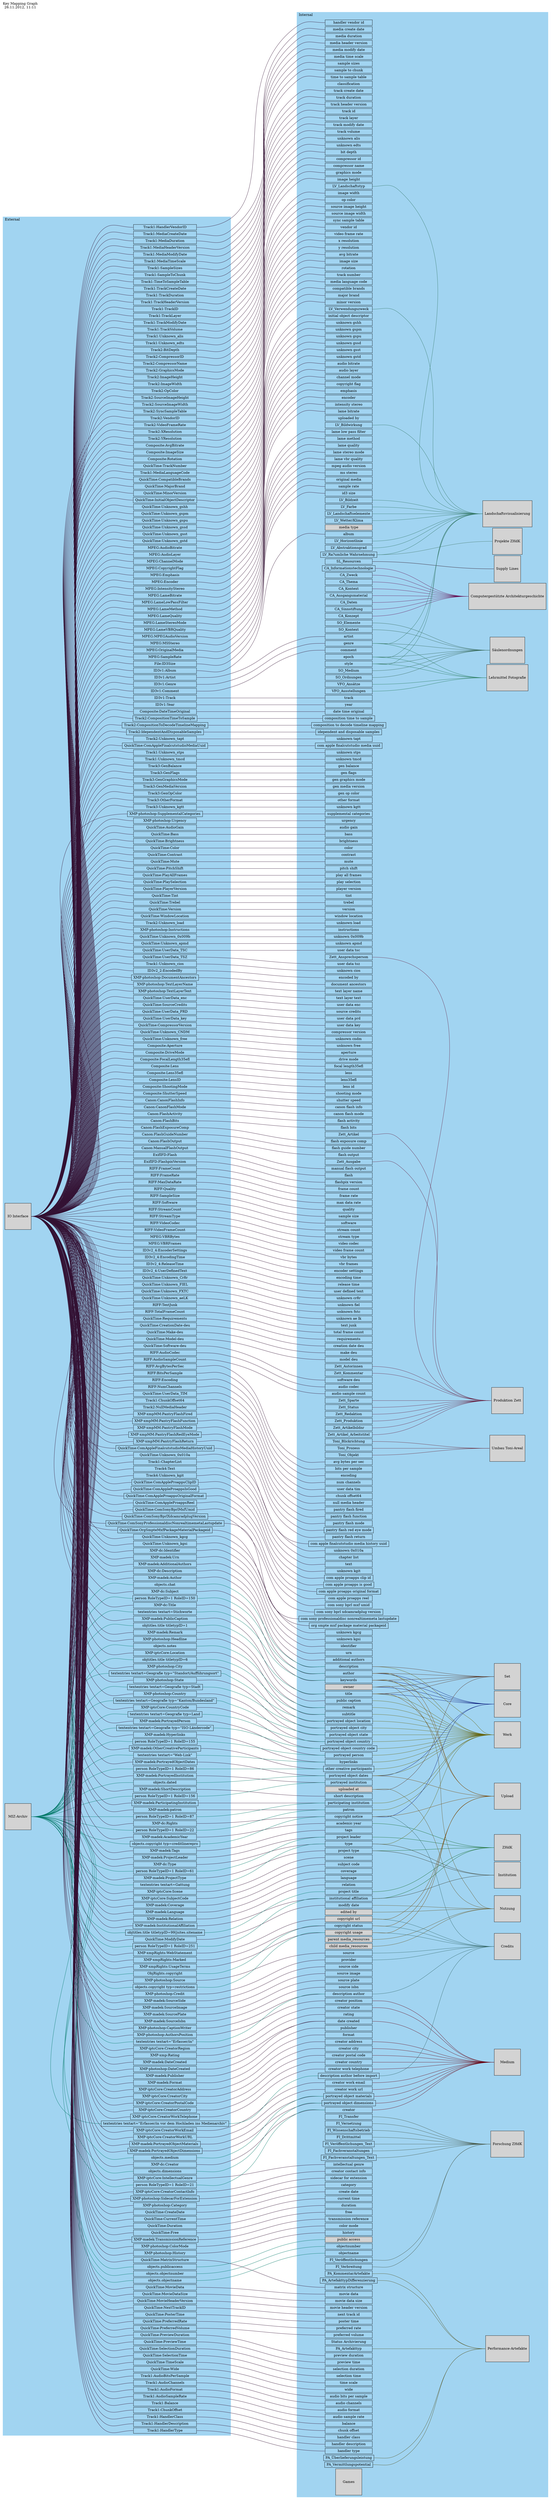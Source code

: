 digraph "MAdeK keymapping" {
    label = "Key Mapping Graph\n26.11.2012, 11:11"
    labeljust = l
    labelloc = t
    nodesep = .075
    rankdir = LR
    ranksep = 4.0
    style = filled

    subgraph cluster_internal {
        color = "#A1D4F1"
        label = Internal

        identifier [
            height = 0,
            shape = box,
            style = "",
            width = 2.7
        ]

        urn [
            height = 0,
            shape = box,
            style = "",
            width = 2.7
        ]

        title [
            height = 0,
            shape = box,
            style = "",
            width = 2.7
        ]

        subtitle [
            height = 0,
            shape = box,
            style = "",
            width = 2.7
        ]

        author [
            height = 0,
            shape = box,
            style = "",
            width = 2.7
        ]

        "additional authors" [
            height = 0,
            shape = box,
            style = "",
            width = 2.7
        ]

        "institutional affiliation" [
            height = 0,
            shape = box,
            style = "",
            width = 2.7
        ]

        "portrayed object dates" [
            height = 0,
            shape = box,
            style = "",
            width = 2.7
        ]

        keywords [
            height = 0,
            shape = box,
            style = "",
            width = 2.7
        ]

        classification [
            height = 0,
            shape = box,
            style = "",
            width = 2.7
        ]

        "portrayed object location" [
            height = 0,
            shape = box,
            style = "",
            width = 2.7
        ]

        "portrayed object city" [
            height = 0,
            shape = box,
            style = "",
            width = 2.7
        ]

        "portrayed object state" [
            height = 0,
            shape = box,
            style = "",
            width = 2.7
        ]

        "portrayed object country" [
            height = 0,
            shape = box,
            style = "",
            width = 2.7
        ]

        "portrayed object country code" [
            height = 0,
            shape = box,
            style = "",
            width = 2.7
        ]

        "portrayed person" [
            height = 0,
            shape = box,
            style = "",
            width = 2.7
        ]

        "portrayed institution" [
            height = 0,
            shape = box,
            style = "",
            width = 2.7
        ]

        "other creative participants" [
            height = 0,
            shape = box,
            style = "",
            width = 2.7
        ]

        "participating institution" [
            height = 0,
            shape = box,
            style = "",
            width = 2.7
        ]

        patron [
            height = 0,
            shape = box,
            style = "",
            width = 2.7
        ]

        "academic year" [
            height = 0,
            shape = box,
            style = "",
            width = 2.7
        ]

        "project leader" [
            height = 0,
            shape = box,
            style = "",
            width = 2.7
        ]

        "project type" [
            height = 0,
            shape = box,
            style = "",
            width = 2.7
        ]

        description [
            height = 0,
            shape = box,
            style = "",
            width = 2.7
        ]

        "short description" [
            height = 0,
            shape = box,
            style = "",
            width = 2.7
        ]

        "public caption" [
            height = 0,
            shape = box,
            style = "",
            width = 2.7
        ]

        remark [
            height = 0,
            shape = box,
            style = "",
            width = 2.7
        ]

        hyperlinks [
            height = 0,
            shape = box,
            style = "",
            width = 2.7
        ]

        tags [
            height = 0,
            shape = box,
            style = "",
            width = 2.7
        ]

        type [
            height = 0,
            shape = box,
            style = "",
            width = 2.7
        ]

        scene [
            height = 0,
            shape = box,
            style = "",
            width = 2.7
        ]

        "subject code" [
            height = 0,
            shape = box,
            style = "",
            width = 2.7
        ]

        coverage [
            height = 0,
            shape = box,
            style = "",
            width = 2.7
        ]

        language [
            height = 0,
            shape = box,
            style = "",
            width = 2.7
        ]

        relation [
            height = 0,
            shape = box,
            style = "",
            width = 2.7
        ]

        creator [
            height = 0,
            shape = box,
            style = "",
            width = 2.7
        ]

        "creator address" [
            height = 0,
            shape = box,
            style = "",
            width = 2.7
        ]

        "creator city" [
            height = 0,
            shape = box,
            style = "",
            width = 2.7
        ]

        "creator state" [
            height = 0,
            shape = box,
            style = "",
            width = 2.7
        ]

        "creator postal code" [
            height = 0,
            shape = box,
            style = "",
            width = 2.7
        ]

        "creator country" [
            height = 0,
            shape = box,
            style = "",
            width = 2.7
        ]

        "creator work telephone" [
            height = 0,
            shape = box,
            style = "",
            width = 2.7
        ]

        "creator work email" [
            height = 0,
            shape = box,
            style = "",
            width = 2.7
        ]

        "creator work url" [
            height = 0,
            shape = box,
            style = "",
            width = 2.7
        ]

        "creator position" [
            height = 0,
            shape = box,
            style = "",
            width = 2.7
        ]

        source [
            height = 0,
            shape = box,
            style = "",
            width = 2.7
        ]

        "source side" [
            height = 0,
            shape = box,
            style = "",
            width = 2.7
        ]

        "source image" [
            height = 0,
            shape = box,
            style = "",
            width = 2.7
        ]

        "source plate" [
            height = 0,
            shape = box,
            style = "",
            width = 2.7
        ]

        "source isbn" [
            height = 0,
            shape = box,
            style = "",
            width = 2.7
        ]

        "copyright notice" [
            height = 0,
            shape = box,
            style = "",
            width = 2.7
        ]

        "copyright status" [
            height = 0,
            shape = box,
            style = "",
            width = 2.7
        ]

        "copyright usage" [
            height = 0,
            shape = box,
            style = filled,
            width = 2.7
        ]

        "copyright url" [
            height = 0,
            shape = box,
            style = filled,
            width = 2.7
        ]

        provider [
            height = 0,
            shape = box,
            style = "",
            width = 2.7
        ]

        "portrayed object dimensions" [
            height = 0,
            shape = box,
            style = "",
            width = 2.7
        ]

        "portrayed object materials" [
            height = 0,
            shape = box,
            style = "",
            width = 2.7
        ]

        rating [
            height = 0,
            shape = box,
            style = "",
            width = 2.7
        ]

        "uploaded by" [
            height = 0,
            shape = box,
            style = "",
            width = 2.7
        ]

        "uploaded at" [
            height = 0,
            shape = box,
            style = filled,
            width = 2.7
        ]

        "description author" [
            height = 0,
            shape = box,
            style = "",
            width = 2.7
        ]

        publisher [
            height = 0,
            shape = box,
            style = "",
            width = 2.7
        ]

        format [
            height = 0,
            shape = box,
            style = "",
            width = 2.7
        ]

        "date created" [
            height = 0,
            shape = box,
            style = "",
            width = 2.7
        ]

        "transmission reference" [
            height = 0,
            shape = box,
            style = "",
            width = 2.7
        ]

        objectnumber [
            height = 0,
            shape = box,
            style = "",
            width = 2.7
        ]

        objectname [
            height = 0,
            shape = box,
            style = "",
            width = 2.7
        ]

        "color mode" [
            height = 0,
            shape = box,
            style = "",
            width = 2.7
        ]

        history [
            height = 0,
            shape = box,
            style = "",
            width = 2.7
        ]

        "intellectual genre" [
            height = 0,
            shape = box,
            style = "",
            width = 2.7
        ]

        "creator contact info" [
            height = 0,
            shape = box,
            style = "",
            width = 2.7
        ]

        "project title" [
            height = 0,
            shape = box,
            style = "",
            width = 2.7
        ]

        "public access" [
            height = 0,
            shape = box,
            style = filled,
            width = 2.7
        ]

        "edited by" [
            height = 0,
            shape = box,
            style = filled,
            width = 2.7
        ]

        "media type" [
            height = 0,
            shape = box,
            style = filled,
            width = 2.7
        ]

        "description author before import" [
            height = 0,
            shape = box,
            style = "",
            width = 2.7
        ]

        "sidecar for extension" [
            height = 0,
            shape = box,
            style = "",
            width = 2.7
        ]

        LV_Landschaftstyp [
            height = 0,
            shape = box,
            style = "",
            width = 2.7
        ]

        LV_Verwendungszweck [
            height = 0,
            shape = box,
            style = "",
            width = 2.7
        ]

        LV_Bildwirkung [
            height = 0,
            shape = box,
            style = "",
            width = 2.7
        ]

        LV_Bildzeit [
            height = 0,
            shape = box,
            style = "",
            width = 2.7
        ]

        LV_Farbe [
            height = 0,
            shape = box,
            style = "",
            width = 2.7
        ]

        LV_Landschaftselemente [
            height = 0,
            shape = box,
            style = "",
            width = 2.7
        ]

        "LV_Wetter/Klima" [
            height = 0,
            shape = box,
            style = "",
            width = 2.7
        ]

        LV_Horizontlinie [
            height = 0,
            shape = box,
            style = "",
            width = 2.7
        ]

        "LV_Ra?umliche Wahrnehmung" [
            height = 0,
            shape = box,
            style = "",
            width = 2.7
        ]

        LV_Abstraktionsgrad [
            height = 0,
            shape = box,
            style = "",
            width = 2.7
        ]

        category [
            height = 0,
            shape = box,
            style = "",
            width = 2.7
        ]

        SL_Resourcen [
            height = 0,
            shape = box,
            style = "",
            width = 2.7
        ]

        SO_Ordnungen [
            height = 0,
            shape = box,
            style = "",
            width = 2.7
        ]

        CA_Konzept [
            height = 0,
            shape = box,
            style = "",
            width = 2.7
        ]

        CA_Informationstechnologie [
            height = 0,
            shape = box,
            style = "",
            width = 2.7
        ]

        CA_Zweck [
            height = 0,
            shape = box,
            style = "",
            width = 2.7
        ]

        CA_Thema [
            height = 0,
            shape = box,
            style = "",
            width = 2.7
        ]

        CA_Kontext [
            height = 0,
            shape = box,
            style = "",
            width = 2.7
        ]

        CA_Ausgangsmaterial [
            height = 0,
            shape = box,
            style = "",
            width = 2.7
        ]

        CA_Daten [
            height = 0,
            shape = box,
            style = "",
            width = 2.7
        ]

        CA_Sinnstiftung [
            height = 0,
            shape = box,
            style = "",
            width = 2.7
        ]

        epoch [
            height = 0,
            shape = box,
            style = "",
            width = 2.7
        ]

        SO_Elemente [
            height = 0,
            shape = box,
            style = "",
            width = 2.7
        ]

        SO_Kontext [
            height = 0,
            shape = box,
            style = "",
            width = 2.7
        ]

        SO_Medium [
            height = 0,
            shape = box,
            style = "",
            width = 2.7
        ]

        VFO_Ansätze [
            height = 0,
            shape = box,
            style = "",
            width = 2.7
        ]

        VFO_Ausstellungen [
            height = 0,
            shape = box,
            style = "",
            width = 2.7
        ]

        "create date" [
            height = 0,
            shape = box,
            style = "",
            width = 2.7
        ]

        "current time" [
            height = 0,
            shape = box,
            style = "",
            width = 2.7
        ]

        duration [
            height = 0,
            shape = box,
            style = "",
            width = 2.7
        ]

        free [
            height = 0,
            shape = box,
            style = "",
            width = 2.7
        ]

        "matrix structure" [
            height = 0,
            shape = box,
            style = "",
            width = 2.7
        ]

        "modify date" [
            height = 0,
            shape = box,
            style = "",
            width = 2.7
        ]

        "movie data" [
            height = 0,
            shape = box,
            style = "",
            width = 2.7
        ]

        "movie data size" [
            height = 0,
            shape = box,
            style = "",
            width = 2.7
        ]

        "movie header version" [
            height = 0,
            shape = box,
            style = "",
            width = 2.7
        ]

        "next track id" [
            height = 0,
            shape = box,
            style = "",
            width = 2.7
        ]

        "poster time" [
            height = 0,
            shape = box,
            style = "",
            width = 2.7
        ]

        "preferred rate" [
            height = 0,
            shape = box,
            style = "",
            width = 2.7
        ]

        "preferred volume" [
            height = 0,
            shape = box,
            style = "",
            width = 2.7
        ]

        "preview duration" [
            height = 0,
            shape = box,
            style = "",
            width = 2.7
        ]

        "preview time" [
            height = 0,
            shape = box,
            style = "",
            width = 2.7
        ]

        "selection duration" [
            height = 0,
            shape = box,
            style = "",
            width = 2.7
        ]

        "selection time" [
            height = 0,
            shape = box,
            style = "",
            width = 2.7
        ]

        "time scale" [
            height = 0,
            shape = box,
            style = "",
            width = 2.7
        ]

        wide [
            height = 0,
            shape = box,
            style = "",
            width = 2.7
        ]

        "audio bits per sample" [
            height = 0,
            shape = box,
            style = "",
            width = 2.7
        ]

        "audio channels" [
            height = 0,
            shape = box,
            style = "",
            width = 2.7
        ]

        "audio format" [
            height = 0,
            shape = box,
            style = "",
            width = 2.7
        ]

        "audio sample rate" [
            height = 0,
            shape = box,
            style = "",
            width = 2.7
        ]

        balance [
            height = 0,
            shape = box,
            style = "",
            width = 2.7
        ]

        "chunk offset" [
            height = 0,
            shape = box,
            style = "",
            width = 2.7
        ]

        "handler class" [
            height = 0,
            shape = box,
            style = "",
            width = 2.7
        ]

        "handler description" [
            height = 0,
            shape = box,
            style = "",
            width = 2.7
        ]

        "handler type" [
            height = 0,
            shape = box,
            style = "",
            width = 2.7
        ]

        "handler vendor id" [
            height = 0,
            shape = box,
            style = "",
            width = 2.7
        ]

        "media create date" [
            height = 0,
            shape = box,
            style = "",
            width = 2.7
        ]

        "media duration" [
            height = 0,
            shape = box,
            style = "",
            width = 2.7
        ]

        "media header version" [
            height = 0,
            shape = box,
            style = "",
            width = 2.7
        ]

        "media modify date" [
            height = 0,
            shape = box,
            style = "",
            width = 2.7
        ]

        "media time scale" [
            height = 0,
            shape = box,
            style = "",
            width = 2.7
        ]

        "sample sizes" [
            height = 0,
            shape = box,
            style = "",
            width = 2.7
        ]

        "sample to chunk" [
            height = 0,
            shape = box,
            style = "",
            width = 2.7
        ]

        "time to sample table" [
            height = 0,
            shape = box,
            style = "",
            width = 2.7
        ]

        "track create date" [
            height = 0,
            shape = box,
            style = "",
            width = 2.7
        ]

        "track duration" [
            height = 0,
            shape = box,
            style = "",
            width = 2.7
        ]

        "track header version" [
            height = 0,
            shape = box,
            style = "",
            width = 2.7
        ]

        "track id" [
            height = 0,
            shape = box,
            style = "",
            width = 2.7
        ]

        "track layer" [
            height = 0,
            shape = box,
            style = "",
            width = 2.7
        ]

        "track modify date" [
            height = 0,
            shape = box,
            style = "",
            width = 2.7
        ]

        "track volume" [
            height = 0,
            shape = box,
            style = "",
            width = 2.7
        ]

        "unknown alis" [
            height = 0,
            shape = box,
            style = "",
            width = 2.7
        ]

        "unknown edts" [
            height = 0,
            shape = box,
            style = "",
            width = 2.7
        ]

        "bit depth" [
            height = 0,
            shape = box,
            style = "",
            width = 2.7
        ]

        "compressor id" [
            height = 0,
            shape = box,
            style = "",
            width = 2.7
        ]

        "compressor name" [
            height = 0,
            shape = box,
            style = "",
            width = 2.7
        ]

        "graphics mode" [
            height = 0,
            shape = box,
            style = "",
            width = 2.7
        ]

        "image height" [
            height = 0,
            shape = box,
            style = "",
            width = 2.7
        ]

        "image width" [
            height = 0,
            shape = box,
            style = "",
            width = 2.7
        ]

        "op color" [
            height = 0,
            shape = box,
            style = "",
            width = 2.7
        ]

        "source image height" [
            height = 0,
            shape = box,
            style = "",
            width = 2.7
        ]

        "source image width" [
            height = 0,
            shape = box,
            style = "",
            width = 2.7
        ]

        "sync sample table" [
            height = 0,
            shape = box,
            style = "",
            width = 2.7
        ]

        "vendor id" [
            height = 0,
            shape = box,
            style = "",
            width = 2.7
        ]

        "video frame rate" [
            height = 0,
            shape = box,
            style = "",
            width = 2.7
        ]

        "x resolution" [
            height = 0,
            shape = box,
            style = "",
            width = 2.7
        ]

        "y resolution" [
            height = 0,
            shape = box,
            style = "",
            width = 2.7
        ]

        "avg bitrate" [
            height = 0,
            shape = box,
            style = "",
            width = 2.7
        ]

        "image size" [
            height = 0,
            shape = box,
            style = "",
            width = 2.7
        ]

        rotation [
            height = 0,
            shape = box,
            style = "",
            width = 2.7
        ]

        "track number" [
            height = 0,
            shape = box,
            style = "",
            width = 2.7
        ]

        "media language code" [
            height = 0,
            shape = box,
            style = "",
            width = 2.7
        ]

        "compatible brands" [
            height = 0,
            shape = box,
            style = "",
            width = 2.7
        ]

        "major brand" [
            height = 0,
            shape = box,
            style = "",
            width = 2.7
        ]

        "minor version" [
            height = 0,
            shape = box,
            style = "",
            width = 2.7
        ]

        "initial object descriptor" [
            height = 0,
            shape = box,
            style = "",
            width = 2.7
        ]

        "unknown gshh" [
            height = 0,
            shape = box,
            style = "",
            width = 2.7
        ]

        "unknown gspm" [
            height = 0,
            shape = box,
            style = "",
            width = 2.7
        ]

        "unknown gspu" [
            height = 0,
            shape = box,
            style = "",
            width = 2.7
        ]

        "unknown gssd" [
            height = 0,
            shape = box,
            style = "",
            width = 2.7
        ]

        "unknown gsst" [
            height = 0,
            shape = box,
            style = "",
            width = 2.7
        ]

        "unknown gstd" [
            height = 0,
            shape = box,
            style = "",
            width = 2.7
        ]

        "audio bitrate" [
            height = 0,
            shape = box,
            style = "",
            width = 2.7
        ]

        "audio layer" [
            height = 0,
            shape = box,
            style = "",
            width = 2.7
        ]

        "channel mode" [
            height = 0,
            shape = box,
            style = "",
            width = 2.7
        ]

        "copyright flag" [
            height = 0,
            shape = box,
            style = "",
            width = 2.7
        ]

        emphasis [
            height = 0,
            shape = box,
            style = "",
            width = 2.7
        ]

        encoder [
            height = 0,
            shape = box,
            style = "",
            width = 2.7
        ]

        "intensity stereo" [
            height = 0,
            shape = box,
            style = "",
            width = 2.7
        ]

        "lame bitrate" [
            height = 0,
            shape = box,
            style = "",
            width = 2.7
        ]

        "lame low pass filter" [
            height = 0,
            shape = box,
            style = "",
            width = 2.7
        ]

        "lame method" [
            height = 0,
            shape = box,
            style = "",
            width = 2.7
        ]

        "lame quality" [
            height = 0,
            shape = box,
            style = "",
            width = 2.7
        ]

        "lame stereo mode" [
            height = 0,
            shape = box,
            style = "",
            width = 2.7
        ]

        "lame vbr quality" [
            height = 0,
            shape = box,
            style = "",
            width = 2.7
        ]

        "mpeg audio version" [
            height = 0,
            shape = box,
            style = "",
            width = 2.7
        ]

        "ms stereo" [
            height = 0,
            shape = box,
            style = "",
            width = 2.7
        ]

        "original media" [
            height = 0,
            shape = box,
            style = "",
            width = 2.7
        ]

        "sample rate" [
            height = 0,
            shape = box,
            style = "",
            width = 2.7
        ]

        "id3 size" [
            height = 0,
            shape = box,
            style = "",
            width = 2.7
        ]

        album [
            height = 0,
            shape = box,
            style = "",
            width = 2.7
        ]

        artist [
            height = 0,
            shape = box,
            style = "",
            width = 2.7
        ]

        comment [
            height = 0,
            shape = box,
            style = "",
            width = 2.7
        ]

        genre [
            height = 0,
            shape = box,
            style = "",
            width = 2.7
        ]

        track [
            height = 0,
            shape = box,
            style = "",
            width = 2.7
        ]

        year [
            height = 0,
            shape = box,
            style = "",
            width = 2.7
        ]

        "date time original" [
            height = 0,
            shape = box,
            style = "",
            width = 2.7
        ]

        style [
            height = 0,
            shape = box,
            style = "",
            width = 2.7
        ]

        Zett_Ansprechsperson [
            height = 0,
            shape = box,
            style = "",
            width = 2.7
        ]

        Zett_Artikel [
            height = 0,
            shape = box,
            style = "",
            width = 2.7
        ]

        Zett_Ausgabe [
            height = 0,
            shape = box,
            style = "",
            width = 2.7
        ]

        Zett_Autorinnen [
            height = 0,
            shape = box,
            style = "",
            width = 2.7
        ]

        Zett_Kommentar [
            height = 0,
            shape = box,
            style = "",
            width = 2.7
        ]

        Zett_Sparte [
            height = 0,
            shape = box,
            style = "",
            width = 2.7
        ]

        Zett_Status [
            height = 0,
            shape = box,
            style = "",
            width = 2.7
        ]

        Zett_Redaktion [
            height = 0,
            shape = box,
            style = "",
            width = 2.7
        ]

        Zett_Produktion [
            height = 0,
            shape = box,
            style = "",
            width = 2.7
        ]

        "composition time to sample" [
            height = 0,
            shape = box,
            style = "",
            width = 2.7
        ]

        "composition to decode timeline mapping" [
            height = 0,
            shape = box,
            style = "",
            width = 2.7
        ]

        "idependent and disposable samples" [
            height = 0,
            shape = box,
            style = "",
            width = 2.7
        ]

        "unknown tapt" [
            height = 0,
            shape = box,
            style = "",
            width = 2.7
        ]

        "com apple finalcutstudio media uuid" [
            height = 0,
            shape = box,
            style = "",
            width = 2.7
        ]

        "unknown stps" [
            height = 0,
            shape = box,
            style = "",
            width = 2.7
        ]

        "unknown tmcd" [
            height = 0,
            shape = box,
            style = "",
            width = 2.7
        ]

        "gen balance" [
            height = 0,
            shape = box,
            style = "",
            width = 2.7
        ]

        "gen flags" [
            height = 0,
            shape = box,
            style = "",
            width = 2.7
        ]

        "gen graphics mode" [
            height = 0,
            shape = box,
            style = "",
            width = 2.7
        ]

        "gen media version" [
            height = 0,
            shape = box,
            style = "",
            width = 2.7
        ]

        "gen op color" [
            height = 0,
            shape = box,
            style = "",
            width = 2.7
        ]

        "other format" [
            height = 0,
            shape = box,
            style = "",
            width = 2.7
        ]

        "unknown kgtt" [
            height = 0,
            shape = box,
            style = "",
            width = 2.7
        ]

        "supplemental categories" [
            height = 0,
            shape = box,
            style = "",
            width = 2.7
        ]

        urgency [
            height = 0,
            shape = box,
            style = "",
            width = 2.7
        ]

        Toni_Blickrichtung [
            height = 0,
            shape = box,
            style = "",
            width = 2.7
        ]

        Toni_Prozess [
            height = 0,
            shape = box,
            style = "",
            width = 2.7
        ]

        Toni_Objekt [
            height = 0,
            shape = box,
            style = "",
            width = 2.7
        ]

        Zett_Artikelbildnr [
            height = 0,
            shape = box,
            style = "",
            width = 2.7
        ]

        Zett_Artikel_Arbeitstitel [
            height = 0,
            shape = box,
            style = "",
            width = 2.7
        ]

        "audio gain" [
            height = 0,
            shape = box,
            style = "",
            width = 2.7
        ]

        bass [
            height = 0,
            shape = box,
            style = "",
            width = 2.7
        ]

        brightness [
            height = 0,
            shape = box,
            style = "",
            width = 2.7
        ]

        color [
            height = 0,
            shape = box,
            style = "",
            width = 2.7
        ]

        contrast [
            height = 0,
            shape = box,
            style = "",
            width = 2.7
        ]

        mute [
            height = 0,
            shape = box,
            style = "",
            width = 2.7
        ]

        "pitch shift" [
            height = 0,
            shape = box,
            style = "",
            width = 2.7
        ]

        "play all frames" [
            height = 0,
            shape = box,
            style = "",
            width = 2.7
        ]

        "play selection" [
            height = 0,
            shape = box,
            style = "",
            width = 2.7
        ]

        "player version" [
            height = 0,
            shape = box,
            style = "",
            width = 2.7
        ]

        tint [
            height = 0,
            shape = box,
            style = "",
            width = 2.7
        ]

        trebel [
            height = 0,
            shape = box,
            style = "",
            width = 2.7
        ]

        version [
            height = 0,
            shape = box,
            style = "",
            width = 2.7
        ]

        "window location" [
            height = 0,
            shape = box,
            style = "",
            width = 2.7
        ]

        "unknown load" [
            height = 0,
            shape = box,
            style = "",
            width = 2.7
        ]

        instructions [
            height = 0,
            shape = box,
            style = "",
            width = 2.7
        ]

        "unknown 0x009b" [
            height = 0,
            shape = box,
            style = "",
            width = 2.7
        ]

        "unknown apmd" [
            height = 0,
            shape = box,
            style = "",
            width = 2.7
        ]

        "user data tsc" [
            height = 0,
            shape = box,
            style = "",
            width = 2.7
        ]

        "user data tsz" [
            height = 0,
            shape = box,
            style = "",
            width = 2.7
        ]

        "unknown cios" [
            height = 0,
            shape = box,
            style = "",
            width = 2.7
        ]

        "encoded by" [
            height = 0,
            shape = box,
            style = "",
            width = 2.7
        ]

        "document ancestors" [
            height = 0,
            shape = box,
            style = "",
            width = 2.7
        ]

        "text layer name" [
            height = 0,
            shape = box,
            style = "",
            width = 2.7
        ]

        "text layer text" [
            height = 0,
            shape = box,
            style = "",
            width = 2.7
        ]

        "user data enc" [
            height = 0,
            shape = box,
            style = "",
            width = 2.7
        ]

        "source credits" [
            height = 0,
            shape = box,
            style = "",
            width = 2.7
        ]

        "user data prd" [
            height = 0,
            shape = box,
            style = "",
            width = 2.7
        ]

        "user data key" [
            height = 0,
            shape = box,
            style = "",
            width = 2.7
        ]

        "compressor version" [
            height = 0,
            shape = box,
            style = "",
            width = 2.7
        ]

        "unknown cndm" [
            height = 0,
            shape = box,
            style = "",
            width = 2.7
        ]

        "unknown free" [
            height = 0,
            shape = box,
            style = "",
            width = 2.7
        ]

        aperture [
            height = 0,
            shape = box,
            style = "",
            width = 2.7
        ]

        "drive mode" [
            height = 0,
            shape = box,
            style = "",
            width = 2.7
        ]

        "focal length35efl" [
            height = 0,
            shape = box,
            style = "",
            width = 2.7
        ]

        lens [
            height = 0,
            shape = box,
            style = "",
            width = 2.7
        ]

        lens35efl [
            height = 0,
            shape = box,
            style = "",
            width = 2.7
        ]

        "lens id" [
            height = 0,
            shape = box,
            style = "",
            width = 2.7
        ]

        "shooting mode" [
            height = 0,
            shape = box,
            style = "",
            width = 2.7
        ]

        "shutter speed" [
            height = 0,
            shape = box,
            style = "",
            width = 2.7
        ]

        "canon flash info" [
            height = 0,
            shape = box,
            style = "",
            width = 2.7
        ]

        "canon flash mode" [
            height = 0,
            shape = box,
            style = "",
            width = 2.7
        ]

        "flash activity" [
            height = 0,
            shape = box,
            style = "",
            width = 2.7
        ]

        "flash bits" [
            height = 0,
            shape = box,
            style = "",
            width = 2.7
        ]

        "flash exposure comp" [
            height = 0,
            shape = box,
            style = "",
            width = 2.7
        ]

        "flash guide number" [
            height = 0,
            shape = box,
            style = "",
            width = 2.7
        ]

        "flash output" [
            height = 0,
            shape = box,
            style = "",
            width = 2.7
        ]

        "manual flash output" [
            height = 0,
            shape = box,
            style = "",
            width = 2.7
        ]

        flash [
            height = 0,
            shape = box,
            style = "",
            width = 2.7
        ]

        "flashpix version" [
            height = 0,
            shape = box,
            style = "",
            width = 2.7
        ]

        "frame count" [
            height = 0,
            shape = box,
            style = "",
            width = 2.7
        ]

        "frame rate" [
            height = 0,
            shape = box,
            style = "",
            width = 2.7
        ]

        "max data rate" [
            height = 0,
            shape = box,
            style = "",
            width = 2.7
        ]

        quality [
            height = 0,
            shape = box,
            style = "",
            width = 2.7
        ]

        "sample size" [
            height = 0,
            shape = box,
            style = "",
            width = 2.7
        ]

        software [
            height = 0,
            shape = box,
            style = "",
            width = 2.7
        ]

        "stream count" [
            height = 0,
            shape = box,
            style = "",
            width = 2.7
        ]

        "stream type" [
            height = 0,
            shape = box,
            style = "",
            width = 2.7
        ]

        "video codec" [
            height = 0,
            shape = box,
            style = "",
            width = 2.7
        ]

        "video frame count" [
            height = 0,
            shape = box,
            style = "",
            width = 2.7
        ]

        "vbr bytes" [
            height = 0,
            shape = box,
            style = "",
            width = 2.7
        ]

        "vbr frames" [
            height = 0,
            shape = box,
            style = "",
            width = 2.7
        ]

        "encoder settings" [
            height = 0,
            shape = box,
            style = "",
            width = 2.7
        ]

        "encoding time" [
            height = 0,
            shape = box,
            style = "",
            width = 2.7
        ]

        "release time" [
            height = 0,
            shape = box,
            style = "",
            width = 2.7
        ]

        "user defined text" [
            height = 0,
            shape = box,
            style = "",
            width = 2.7
        ]

        FI_Veröffentlichungen [
            height = 0,
            shape = box,
            style = "",
            width = 2.7
        ]

        FI_Fachveranstaltungen [
            height = 0,
            shape = box,
            style = "",
            width = 2.7
        ]

        FI_Verbreitung [
            height = 0,
            shape = box,
            style = "",
            width = 2.7
        ]

        FI_Transfer [
            height = 0,
            shape = box,
            style = "",
            width = 2.7
        ]

        FI_Vernetzung [
            height = 0,
            shape = box,
            style = "",
            width = 2.7
        ]

        FI_Wissenschaftsbetrieb [
            height = 0,
            shape = box,
            style = "",
            width = 2.7
        ]

        FI_Drittmittel [
            height = 0,
            shape = box,
            style = "",
            width = 2.7
        ]

        FI_Veröffentlichungen_Text [
            height = 0,
            shape = box,
            style = "",
            width = 2.7
        ]

        FI_Fachveranstaltungen_Text [
            height = 0,
            shape = box,
            style = "",
            width = 2.7
        ]

        "unknown cr8r" [
            height = 0,
            shape = box,
            style = "",
            width = 2.7
        ]

        "unknown fiel" [
            height = 0,
            shape = box,
            style = "",
            width = 2.7
        ]

        "unknown fxtc" [
            height = 0,
            shape = box,
            style = "",
            width = 2.7
        ]

        "unknown ae lk" [
            height = 0,
            shape = box,
            style = "",
            width = 2.7
        ]

        "text junk" [
            height = 0,
            shape = box,
            style = "",
            width = 2.7
        ]

        "total frame count" [
            height = 0,
            shape = box,
            style = "",
            width = 2.7
        ]

        requirements [
            height = 0,
            shape = box,
            style = "",
            width = 2.7
        ]

        "creation date deu" [
            height = 0,
            shape = box,
            style = "",
            width = 2.7
        ]

        "make deu" [
            height = 0,
            shape = box,
            style = "",
            width = 2.7
        ]

        "model deu" [
            height = 0,
            shape = box,
            style = "",
            width = 2.7
        ]

        "software deu" [
            height = 0,
            shape = box,
            style = "",
            width = 2.7
        ]

        "audio codec" [
            height = 0,
            shape = box,
            style = "",
            width = 2.7
        ]

        "audio sample count" [
            height = 0,
            shape = box,
            style = "",
            width = 2.7
        ]

        "avg bytes per sec" [
            height = 0,
            shape = box,
            style = "",
            width = 2.7
        ]

        "bits per sample" [
            height = 0,
            shape = box,
            style = "",
            width = 2.7
        ]

        encoding [
            height = 0,
            shape = box,
            style = "",
            width = 2.7
        ]

        "num channels" [
            height = 0,
            shape = box,
            style = "",
            width = 2.7
        ]

        PA_Artefakttyp [
            height = 0,
            shape = box,
            style = "",
            width = 2.7
        ]

        PA_Überlieferungsleistung [
            height = 0,
            shape = box,
            style = "",
            width = 2.7
        ]

        PA_Vermittlungspotential [
            height = 0,
            shape = box,
            style = "",
            width = 2.7
        ]

        PA_KommentarArtefakte [
            height = 0,
            shape = box,
            style = "",
            width = 2.7
        ]

        PA_ArtefakttypDifferenzierung [
            height = 0,
            shape = box,
            style = "",
            width = 2.7
        ]

        "user data tim" [
            height = 0,
            shape = box,
            style = "",
            width = 2.7
        ]

        "chunk offset64" [
            height = 0,
            shape = box,
            style = "",
            width = 2.7
        ]

        "null media header" [
            height = 0,
            shape = box,
            style = "",
            width = 2.7
        ]

        "pantry flash fired" [
            height = 0,
            shape = box,
            style = "",
            width = 2.7
        ]

        "pantry flash function" [
            height = 0,
            shape = box,
            style = "",
            width = 2.7
        ]

        "pantry flash mode" [
            height = 0,
            shape = box,
            style = "",
            width = 2.7
        ]

        "pantry flash red eye mode" [
            height = 0,
            shape = box,
            style = "",
            width = 2.7
        ]

        "pantry flash return" [
            height = 0,
            shape = box,
            style = "",
            width = 2.7
        ]

        "Status Archivierung" [
            height = 0,
            shape = box,
            style = "",
            width = 2.7
        ]

        owner [
            height = 0,
            shape = box,
            style = filled,
            width = 2.7
        ]

        "com apple finalcutstudio media history uuid" [
            height = 0,
            shape = box,
            style = "",
            width = 2.7
        ]

        "unknown 0x010a" [
            height = 0,
            shape = box,
            style = "",
            width = 2.7
        ]

        "chapter list" [
            height = 0,
            shape = box,
            style = "",
            width = 2.7
        ]

        text [
            height = 0,
            shape = box,
            style = "",
            width = 2.7
        ]

        "unknown kgit" [
            height = 0,
            shape = box,
            style = "",
            width = 2.7
        ]

        "com apple proapps clip id" [
            height = 0,
            shape = box,
            style = "",
            width = 2.7
        ]

        "com apple proapps is good" [
            height = 0,
            shape = box,
            style = "",
            width = 2.7
        ]

        "com apple proapps original format" [
            height = 0,
            shape = box,
            style = "",
            width = 2.7
        ]

        "com apple proapps reel" [
            height = 0,
            shape = box,
            style = "",
            width = 2.7
        ]

        "com sony bprl mxf umid" [
            height = 0,
            shape = box,
            style = "",
            width = 2.7
        ]

        "com sony bprl xdcamradplug version" [
            height = 0,
            shape = box,
            style = "",
            width = 2.7
        ]

        "com sony professionaldisc nonrealtimemeta lastupdate" [
            height = 0,
            shape = box,
            style = "",
            width = 2.7
        ]

        "org smpte mxf package material packageid" [
            height = 0,
            shape = box,
            style = "",
            width = 2.7
        ]

        "unknown kgcg" [
            height = 0,
            shape = box,
            style = "",
            width = 2.7
        ]

        "unknown kgsi" [
            height = 0,
            shape = box,
            style = "",
            width = 2.7
        ]

        "parent media_resources" [
            height = 0,
            shape = box,
            style = filled,
            width = 2.7
        ]

        "child media_resources" [
            height = 0,
            shape = box,
            style = filled,
            width = 2.7
        ]

        Core [
            height = 1.5,
            shape = box,
            style = filled,
            width = 1.5
        ]

        title -> Core [
            arrowhead = none,
            arrowtail = none,
            color = "#001177",
            headport = w,
            tailport = e
        ]

        author -> Core [
            arrowhead = none,
            arrowtail = none,
            color = "#001177",
            headport = w,
            tailport = e
        ]

        "portrayed object dates" -> Core [
            arrowhead = none,
            arrowtail = none,
            color = "#001177",
            headport = w,
            tailport = e
        ]

        keywords -> Core [
            arrowhead = none,
            arrowtail = none,
            color = "#001177",
            headport = w,
            tailport = e
        ]

        "copyright notice" -> Core [
            arrowhead = none,
            arrowtail = none,
            color = "#001177",
            headport = w,
            tailport = e
        ]

        owner -> Core [
            arrowhead = none,
            arrowtail = none,
            color = "#001177",
            headport = w,
            tailport = e
        ]

        Werk [
            height = 1.5,
            shape = box,
            style = filled,
            width = 1.5
        ]

        title -> Werk [
            arrowhead = none,
            arrowtail = none,
            color = "#666611",
            headport = w,
            tailport = e
        ]

        subtitle -> Werk [
            arrowhead = none,
            arrowtail = none,
            color = "#666611",
            headport = w,
            tailport = e
        ]

        author -> Werk [
            arrowhead = none,
            arrowtail = none,
            color = "#666611",
            headport = w,
            tailport = e
        ]

        "portrayed object dates" -> Werk [
            arrowhead = none,
            arrowtail = none,
            color = "#666611",
            headport = w,
            tailport = e
        ]

        keywords -> Werk [
            arrowhead = none,
            arrowtail = none,
            color = "#666611",
            headport = w,
            tailport = e
        ]

        type -> Werk [
            arrowhead = none,
            arrowtail = none,
            color = "#666611",
            headport = w,
            tailport = e
        ]

        "public caption" -> Werk [
            arrowhead = none,
            arrowtail = none,
            color = "#666611",
            headport = w,
            tailport = e
        ]

        description -> Werk [
            arrowhead = none,
            arrowtail = none,
            color = "#666611",
            headport = w,
            tailport = e
        ]

        remark -> Werk [
            arrowhead = none,
            arrowtail = none,
            color = "#666611",
            headport = w,
            tailport = e
        ]

        hyperlinks -> Werk [
            arrowhead = none,
            arrowtail = none,
            color = "#666611",
            headport = w,
            tailport = e
        ]

        "portrayed object location" -> Werk [
            arrowhead = none,
            arrowtail = none,
            color = "#666611",
            headport = w,
            tailport = e
        ]

        "portrayed object city" -> Werk [
            arrowhead = none,
            arrowtail = none,
            color = "#666611",
            headport = w,
            tailport = e
        ]

        "portrayed object state" -> Werk [
            arrowhead = none,
            arrowtail = none,
            color = "#666611",
            headport = w,
            tailport = e
        ]

        "portrayed object country" -> Werk [
            arrowhead = none,
            arrowtail = none,
            color = "#666611",
            headport = w,
            tailport = e
        ]

        "portrayed object country code" -> Werk [
            arrowhead = none,
            arrowtail = none,
            color = "#666611",
            headport = w,
            tailport = e
        ]

        "other creative participants" -> Werk [
            arrowhead = none,
            arrowtail = none,
            color = "#666611",
            headport = w,
            tailport = e
        ]

        "portrayed person" -> Werk [
            arrowhead = none,
            arrowtail = none,
            color = "#666611",
            headport = w,
            tailport = e
        ]

        "participating institution" -> Werk [
            arrowhead = none,
            arrowtail = none,
            color = "#666611",
            headport = w,
            tailport = e
        ]

        patron -> Werk [
            arrowhead = none,
            arrowtail = none,
            color = "#666611",
            headport = w,
            tailport = e
        ]

        Medium [
            height = 1.5,
            shape = box,
            style = filled,
            width = 1.5
        ]

        creator -> Medium [
            arrowhead = none,
            arrowtail = none,
            color = "#660011",
            headport = w,
            tailport = e
        ]

        "creator address" -> Medium [
            arrowhead = none,
            arrowtail = none,
            color = "#660011",
            headport = w,
            tailport = e
        ]

        "creator city" -> Medium [
            arrowhead = none,
            arrowtail = none,
            color = "#660011",
            headport = w,
            tailport = e
        ]

        "creator state" -> Medium [
            arrowhead = none,
            arrowtail = none,
            color = "#660011",
            headport = w,
            tailport = e
        ]

        "creator postal code" -> Medium [
            arrowhead = none,
            arrowtail = none,
            color = "#660011",
            headport = w,
            tailport = e
        ]

        "creator country" -> Medium [
            arrowhead = none,
            arrowtail = none,
            color = "#660011",
            headport = w,
            tailport = e
        ]

        "creator work telephone" -> Medium [
            arrowhead = none,
            arrowtail = none,
            color = "#660011",
            headport = w,
            tailport = e
        ]

        "creator work email" -> Medium [
            arrowhead = none,
            arrowtail = none,
            color = "#660011",
            headport = w,
            tailport = e
        ]

        "creator work url" -> Medium [
            arrowhead = none,
            arrowtail = none,
            color = "#660011",
            headport = w,
            tailport = e
        ]

        "creator position" -> Medium [
            arrowhead = none,
            arrowtail = none,
            color = "#660011",
            headport = w,
            tailport = e
        ]

        "date created" -> Medium [
            arrowhead = none,
            arrowtail = none,
            color = "#660011",
            headport = w,
            tailport = e
        ]

        "portrayed object dimensions" -> Medium [
            arrowhead = none,
            arrowtail = none,
            color = "#660011",
            headport = w,
            tailport = e
        ]

        "portrayed object materials" -> Medium [
            arrowhead = none,
            arrowtail = none,
            color = "#660011",
            headport = w,
            tailport = e
        ]

        Set [
            height = 1.5,
            shape = box,
            style = filled,
            width = 1.5
        ]

        title -> Set [
            arrowhead = none,
            arrowtail = none,
            color = "#553322",
            headport = w,
            tailport = e
        ]

        author -> Set [
            arrowhead = none,
            arrowtail = none,
            color = "#553322",
            headport = w,
            tailport = e
        ]

        keywords -> Set [
            arrowhead = none,
            arrowtail = none,
            color = "#553322",
            headport = w,
            tailport = e
        ]

        description -> Set [
            arrowhead = none,
            arrowtail = none,
            color = "#553322",
            headport = w,
            tailport = e
        ]

        owner -> Set [
            arrowhead = none,
            arrowtail = none,
            color = "#553322",
            headport = w,
            tailport = e
        ]

        "uploaded at" -> Set [
            arrowhead = none,
            arrowtail = none,
            color = "#553322",
            headport = w,
            tailport = e
        ]

        Credits [
            height = 1.5,
            shape = box,
            style = filled,
            width = 1.5
        ]

        "copyright notice" -> Credits [
            arrowhead = none,
            arrowtail = none,
            color = "#336666",
            headport = w,
            tailport = e
        ]

        "copyright status" -> Credits [
            arrowhead = none,
            arrowtail = none,
            color = "#336666",
            headport = w,
            tailport = e
        ]

        "copyright usage" -> Credits [
            arrowhead = none,
            arrowtail = none,
            color = "#336666",
            headport = w,
            tailport = e
        ]

        "copyright url" -> Credits [
            arrowhead = none,
            arrowtail = none,
            color = "#336666",
            headport = w,
            tailport = e
        ]

        source -> Credits [
            arrowhead = none,
            arrowtail = none,
            color = "#336666",
            headport = w,
            tailport = e
        ]

        provider -> Credits [
            arrowhead = none,
            arrowtail = none,
            color = "#336666",
            headport = w,
            tailport = e
        ]

        "description author" -> Credits [
            arrowhead = none,
            arrowtail = none,
            color = "#336666",
            headport = w,
            tailport = e
        ]

        "description author before import" -> Credits [
            arrowhead = none,
            arrowtail = none,
            color = "#336666",
            headport = w,
            tailport = e
        ]

        Upload [
            height = 1.5,
            shape = box,
            style = filled,
            width = 1.5
        ]

        title -> Upload [
            arrowhead = none,
            arrowtail = none,
            color = "#774400",
            headport = w,
            tailport = e
        ]

        author -> Upload [
            arrowhead = none,
            arrowtail = none,
            color = "#774400",
            headport = w,
            tailport = e
        ]

        "portrayed object dates" -> Upload [
            arrowhead = none,
            arrowtail = none,
            color = "#774400",
            headport = w,
            tailport = e
        ]

        keywords -> Upload [
            arrowhead = none,
            arrowtail = none,
            color = "#774400",
            headport = w,
            tailport = e
        ]

        "copyright notice" -> Upload [
            arrowhead = none,
            arrowtail = none,
            color = "#774400",
            headport = w,
            tailport = e
        ]

        "copyright status" -> Upload [
            arrowhead = none,
            arrowtail = none,
            color = "#774400",
            headport = w,
            tailport = e
        ]

        "copyright usage" -> Upload [
            arrowhead = none,
            arrowtail = none,
            color = "#774400",
            headport = w,
            tailport = e
        ]

        "copyright url" -> Upload [
            arrowhead = none,
            arrowtail = none,
            color = "#774400",
            headport = w,
            tailport = e
        ]

        ZHdK [
            height = 1.5,
            shape = box,
            style = filled,
            width = 1.5
        ]

        "institutional affiliation" -> ZHdK [
            arrowhead = none,
            arrowtail = none,
            color = "#116622",
            headport = w,
            tailport = e
        ]

        "project type" -> ZHdK [
            arrowhead = none,
            arrowtail = none,
            color = "#116622",
            headport = w,
            tailport = e
        ]

        "academic year" -> ZHdK [
            arrowhead = none,
            arrowtail = none,
            color = "#116622",
            headport = w,
            tailport = e
        ]

        "project title" -> ZHdK [
            arrowhead = none,
            arrowtail = none,
            color = "#116622",
            headport = w,
            tailport = e
        ]

        "project leader" -> ZHdK [
            arrowhead = none,
            arrowtail = none,
            color = "#116622",
            headport = w,
            tailport = e
        ]

        "Projekte ZHdK" [
            height = 1.5,
            shape = box,
            style = filled,
            width = 1.5
        ]

        "LV_Ra?umliche Wahrnehmung" -> "Projekte ZHdK" [
            arrowhead = none,
            arrowtail = none,
            color = "#447766",
            headport = w,
            tailport = e
        ]

        Landschaftsvisualisierung [
            height = 1.5,
            shape = box,
            style = filled,
            width = 1.5
        ]

        LV_Landschaftstyp -> Landschaftsvisualisierung [
            arrowhead = none,
            arrowtail = none,
            color = "#337766",
            headport = w,
            tailport = e
        ]

        LV_Verwendungszweck -> Landschaftsvisualisierung [
            arrowhead = none,
            arrowtail = none,
            color = "#337766",
            headport = w,
            tailport = e
        ]

        LV_Bildzeit -> Landschaftsvisualisierung [
            arrowhead = none,
            arrowtail = none,
            color = "#337766",
            headport = w,
            tailport = e
        ]

        "LV_Wetter/Klima" -> Landschaftsvisualisierung [
            arrowhead = none,
            arrowtail = none,
            color = "#337766",
            headport = w,
            tailport = e
        ]

        LV_Farbe -> Landschaftsvisualisierung [
            arrowhead = none,
            arrowtail = none,
            color = "#337766",
            headport = w,
            tailport = e
        ]

        LV_Horizontlinie -> Landschaftsvisualisierung [
            arrowhead = none,
            arrowtail = none,
            color = "#337766",
            headport = w,
            tailport = e
        ]

        "LV_Ra?umliche Wahrnehmung" -> Landschaftsvisualisierung [
            arrowhead = none,
            arrowtail = none,
            color = "#337766",
            headport = w,
            tailport = e
        ]

        LV_Abstraktionsgrad -> Landschaftsvisualisierung [
            arrowhead = none,
            arrowtail = none,
            color = "#337766",
            headport = w,
            tailport = e
        ]

        LV_Landschaftselemente -> Landschaftsvisualisierung [
            arrowhead = none,
            arrowtail = none,
            color = "#337766",
            headport = w,
            tailport = e
        ]

        LV_Bildwirkung -> Landschaftsvisualisierung [
            arrowhead = none,
            arrowtail = none,
            color = "#337766",
            headport = w,
            tailport = e
        ]

        genre -> Landschaftsvisualisierung [
            arrowhead = none,
            arrowtail = none,
            color = "#337766",
            headport = w,
            tailport = e
        ]

        style -> Landschaftsvisualisierung [
            arrowhead = none,
            arrowtail = none,
            color = "#337766",
            headport = w,
            tailport = e
        ]

        epoch -> Landschaftsvisualisierung [
            arrowhead = none,
            arrowtail = none,
            color = "#337766",
            headport = w,
            tailport = e
        ]

        "Supply Lines" [
            height = 1.5,
            shape = box,
            style = filled,
            width = 1.5
        ]

        SL_Resourcen -> "Supply Lines" [
            arrowhead = none,
            arrowtail = none,
            color = "#220011",
            headport = w,
            tailport = e
        ]

        Säulenordnungen [
            height = 1.5,
            shape = box,
            style = filled,
            width = 1.5
        ]

        SO_Ordnungen -> Säulenordnungen [
            arrowhead = none,
            arrowtail = none,
            color = "#336655",
            headport = w,
            tailport = e
        ]

        SO_Elemente -> Säulenordnungen [
            arrowhead = none,
            arrowtail = none,
            color = "#336655",
            headport = w,
            tailport = e
        ]

        SO_Kontext -> Säulenordnungen [
            arrowhead = none,
            arrowtail = none,
            color = "#336655",
            headport = w,
            tailport = e
        ]

        SO_Medium -> Säulenordnungen [
            arrowhead = none,
            arrowtail = none,
            color = "#336655",
            headport = w,
            tailport = e
        ]

        genre -> Säulenordnungen [
            arrowhead = none,
            arrowtail = none,
            color = "#336655",
            headport = w,
            tailport = e
        ]

        style -> Säulenordnungen [
            arrowhead = none,
            arrowtail = none,
            color = "#336655",
            headport = w,
            tailport = e
        ]

        epoch -> Säulenordnungen [
            arrowhead = none,
            arrowtail = none,
            color = "#336655",
            headport = w,
            tailport = e
        ]

        "Computergestützte Architekturgeschichte" [
            height = 1.5,
            shape = box,
            style = filled,
            width = 1.5
        ]

        CA_Thema -> "Computergestützte Architekturgeschichte" [
            arrowhead = none,
            arrowtail = none,
            color = "#661155",
            headport = w,
            tailport = e
        ]

        CA_Zweck -> "Computergestützte Architekturgeschichte" [
            arrowhead = none,
            arrowtail = none,
            color = "#661155",
            headport = w,
            tailport = e
        ]

        CA_Kontext -> "Computergestützte Architekturgeschichte" [
            arrowhead = none,
            arrowtail = none,
            color = "#661155",
            headport = w,
            tailport = e
        ]

        CA_Ausgangsmaterial -> "Computergestützte Architekturgeschichte" [
            arrowhead = none,
            arrowtail = none,
            color = "#661155",
            headport = w,
            tailport = e
        ]

        CA_Informationstechnologie -> "Computergestützte Architekturgeschichte" [
            arrowhead = none,
            arrowtail = none,
            color = "#661155",
            headport = w,
            tailport = e
        ]

        CA_Daten -> "Computergestützte Architekturgeschichte" [
            arrowhead = none,
            arrowtail = none,
            color = "#661155",
            headport = w,
            tailport = e
        ]

        CA_Sinnstiftung -> "Computergestützte Architekturgeschichte" [
            arrowhead = none,
            arrowtail = none,
            color = "#661155",
            headport = w,
            tailport = e
        ]

        CA_Konzept -> "Computergestützte Architekturgeschichte" [
            arrowhead = none,
            arrowtail = none,
            color = "#661155",
            headport = w,
            tailport = e
        ]

        "Lehrmittel Fotografie" [
            height = 1.5,
            shape = box,
            style = filled,
            width = 1.5
        ]

        VFO_Ansätze -> "Lehrmittel Fotografie" [
            arrowhead = none,
            arrowtail = none,
            color = "#227755",
            headport = w,
            tailport = e
        ]

        VFO_Ausstellungen -> "Lehrmittel Fotografie" [
            arrowhead = none,
            arrowtail = none,
            color = "#227755",
            headport = w,
            tailport = e
        ]

        genre -> "Lehrmittel Fotografie" [
            arrowhead = none,
            arrowtail = none,
            color = "#227755",
            headport = w,
            tailport = e
        ]

        style -> "Lehrmittel Fotografie" [
            arrowhead = none,
            arrowtail = none,
            color = "#227755",
            headport = w,
            tailport = e
        ]

        epoch -> "Lehrmittel Fotografie" [
            arrowhead = none,
            arrowtail = none,
            color = "#227755",
            headport = w,
            tailport = e
        ]

        "Produktion Zett" [
            height = 1.5,
            shape = box,
            style = filled,
            width = 1.5
        ]

        Zett_Ausgabe -> "Produktion Zett" [
            arrowhead = none,
            arrowtail = none,
            color = "#662244",
            headport = w,
            tailport = e
        ]

        Zett_Sparte -> "Produktion Zett" [
            arrowhead = none,
            arrowtail = none,
            color = "#662244",
            headport = w,
            tailport = e
        ]

        Zett_Artikelbildnr -> "Produktion Zett" [
            arrowhead = none,
            arrowtail = none,
            color = "#662244",
            headport = w,
            tailport = e
        ]

        Zett_Artikel_Arbeitstitel -> "Produktion Zett" [
            arrowhead = none,
            arrowtail = none,
            color = "#662244",
            headport = w,
            tailport = e
        ]

        Zett_Artikel -> "Produktion Zett" [
            arrowhead = none,
            arrowtail = none,
            color = "#662244",
            headport = w,
            tailport = e
        ]

        Zett_Autorinnen -> "Produktion Zett" [
            arrowhead = none,
            arrowtail = none,
            color = "#662244",
            headport = w,
            tailport = e
        ]

        Zett_Ansprechsperson -> "Produktion Zett" [
            arrowhead = none,
            arrowtail = none,
            color = "#662244",
            headport = w,
            tailport = e
        ]

        Zett_Redaktion -> "Produktion Zett" [
            arrowhead = none,
            arrowtail = none,
            color = "#662244",
            headport = w,
            tailport = e
        ]

        Zett_Produktion -> "Produktion Zett" [
            arrowhead = none,
            arrowtail = none,
            color = "#662244",
            headport = w,
            tailport = e
        ]

        Zett_Status -> "Produktion Zett" [
            arrowhead = none,
            arrowtail = none,
            color = "#662244",
            headport = w,
            tailport = e
        ]

        Zett_Kommentar -> "Produktion Zett" [
            arrowhead = none,
            arrowtail = none,
            color = "#662244",
            headport = w,
            tailport = e
        ]

        "Umbau Toni-Areal" [
            height = 1.5,
            shape = box,
            style = filled,
            width = 1.5
        ]

        Toni_Blickrichtung -> "Umbau Toni-Areal" [
            arrowhead = none,
            arrowtail = none,
            color = "#662233",
            headport = w,
            tailport = e
        ]

        Toni_Objekt -> "Umbau Toni-Areal" [
            arrowhead = none,
            arrowtail = none,
            color = "#662233",
            headport = w,
            tailport = e
        ]

        Toni_Prozess -> "Umbau Toni-Areal" [
            arrowhead = none,
            arrowtail = none,
            color = "#662233",
            headport = w,
            tailport = e
        ]

        "Forschung ZHdK" [
            height = 1.5,
            shape = box,
            style = filled,
            width = 1.5
        ]

        FI_Veröffentlichungen -> "Forschung ZHdK" [
            arrowhead = none,
            arrowtail = none,
            color = "#445544",
            headport = w,
            tailport = e
        ]

        FI_Veröffentlichungen_Text -> "Forschung ZHdK" [
            arrowhead = none,
            arrowtail = none,
            color = "#445544",
            headport = w,
            tailport = e
        ]

        FI_Fachveranstaltungen -> "Forschung ZHdK" [
            arrowhead = none,
            arrowtail = none,
            color = "#445544",
            headport = w,
            tailport = e
        ]

        FI_Fachveranstaltungen_Text -> "Forschung ZHdK" [
            arrowhead = none,
            arrowtail = none,
            color = "#445544",
            headport = w,
            tailport = e
        ]

        FI_Verbreitung -> "Forschung ZHdK" [
            arrowhead = none,
            arrowtail = none,
            color = "#445544",
            headport = w,
            tailport = e
        ]

        FI_Transfer -> "Forschung ZHdK" [
            arrowhead = none,
            arrowtail = none,
            color = "#445544",
            headport = w,
            tailport = e
        ]

        FI_Vernetzung -> "Forschung ZHdK" [
            arrowhead = none,
            arrowtail = none,
            color = "#445544",
            headport = w,
            tailport = e
        ]

        FI_Wissenschaftsbetrieb -> "Forschung ZHdK" [
            arrowhead = none,
            arrowtail = none,
            color = "#445544",
            headport = w,
            tailport = e
        ]

        FI_Drittmittel -> "Forschung ZHdK" [
            arrowhead = none,
            arrowtail = none,
            color = "#445544",
            headport = w,
            tailport = e
        ]

        "Performance-Artefakte" [
            height = 1.5,
            shape = box,
            style = filled,
            width = 1.5
        ]

        PA_Artefakttyp -> "Performance-Artefakte" [
            arrowhead = none,
            arrowtail = none,
            color = "#555522",
            headport = w,
            tailport = e
        ]

        PA_ArtefakttypDifferenzierung -> "Performance-Artefakte" [
            arrowhead = none,
            arrowtail = none,
            color = "#555522",
            headport = w,
            tailport = e
        ]

        PA_Überlieferungsleistung -> "Performance-Artefakte" [
            arrowhead = none,
            arrowtail = none,
            color = "#555522",
            headport = w,
            tailport = e
        ]

        PA_Vermittlungspotential -> "Performance-Artefakte" [
            arrowhead = none,
            arrowtail = none,
            color = "#555522",
            headport = w,
            tailport = e
        ]

        PA_KommentarArtefakte -> "Performance-Artefakte" [
            arrowhead = none,
            arrowtail = none,
            color = "#555522",
            headport = w,
            tailport = e
        ]

        Games [
            height = 1.5,
            shape = box,
            style = filled,
            width = 1.5
        ]

        Nutzung [
            height = 1.5,
            shape = box,
            style = filled,
            width = 1.5
        ]

        owner -> Nutzung [
            arrowhead = none,
            arrowtail = none,
            color = "#665522",
            headport = w,
            tailport = e
        ]

        "edited by" -> Nutzung [
            arrowhead = none,
            arrowtail = none,
            color = "#665522",
            headport = w,
            tailport = e
        ]

        "uploaded at" -> Nutzung [
            arrowhead = none,
            arrowtail = none,
            color = "#665522",
            headport = w,
            tailport = e
        ]

        "modify date" -> Nutzung [
            arrowhead = none,
            arrowtail = none,
            color = "#665522",
            headport = w,
            tailport = e
        ]

        "parent media_resources" -> Nutzung [
            arrowhead = none,
            arrowtail = none,
            color = "#665522",
            headport = w,
            tailport = e
        ]

        "child media_resources" -> Nutzung [
            arrowhead = none,
            arrowtail = none,
            color = "#665522",
            headport = w,
            tailport = e
        ]

        Institution [
            height = 1.5,
            shape = box,
            style = filled,
            width = 1.5
        ]

        type -> Institution [
            arrowhead = none,
            arrowtail = none,
            color = "#333322",
            headport = w,
            tailport = e
        ]

        "institutional affiliation" -> Institution [
            arrowhead = none,
            arrowtail = none,
            color = "#333322",
            headport = w,
            tailport = e
        ]

        "project type" -> Institution [
            arrowhead = none,
            arrowtail = none,
            color = "#333322",
            headport = w,
            tailport = e
        ]
    }

    subgraph cluster_external {
        color = "#A1D4F1"
        label = External

        "MIZ-Archiv" [
            height = 1.5,
            shape = box,
            style = filled,
            width = 1.5
        ]

        "IO Interface" [
            height = 1.5,
            shape = box,
            style = filled,
            width = 1.5
        ]

        "Canon:CanonFlashInfo" [
            height = 0,
            shape = box,
            width = 3.6
        ]

        "IO Interface" -> "Canon:CanonFlashInfo" [
            arrowhead = none,
            arrowtail = none,
            color = "#331133",
            headport = w,
            tailport = e
        ]

        "Canon:CanonFlashInfo" -> "canon flash info" [
            arrowhead = none,
            arrowtail = none,
            color = "#331133",
            headport = w,
            tailport = e
        ]

        "Canon:CanonFlashMode" [
            height = 0,
            shape = box,
            width = 3.6
        ]

        "IO Interface" -> "Canon:CanonFlashMode" [
            arrowhead = none,
            arrowtail = none,
            color = "#331133",
            headport = w,
            tailport = e
        ]

        "Canon:CanonFlashMode" -> "canon flash mode" [
            arrowhead = none,
            arrowtail = none,
            color = "#331133",
            headport = w,
            tailport = e
        ]

        "Canon:FlashActivity" [
            height = 0,
            shape = box,
            width = 3.6
        ]

        "IO Interface" -> "Canon:FlashActivity" [
            arrowhead = none,
            arrowtail = none,
            color = "#331133",
            headport = w,
            tailport = e
        ]

        "Canon:FlashActivity" -> "flash activity" [
            arrowhead = none,
            arrowtail = none,
            color = "#331133",
            headport = w,
            tailport = e
        ]

        "Canon:FlashBits" [
            height = 0,
            shape = box,
            width = 3.6
        ]

        "IO Interface" -> "Canon:FlashBits" [
            arrowhead = none,
            arrowtail = none,
            color = "#331133",
            headport = w,
            tailport = e
        ]

        "Canon:FlashBits" -> "flash bits" [
            arrowhead = none,
            arrowtail = none,
            color = "#331133",
            headport = w,
            tailport = e
        ]

        "Canon:FlashExposureComp" [
            height = 0,
            shape = box,
            width = 3.6
        ]

        "IO Interface" -> "Canon:FlashExposureComp" [
            arrowhead = none,
            arrowtail = none,
            color = "#331133",
            headport = w,
            tailport = e
        ]

        "Canon:FlashExposureComp" -> "flash exposure comp" [
            arrowhead = none,
            arrowtail = none,
            color = "#331133",
            headport = w,
            tailport = e
        ]

        "Canon:FlashGuideNumber" [
            height = 0,
            shape = box,
            width = 3.6
        ]

        "IO Interface" -> "Canon:FlashGuideNumber" [
            arrowhead = none,
            arrowtail = none,
            color = "#331133",
            headport = w,
            tailport = e
        ]

        "Canon:FlashGuideNumber" -> "flash guide number" [
            arrowhead = none,
            arrowtail = none,
            color = "#331133",
            headport = w,
            tailport = e
        ]

        "Canon:FlashOutput" [
            height = 0,
            shape = box,
            width = 3.6
        ]

        "IO Interface" -> "Canon:FlashOutput" [
            arrowhead = none,
            arrowtail = none,
            color = "#331133",
            headport = w,
            tailport = e
        ]

        "Canon:FlashOutput" -> "flash output" [
            arrowhead = none,
            arrowtail = none,
            color = "#331133",
            headport = w,
            tailport = e
        ]

        "Canon:ManualFlashOutput" [
            height = 0,
            shape = box,
            width = 3.6
        ]

        "IO Interface" -> "Canon:ManualFlashOutput" [
            arrowhead = none,
            arrowtail = none,
            color = "#331133",
            headport = w,
            tailport = e
        ]

        "Canon:ManualFlashOutput" -> "manual flash output" [
            arrowhead = none,
            arrowtail = none,
            color = "#331133",
            headport = w,
            tailport = e
        ]

        "Composite:Aperture" [
            height = 0,
            shape = box,
            width = 3.6
        ]

        "IO Interface" -> "Composite:Aperture" [
            arrowhead = none,
            arrowtail = none,
            color = "#331133",
            headport = w,
            tailport = e
        ]

        "Composite:Aperture" -> aperture [
            arrowhead = none,
            arrowtail = none,
            color = "#331133",
            headport = w,
            tailport = e
        ]

        "Composite:AvgBitrate" [
            height = 0,
            shape = box,
            width = 3.6
        ]

        "IO Interface" -> "Composite:AvgBitrate" [
            arrowhead = none,
            arrowtail = none,
            color = "#331133",
            headport = w,
            tailport = e
        ]

        "Composite:AvgBitrate" -> "avg bitrate" [
            arrowhead = none,
            arrowtail = none,
            color = "#331133",
            headport = w,
            tailport = e
        ]

        "Composite:DateTimeOriginal" [
            height = 0,
            shape = box,
            width = 3.6
        ]

        "IO Interface" -> "Composite:DateTimeOriginal" [
            arrowhead = none,
            arrowtail = none,
            color = "#331133",
            headport = w,
            tailport = e
        ]

        "Composite:DateTimeOriginal" -> "date time original" [
            arrowhead = none,
            arrowtail = none,
            color = "#331133",
            headport = w,
            tailport = e
        ]

        "Composite:DriveMode" [
            height = 0,
            shape = box,
            width = 3.6
        ]

        "IO Interface" -> "Composite:DriveMode" [
            arrowhead = none,
            arrowtail = none,
            color = "#331133",
            headport = w,
            tailport = e
        ]

        "Composite:DriveMode" -> "drive mode" [
            arrowhead = none,
            arrowtail = none,
            color = "#331133",
            headport = w,
            tailport = e
        ]

        "Composite:FocalLength35efl" [
            height = 0,
            shape = box,
            width = 3.6
        ]

        "IO Interface" -> "Composite:FocalLength35efl" [
            arrowhead = none,
            arrowtail = none,
            color = "#331133",
            headport = w,
            tailport = e
        ]

        "Composite:FocalLength35efl" -> "focal length35efl" [
            arrowhead = none,
            arrowtail = none,
            color = "#331133",
            headport = w,
            tailport = e
        ]

        "Composite:ImageSize" [
            height = 0,
            shape = box,
            width = 3.6
        ]

        "IO Interface" -> "Composite:ImageSize" [
            arrowhead = none,
            arrowtail = none,
            color = "#331133",
            headport = w,
            tailport = e
        ]

        "Composite:ImageSize" -> "image size" [
            arrowhead = none,
            arrowtail = none,
            color = "#331133",
            headport = w,
            tailport = e
        ]

        "Composite:Lens" [
            height = 0,
            shape = box,
            width = 3.6
        ]

        "IO Interface" -> "Composite:Lens" [
            arrowhead = none,
            arrowtail = none,
            color = "#331133",
            headport = w,
            tailport = e
        ]

        "Composite:Lens" -> lens [
            arrowhead = none,
            arrowtail = none,
            color = "#331133",
            headport = w,
            tailport = e
        ]

        "Composite:Lens35efl" [
            height = 0,
            shape = box,
            width = 3.6
        ]

        "IO Interface" -> "Composite:Lens35efl" [
            arrowhead = none,
            arrowtail = none,
            color = "#331133",
            headport = w,
            tailport = e
        ]

        "Composite:Lens35efl" -> lens35efl [
            arrowhead = none,
            arrowtail = none,
            color = "#331133",
            headport = w,
            tailport = e
        ]

        "Composite:LensID" [
            height = 0,
            shape = box,
            width = 3.6
        ]

        "IO Interface" -> "Composite:LensID" [
            arrowhead = none,
            arrowtail = none,
            color = "#331133",
            headport = w,
            tailport = e
        ]

        "Composite:LensID" -> "lens id" [
            arrowhead = none,
            arrowtail = none,
            color = "#331133",
            headport = w,
            tailport = e
        ]

        "Composite:Rotation" [
            height = 0,
            shape = box,
            width = 3.6
        ]

        "IO Interface" -> "Composite:Rotation" [
            arrowhead = none,
            arrowtail = none,
            color = "#331133",
            headport = w,
            tailport = e
        ]

        "Composite:Rotation" -> rotation [
            arrowhead = none,
            arrowtail = none,
            color = "#331133",
            headport = w,
            tailport = e
        ]

        "Composite:ShootingMode" [
            height = 0,
            shape = box,
            width = 3.6
        ]

        "IO Interface" -> "Composite:ShootingMode" [
            arrowhead = none,
            arrowtail = none,
            color = "#331133",
            headport = w,
            tailport = e
        ]

        "Composite:ShootingMode" -> "shooting mode" [
            arrowhead = none,
            arrowtail = none,
            color = "#331133",
            headport = w,
            tailport = e
        ]

        "Composite:ShutterSpeed" [
            height = 0,
            shape = box,
            width = 3.6
        ]

        "IO Interface" -> "Composite:ShutterSpeed" [
            arrowhead = none,
            arrowtail = none,
            color = "#331133",
            headport = w,
            tailport = e
        ]

        "Composite:ShutterSpeed" -> "shutter speed" [
            arrowhead = none,
            arrowtail = none,
            color = "#331133",
            headport = w,
            tailport = e
        ]

        "ExifIFD:Flash" [
            height = 0,
            shape = box,
            width = 3.6
        ]

        "IO Interface" -> "ExifIFD:Flash" [
            arrowhead = none,
            arrowtail = none,
            color = "#331133",
            headport = w,
            tailport = e
        ]

        "ExifIFD:Flash" -> flash [
            arrowhead = none,
            arrowtail = none,
            color = "#331133",
            headport = w,
            tailport = e
        ]

        "ExifIFD:FlashpixVersion" [
            height = 0,
            shape = box,
            width = 3.6
        ]

        "IO Interface" -> "ExifIFD:FlashpixVersion" [
            arrowhead = none,
            arrowtail = none,
            color = "#331133",
            headport = w,
            tailport = e
        ]

        "ExifIFD:FlashpixVersion" -> "flashpix version" [
            arrowhead = none,
            arrowtail = none,
            color = "#331133",
            headport = w,
            tailport = e
        ]

        "File:ID3Size" [
            height = 0,
            shape = box,
            width = 3.6
        ]

        "IO Interface" -> "File:ID3Size" [
            arrowhead = none,
            arrowtail = none,
            color = "#331133",
            headport = w,
            tailport = e
        ]

        "File:ID3Size" -> "id3 size" [
            arrowhead = none,
            arrowtail = none,
            color = "#331133",
            headport = w,
            tailport = e
        ]

        "ID3v1:Album" [
            height = 0,
            shape = box,
            width = 3.6
        ]

        "IO Interface" -> "ID3v1:Album" [
            arrowhead = none,
            arrowtail = none,
            color = "#331133",
            headport = w,
            tailport = e
        ]

        "ID3v1:Album" -> album [
            arrowhead = none,
            arrowtail = none,
            color = "#331133",
            headport = w,
            tailport = e
        ]

        "ID3v1:Artist" [
            height = 0,
            shape = box,
            width = 3.6
        ]

        "IO Interface" -> "ID3v1:Artist" [
            arrowhead = none,
            arrowtail = none,
            color = "#331133",
            headport = w,
            tailport = e
        ]

        "ID3v1:Artist" -> artist [
            arrowhead = none,
            arrowtail = none,
            color = "#331133",
            headport = w,
            tailport = e
        ]

        "ID3v1:Comment" [
            height = 0,
            shape = box,
            width = 3.6
        ]

        "IO Interface" -> "ID3v1:Comment" [
            arrowhead = none,
            arrowtail = none,
            color = "#331133",
            headport = w,
            tailport = e
        ]

        "ID3v1:Comment" -> comment [
            arrowhead = none,
            arrowtail = none,
            color = "#331133",
            headport = w,
            tailport = e
        ]

        "ID3v1:Genre" [
            height = 0,
            shape = box,
            width = 3.6
        ]

        "IO Interface" -> "ID3v1:Genre" [
            arrowhead = none,
            arrowtail = none,
            color = "#331133",
            headport = w,
            tailport = e
        ]

        "ID3v1:Genre" -> genre [
            arrowhead = none,
            arrowtail = none,
            color = "#331133",
            headport = w,
            tailport = e
        ]

        "ID3v1:Track" [
            height = 0,
            shape = box,
            width = 3.6
        ]

        "IO Interface" -> "ID3v1:Track" [
            arrowhead = none,
            arrowtail = none,
            color = "#331133",
            headport = w,
            tailport = e
        ]

        "ID3v1:Track" -> track [
            arrowhead = none,
            arrowtail = none,
            color = "#331133",
            headport = w,
            tailport = e
        ]

        "ID3v1:Year" [
            height = 0,
            shape = box,
            width = 3.6
        ]

        "IO Interface" -> "ID3v1:Year" [
            arrowhead = none,
            arrowtail = none,
            color = "#331133",
            headport = w,
            tailport = e
        ]

        "ID3v1:Year" -> year [
            arrowhead = none,
            arrowtail = none,
            color = "#331133",
            headport = w,
            tailport = e
        ]

        "ID3v2_2:EncodedBy" [
            height = 0,
            shape = box,
            width = 3.6
        ]

        "IO Interface" -> "ID3v2_2:EncodedBy" [
            arrowhead = none,
            arrowtail = none,
            color = "#331133",
            headport = w,
            tailport = e
        ]

        "ID3v2_2:EncodedBy" -> "encoded by" [
            arrowhead = none,
            arrowtail = none,
            color = "#331133",
            headport = w,
            tailport = e
        ]

        "ID3v2_4:EncoderSettings" [
            height = 0,
            shape = box,
            width = 3.6
        ]

        "IO Interface" -> "ID3v2_4:EncoderSettings" [
            arrowhead = none,
            arrowtail = none,
            color = "#331133",
            headport = w,
            tailport = e
        ]

        "ID3v2_4:EncoderSettings" -> "encoder settings" [
            arrowhead = none,
            arrowtail = none,
            color = "#331133",
            headport = w,
            tailport = e
        ]

        "ID3v2_4:EncodingTime" [
            height = 0,
            shape = box,
            width = 3.6
        ]

        "IO Interface" -> "ID3v2_4:EncodingTime" [
            arrowhead = none,
            arrowtail = none,
            color = "#331133",
            headport = w,
            tailport = e
        ]

        "ID3v2_4:EncodingTime" -> "encoding time" [
            arrowhead = none,
            arrowtail = none,
            color = "#331133",
            headport = w,
            tailport = e
        ]

        "ID3v2_4:ReleaseTime" [
            height = 0,
            shape = box,
            width = 3.6
        ]

        "IO Interface" -> "ID3v2_4:ReleaseTime" [
            arrowhead = none,
            arrowtail = none,
            color = "#331133",
            headport = w,
            tailport = e
        ]

        "ID3v2_4:ReleaseTime" -> "release time" [
            arrowhead = none,
            arrowtail = none,
            color = "#331133",
            headport = w,
            tailport = e
        ]

        "ID3v2_4:UserDefinedText" [
            height = 0,
            shape = box,
            width = 3.6
        ]

        "IO Interface" -> "ID3v2_4:UserDefinedText" [
            arrowhead = none,
            arrowtail = none,
            color = "#331133",
            headport = w,
            tailport = e
        ]

        "ID3v2_4:UserDefinedText" -> "user defined text" [
            arrowhead = none,
            arrowtail = none,
            color = "#331133",
            headport = w,
            tailport = e
        ]

        "MPEG:AudioBitrate" [
            height = 0,
            shape = box,
            width = 3.6
        ]

        "IO Interface" -> "MPEG:AudioBitrate" [
            arrowhead = none,
            arrowtail = none,
            color = "#331133",
            headport = w,
            tailport = e
        ]

        "MPEG:AudioBitrate" -> "audio bitrate" [
            arrowhead = none,
            arrowtail = none,
            color = "#331133",
            headport = w,
            tailport = e
        ]

        "MPEG:AudioLayer" [
            height = 0,
            shape = box,
            width = 3.6
        ]

        "IO Interface" -> "MPEG:AudioLayer" [
            arrowhead = none,
            arrowtail = none,
            color = "#331133",
            headport = w,
            tailport = e
        ]

        "MPEG:AudioLayer" -> "audio layer" [
            arrowhead = none,
            arrowtail = none,
            color = "#331133",
            headport = w,
            tailport = e
        ]

        "MPEG:ChannelMode" [
            height = 0,
            shape = box,
            width = 3.6
        ]

        "IO Interface" -> "MPEG:ChannelMode" [
            arrowhead = none,
            arrowtail = none,
            color = "#331133",
            headport = w,
            tailport = e
        ]

        "MPEG:ChannelMode" -> "channel mode" [
            arrowhead = none,
            arrowtail = none,
            color = "#331133",
            headport = w,
            tailport = e
        ]

        "MPEG:CopyrightFlag" [
            height = 0,
            shape = box,
            width = 3.6
        ]

        "IO Interface" -> "MPEG:CopyrightFlag" [
            arrowhead = none,
            arrowtail = none,
            color = "#331133",
            headport = w,
            tailport = e
        ]

        "MPEG:CopyrightFlag" -> "copyright flag" [
            arrowhead = none,
            arrowtail = none,
            color = "#331133",
            headport = w,
            tailport = e
        ]

        "MPEG:Emphasis" [
            height = 0,
            shape = box,
            width = 3.6
        ]

        "IO Interface" -> "MPEG:Emphasis" [
            arrowhead = none,
            arrowtail = none,
            color = "#331133",
            headport = w,
            tailport = e
        ]

        "MPEG:Emphasis" -> emphasis [
            arrowhead = none,
            arrowtail = none,
            color = "#331133",
            headport = w,
            tailport = e
        ]

        "MPEG:Encoder" [
            height = 0,
            shape = box,
            width = 3.6
        ]

        "IO Interface" -> "MPEG:Encoder" [
            arrowhead = none,
            arrowtail = none,
            color = "#331133",
            headport = w,
            tailport = e
        ]

        "MPEG:Encoder" -> encoder [
            arrowhead = none,
            arrowtail = none,
            color = "#331133",
            headport = w,
            tailport = e
        ]

        "MPEG:IntensityStereo" [
            height = 0,
            shape = box,
            width = 3.6
        ]

        "IO Interface" -> "MPEG:IntensityStereo" [
            arrowhead = none,
            arrowtail = none,
            color = "#331133",
            headport = w,
            tailport = e
        ]

        "MPEG:IntensityStereo" -> "intensity stereo" [
            arrowhead = none,
            arrowtail = none,
            color = "#331133",
            headport = w,
            tailport = e
        ]

        "MPEG:LameBitrate" [
            height = 0,
            shape = box,
            width = 3.6
        ]

        "IO Interface" -> "MPEG:LameBitrate" [
            arrowhead = none,
            arrowtail = none,
            color = "#331133",
            headport = w,
            tailport = e
        ]

        "MPEG:LameBitrate" -> "lame bitrate" [
            arrowhead = none,
            arrowtail = none,
            color = "#331133",
            headport = w,
            tailport = e
        ]

        "MPEG:LameLowPassFilter" [
            height = 0,
            shape = box,
            width = 3.6
        ]

        "IO Interface" -> "MPEG:LameLowPassFilter" [
            arrowhead = none,
            arrowtail = none,
            color = "#331133",
            headport = w,
            tailport = e
        ]

        "MPEG:LameLowPassFilter" -> "lame low pass filter" [
            arrowhead = none,
            arrowtail = none,
            color = "#331133",
            headport = w,
            tailport = e
        ]

        "MPEG:LameMethod" [
            height = 0,
            shape = box,
            width = 3.6
        ]

        "IO Interface" -> "MPEG:LameMethod" [
            arrowhead = none,
            arrowtail = none,
            color = "#331133",
            headport = w,
            tailport = e
        ]

        "MPEG:LameMethod" -> "lame method" [
            arrowhead = none,
            arrowtail = none,
            color = "#331133",
            headport = w,
            tailport = e
        ]

        "MPEG:LameQuality" [
            height = 0,
            shape = box,
            width = 3.6
        ]

        "IO Interface" -> "MPEG:LameQuality" [
            arrowhead = none,
            arrowtail = none,
            color = "#331133",
            headport = w,
            tailport = e
        ]

        "MPEG:LameQuality" -> "lame quality" [
            arrowhead = none,
            arrowtail = none,
            color = "#331133",
            headport = w,
            tailport = e
        ]

        "MPEG:LameStereoMode" [
            height = 0,
            shape = box,
            width = 3.6
        ]

        "IO Interface" -> "MPEG:LameStereoMode" [
            arrowhead = none,
            arrowtail = none,
            color = "#331133",
            headport = w,
            tailport = e
        ]

        "MPEG:LameStereoMode" -> "lame stereo mode" [
            arrowhead = none,
            arrowtail = none,
            color = "#331133",
            headport = w,
            tailport = e
        ]

        "MPEG:LameVBRQuality" [
            height = 0,
            shape = box,
            width = 3.6
        ]

        "IO Interface" -> "MPEG:LameVBRQuality" [
            arrowhead = none,
            arrowtail = none,
            color = "#331133",
            headport = w,
            tailport = e
        ]

        "MPEG:LameVBRQuality" -> "lame vbr quality" [
            arrowhead = none,
            arrowtail = none,
            color = "#331133",
            headport = w,
            tailport = e
        ]

        "MPEG:MPEGAudioVersion" [
            height = 0,
            shape = box,
            width = 3.6
        ]

        "IO Interface" -> "MPEG:MPEGAudioVersion" [
            arrowhead = none,
            arrowtail = none,
            color = "#331133",
            headport = w,
            tailport = e
        ]

        "MPEG:MPEGAudioVersion" -> "mpeg audio version" [
            arrowhead = none,
            arrowtail = none,
            color = "#331133",
            headport = w,
            tailport = e
        ]

        "MPEG:MSStereo" [
            height = 0,
            shape = box,
            width = 3.6
        ]

        "IO Interface" -> "MPEG:MSStereo" [
            arrowhead = none,
            arrowtail = none,
            color = "#331133",
            headport = w,
            tailport = e
        ]

        "MPEG:MSStereo" -> "ms stereo" [
            arrowhead = none,
            arrowtail = none,
            color = "#331133",
            headport = w,
            tailport = e
        ]

        "MPEG:OriginalMedia" [
            height = 0,
            shape = box,
            width = 3.6
        ]

        "IO Interface" -> "MPEG:OriginalMedia" [
            arrowhead = none,
            arrowtail = none,
            color = "#331133",
            headport = w,
            tailport = e
        ]

        "MPEG:OriginalMedia" -> "original media" [
            arrowhead = none,
            arrowtail = none,
            color = "#331133",
            headport = w,
            tailport = e
        ]

        "MPEG:SampleRate" [
            height = 0,
            shape = box,
            width = 3.6
        ]

        "IO Interface" -> "MPEG:SampleRate" [
            arrowhead = none,
            arrowtail = none,
            color = "#331133",
            headport = w,
            tailport = e
        ]

        "MPEG:SampleRate" -> "sample rate" [
            arrowhead = none,
            arrowtail = none,
            color = "#331133",
            headport = w,
            tailport = e
        ]

        "MPEG:VBRBytes" [
            height = 0,
            shape = box,
            width = 3.6
        ]

        "IO Interface" -> "MPEG:VBRBytes" [
            arrowhead = none,
            arrowtail = none,
            color = "#331133",
            headport = w,
            tailport = e
        ]

        "MPEG:VBRBytes" -> "vbr bytes" [
            arrowhead = none,
            arrowtail = none,
            color = "#331133",
            headport = w,
            tailport = e
        ]

        "MPEG:VBRFrames" [
            height = 0,
            shape = box,
            width = 3.6
        ]

        "IO Interface" -> "MPEG:VBRFrames" [
            arrowhead = none,
            arrowtail = none,
            color = "#331133",
            headport = w,
            tailport = e
        ]

        "MPEG:VBRFrames" -> "vbr frames" [
            arrowhead = none,
            arrowtail = none,
            color = "#331133",
            headport = w,
            tailport = e
        ]

        "ObjRights.copyright" [
            height = 0,
            shape = box,
            width = 3.6
        ]

        "MIZ-Archiv" -> "ObjRights.copyright" [
            arrowhead = none,
            arrowtail = none,
            color = "#007766",
            headport = w,
            tailport = e
        ]

        "ObjRights.copyright" -> "copyright status" [
            arrowhead = none,
            arrowtail = none,
            color = "#007766",
            headport = w,
            tailport = e
        ]

        "QuickTime:AudioGain" [
            height = 0,
            shape = box,
            width = 3.6
        ]

        "IO Interface" -> "QuickTime:AudioGain" [
            arrowhead = none,
            arrowtail = none,
            color = "#331133",
            headport = w,
            tailport = e
        ]

        "QuickTime:AudioGain" -> "audio gain" [
            arrowhead = none,
            arrowtail = none,
            color = "#331133",
            headport = w,
            tailport = e
        ]

        "QuickTime:Bass" [
            height = 0,
            shape = box,
            width = 3.6
        ]

        "IO Interface" -> "QuickTime:Bass" [
            arrowhead = none,
            arrowtail = none,
            color = "#331133",
            headport = w,
            tailport = e
        ]

        "QuickTime:Bass" -> bass [
            arrowhead = none,
            arrowtail = none,
            color = "#331133",
            headport = w,
            tailport = e
        ]

        "QuickTime:Brightness" [
            height = 0,
            shape = box,
            width = 3.6
        ]

        "IO Interface" -> "QuickTime:Brightness" [
            arrowhead = none,
            arrowtail = none,
            color = "#331133",
            headport = w,
            tailport = e
        ]

        "QuickTime:Brightness" -> brightness [
            arrowhead = none,
            arrowtail = none,
            color = "#331133",
            headport = w,
            tailport = e
        ]

        "QuickTime:Color" [
            height = 0,
            shape = box,
            width = 3.6
        ]

        "IO Interface" -> "QuickTime:Color" [
            arrowhead = none,
            arrowtail = none,
            color = "#331133",
            headport = w,
            tailport = e
        ]

        "QuickTime:Color" -> color [
            arrowhead = none,
            arrowtail = none,
            color = "#331133",
            headport = w,
            tailport = e
        ]

        "QuickTime:ComAppleFinalcutstudioMediaHistoryUuid" [
            height = 0,
            shape = box,
            width = 3.6
        ]

        "IO Interface" -> "QuickTime:ComAppleFinalcutstudioMediaHistoryUuid" [
            arrowhead = none,
            arrowtail = none,
            color = "#331133",
            headport = w,
            tailport = e
        ]

        "QuickTime:ComAppleFinalcutstudioMediaHistoryUuid" -> "com apple finalcutstudio media history uuid" [
            arrowhead = none,
            arrowtail = none,
            color = "#331133",
            headport = w,
            tailport = e
        ]

        "QuickTime:ComAppleFinalcutstudioMediaUuid" [
            height = 0,
            shape = box,
            width = 3.6
        ]

        "IO Interface" -> "QuickTime:ComAppleFinalcutstudioMediaUuid" [
            arrowhead = none,
            arrowtail = none,
            color = "#331133",
            headport = w,
            tailport = e
        ]

        "QuickTime:ComAppleFinalcutstudioMediaUuid" -> "com apple finalcutstudio media uuid" [
            arrowhead = none,
            arrowtail = none,
            color = "#331133",
            headport = w,
            tailport = e
        ]

        "QuickTime:ComAppleProappsClipID" [
            height = 0,
            shape = box,
            width = 3.6
        ]

        "IO Interface" -> "QuickTime:ComAppleProappsClipID" [
            arrowhead = none,
            arrowtail = none,
            color = "#331133",
            headport = w,
            tailport = e
        ]

        "QuickTime:ComAppleProappsClipID" -> "com apple proapps clip id" [
            arrowhead = none,
            arrowtail = none,
            color = "#331133",
            headport = w,
            tailport = e
        ]

        "QuickTime:ComAppleProappsIsGood" [
            height = 0,
            shape = box,
            width = 3.6
        ]

        "IO Interface" -> "QuickTime:ComAppleProappsIsGood" [
            arrowhead = none,
            arrowtail = none,
            color = "#331133",
            headport = w,
            tailport = e
        ]

        "QuickTime:ComAppleProappsIsGood" -> "com apple proapps is good" [
            arrowhead = none,
            arrowtail = none,
            color = "#331133",
            headport = w,
            tailport = e
        ]

        "QuickTime:ComAppleProappsOriginalFormat" [
            height = 0,
            shape = box,
            width = 3.6
        ]

        "IO Interface" -> "QuickTime:ComAppleProappsOriginalFormat" [
            arrowhead = none,
            arrowtail = none,
            color = "#331133",
            headport = w,
            tailport = e
        ]

        "QuickTime:ComAppleProappsOriginalFormat" -> "com apple proapps original format" [
            arrowhead = none,
            arrowtail = none,
            color = "#331133",
            headport = w,
            tailport = e
        ]

        "QuickTime:ComAppleProappsReel" [
            height = 0,
            shape = box,
            width = 3.6
        ]

        "IO Interface" -> "QuickTime:ComAppleProappsReel" [
            arrowhead = none,
            arrowtail = none,
            color = "#331133",
            headport = w,
            tailport = e
        ]

        "QuickTime:ComAppleProappsReel" -> "com apple proapps reel" [
            arrowhead = none,
            arrowtail = none,
            color = "#331133",
            headport = w,
            tailport = e
        ]

        "QuickTime:ComSonyBprlMxfUmid" [
            height = 0,
            shape = box,
            width = 3.6
        ]

        "IO Interface" -> "QuickTime:ComSonyBprlMxfUmid" [
            arrowhead = none,
            arrowtail = none,
            color = "#331133",
            headport = w,
            tailport = e
        ]

        "QuickTime:ComSonyBprlMxfUmid" -> "com sony bprl mxf umid" [
            arrowhead = none,
            arrowtail = none,
            color = "#331133",
            headport = w,
            tailport = e
        ]

        "QuickTime:ComSonyBprlXdcamradplugVersion" [
            height = 0,
            shape = box,
            width = 3.6
        ]

        "IO Interface" -> "QuickTime:ComSonyBprlXdcamradplugVersion" [
            arrowhead = none,
            arrowtail = none,
            color = "#331133",
            headport = w,
            tailport = e
        ]

        "QuickTime:ComSonyBprlXdcamradplugVersion" -> "com sony bprl xdcamradplug version" [
            arrowhead = none,
            arrowtail = none,
            color = "#331133",
            headport = w,
            tailport = e
        ]

        "QuickTime:ComSonyProfessionaldiscNonrealtimemetaLastupdate" [
            height = 0,
            shape = box,
            width = 3.6
        ]

        "IO Interface" -> "QuickTime:ComSonyProfessionaldiscNonrealtimemetaLastupdate" [
            arrowhead = none,
            arrowtail = none,
            color = "#331133",
            headport = w,
            tailport = e
        ]

        "QuickTime:ComSonyProfessionaldiscNonrealtimemetaLastupdate" -> "com sony professionaldisc nonrealtimemeta lastupdate" [
            arrowhead = none,
            arrowtail = none,
            color = "#331133",
            headport = w,
            tailport = e
        ]

        "QuickTime:CompatibleBrands" [
            height = 0,
            shape = box,
            width = 3.6
        ]

        "IO Interface" -> "QuickTime:CompatibleBrands" [
            arrowhead = none,
            arrowtail = none,
            color = "#331133",
            headport = w,
            tailport = e
        ]

        "QuickTime:CompatibleBrands" -> "compatible brands" [
            arrowhead = none,
            arrowtail = none,
            color = "#331133",
            headport = w,
            tailport = e
        ]

        "QuickTime:CompressorVersion" [
            height = 0,
            shape = box,
            width = 3.6
        ]

        "IO Interface" -> "QuickTime:CompressorVersion" [
            arrowhead = none,
            arrowtail = none,
            color = "#331133",
            headport = w,
            tailport = e
        ]

        "QuickTime:CompressorVersion" -> "compressor version" [
            arrowhead = none,
            arrowtail = none,
            color = "#331133",
            headport = w,
            tailport = e
        ]

        "QuickTime:Contrast" [
            height = 0,
            shape = box,
            width = 3.6
        ]

        "IO Interface" -> "QuickTime:Contrast" [
            arrowhead = none,
            arrowtail = none,
            color = "#331133",
            headport = w,
            tailport = e
        ]

        "QuickTime:Contrast" -> contrast [
            arrowhead = none,
            arrowtail = none,
            color = "#331133",
            headport = w,
            tailport = e
        ]

        "QuickTime:CreateDate" [
            height = 0,
            shape = box,
            width = 3.6
        ]

        "IO Interface" -> "QuickTime:CreateDate" [
            arrowhead = none,
            arrowtail = none,
            color = "#331133",
            headport = w,
            tailport = e
        ]

        "QuickTime:CreateDate" -> "create date" [
            arrowhead = none,
            arrowtail = none,
            color = "#331133",
            headport = w,
            tailport = e
        ]

        "QuickTime:CreationDate-deu" [
            height = 0,
            shape = box,
            width = 3.6
        ]

        "IO Interface" -> "QuickTime:CreationDate-deu" [
            arrowhead = none,
            arrowtail = none,
            color = "#331133",
            headport = w,
            tailport = e
        ]

        "QuickTime:CreationDate-deu" -> "creation date deu" [
            arrowhead = none,
            arrowtail = none,
            color = "#331133",
            headport = w,
            tailport = e
        ]

        "QuickTime:CurrentTime" [
            height = 0,
            shape = box,
            width = 3.6
        ]

        "IO Interface" -> "QuickTime:CurrentTime" [
            arrowhead = none,
            arrowtail = none,
            color = "#331133",
            headport = w,
            tailport = e
        ]

        "QuickTime:CurrentTime" -> "current time" [
            arrowhead = none,
            arrowtail = none,
            color = "#331133",
            headport = w,
            tailport = e
        ]

        "QuickTime:Duration" [
            height = 0,
            shape = box,
            width = 3.6
        ]

        "IO Interface" -> "QuickTime:Duration" [
            arrowhead = none,
            arrowtail = none,
            color = "#331133",
            headport = w,
            tailport = e
        ]

        "QuickTime:Duration" -> duration [
            arrowhead = none,
            arrowtail = none,
            color = "#331133",
            headport = w,
            tailport = e
        ]

        "QuickTime:Free" [
            height = 0,
            shape = box,
            width = 3.6
        ]

        "IO Interface" -> "QuickTime:Free" [
            arrowhead = none,
            arrowtail = none,
            color = "#331133",
            headport = w,
            tailport = e
        ]

        "QuickTime:Free" -> free [
            arrowhead = none,
            arrowtail = none,
            color = "#331133",
            headport = w,
            tailport = e
        ]

        "QuickTime:InitialObjectDescriptor" [
            height = 0,
            shape = box,
            width = 3.6
        ]

        "IO Interface" -> "QuickTime:InitialObjectDescriptor" [
            arrowhead = none,
            arrowtail = none,
            color = "#331133",
            headport = w,
            tailport = e
        ]

        "QuickTime:InitialObjectDescriptor" -> "initial object descriptor" [
            arrowhead = none,
            arrowtail = none,
            color = "#331133",
            headport = w,
            tailport = e
        ]

        "QuickTime:MajorBrand" [
            height = 0,
            shape = box,
            width = 3.6
        ]

        "IO Interface" -> "QuickTime:MajorBrand" [
            arrowhead = none,
            arrowtail = none,
            color = "#331133",
            headport = w,
            tailport = e
        ]

        "QuickTime:MajorBrand" -> "major brand" [
            arrowhead = none,
            arrowtail = none,
            color = "#331133",
            headport = w,
            tailport = e
        ]

        "QuickTime:Make-deu" [
            height = 0,
            shape = box,
            width = 3.6
        ]

        "IO Interface" -> "QuickTime:Make-deu" [
            arrowhead = none,
            arrowtail = none,
            color = "#331133",
            headport = w,
            tailport = e
        ]

        "QuickTime:Make-deu" -> "make deu" [
            arrowhead = none,
            arrowtail = none,
            color = "#331133",
            headport = w,
            tailport = e
        ]

        "QuickTime:MatrixStructure" [
            height = 0,
            shape = box,
            width = 3.6
        ]

        "IO Interface" -> "QuickTime:MatrixStructure" [
            arrowhead = none,
            arrowtail = none,
            color = "#331133",
            headport = w,
            tailport = e
        ]

        "QuickTime:MatrixStructure" -> "matrix structure" [
            arrowhead = none,
            arrowtail = none,
            color = "#331133",
            headport = w,
            tailport = e
        ]

        "QuickTime:MinorVersion" [
            height = 0,
            shape = box,
            width = 3.6
        ]

        "IO Interface" -> "QuickTime:MinorVersion" [
            arrowhead = none,
            arrowtail = none,
            color = "#331133",
            headport = w,
            tailport = e
        ]

        "QuickTime:MinorVersion" -> "minor version" [
            arrowhead = none,
            arrowtail = none,
            color = "#331133",
            headport = w,
            tailport = e
        ]

        "QuickTime:Model-deu" [
            height = 0,
            shape = box,
            width = 3.6
        ]

        "IO Interface" -> "QuickTime:Model-deu" [
            arrowhead = none,
            arrowtail = none,
            color = "#331133",
            headport = w,
            tailport = e
        ]

        "QuickTime:Model-deu" -> "model deu" [
            arrowhead = none,
            arrowtail = none,
            color = "#331133",
            headport = w,
            tailport = e
        ]

        "QuickTime:ModifyDate" [
            height = 0,
            shape = box,
            width = 3.6
        ]

        "IO Interface" -> "QuickTime:ModifyDate" [
            arrowhead = none,
            arrowtail = none,
            color = "#331133",
            headport = w,
            tailport = e
        ]

        "QuickTime:ModifyDate" -> "modify date" [
            arrowhead = none,
            arrowtail = none,
            color = "#331133",
            headport = w,
            tailport = e
        ]

        "QuickTime:MovieData" [
            height = 0,
            shape = box,
            width = 3.6
        ]

        "IO Interface" -> "QuickTime:MovieData" [
            arrowhead = none,
            arrowtail = none,
            color = "#331133",
            headport = w,
            tailport = e
        ]

        "QuickTime:MovieData" -> "movie data" [
            arrowhead = none,
            arrowtail = none,
            color = "#331133",
            headport = w,
            tailport = e
        ]

        "QuickTime:MovieDataSize" [
            height = 0,
            shape = box,
            width = 3.6
        ]

        "IO Interface" -> "QuickTime:MovieDataSize" [
            arrowhead = none,
            arrowtail = none,
            color = "#331133",
            headport = w,
            tailport = e
        ]

        "QuickTime:MovieDataSize" -> "movie data size" [
            arrowhead = none,
            arrowtail = none,
            color = "#331133",
            headport = w,
            tailport = e
        ]

        "QuickTime:MovieHeaderVersion" [
            height = 0,
            shape = box,
            width = 3.6
        ]

        "IO Interface" -> "QuickTime:MovieHeaderVersion" [
            arrowhead = none,
            arrowtail = none,
            color = "#331133",
            headport = w,
            tailport = e
        ]

        "QuickTime:MovieHeaderVersion" -> "movie header version" [
            arrowhead = none,
            arrowtail = none,
            color = "#331133",
            headport = w,
            tailport = e
        ]

        "QuickTime:Mute" [
            height = 0,
            shape = box,
            width = 3.6
        ]

        "IO Interface" -> "QuickTime:Mute" [
            arrowhead = none,
            arrowtail = none,
            color = "#331133",
            headport = w,
            tailport = e
        ]

        "QuickTime:Mute" -> mute [
            arrowhead = none,
            arrowtail = none,
            color = "#331133",
            headport = w,
            tailport = e
        ]

        "QuickTime:NextTrackID" [
            height = 0,
            shape = box,
            width = 3.6
        ]

        "IO Interface" -> "QuickTime:NextTrackID" [
            arrowhead = none,
            arrowtail = none,
            color = "#331133",
            headport = w,
            tailport = e
        ]

        "QuickTime:NextTrackID" -> "next track id" [
            arrowhead = none,
            arrowtail = none,
            color = "#331133",
            headport = w,
            tailport = e
        ]

        "QuickTime:OrgSmpteMxfPackageMaterialPackageid" [
            height = 0,
            shape = box,
            width = 3.6
        ]

        "IO Interface" -> "QuickTime:OrgSmpteMxfPackageMaterialPackageid" [
            arrowhead = none,
            arrowtail = none,
            color = "#331133",
            headport = w,
            tailport = e
        ]

        "QuickTime:OrgSmpteMxfPackageMaterialPackageid" -> "org smpte mxf package material packageid" [
            arrowhead = none,
            arrowtail = none,
            color = "#331133",
            headport = w,
            tailport = e
        ]

        "QuickTime:PitchShift" [
            height = 0,
            shape = box,
            width = 3.6
        ]

        "IO Interface" -> "QuickTime:PitchShift" [
            arrowhead = none,
            arrowtail = none,
            color = "#331133",
            headport = w,
            tailport = e
        ]

        "QuickTime:PitchShift" -> "pitch shift" [
            arrowhead = none,
            arrowtail = none,
            color = "#331133",
            headport = w,
            tailport = e
        ]

        "QuickTime:PlayAllFrames" [
            height = 0,
            shape = box,
            width = 3.6
        ]

        "IO Interface" -> "QuickTime:PlayAllFrames" [
            arrowhead = none,
            arrowtail = none,
            color = "#331133",
            headport = w,
            tailport = e
        ]

        "QuickTime:PlayAllFrames" -> "play all frames" [
            arrowhead = none,
            arrowtail = none,
            color = "#331133",
            headport = w,
            tailport = e
        ]

        "QuickTime:PlaySelection" [
            height = 0,
            shape = box,
            width = 3.6
        ]

        "IO Interface" -> "QuickTime:PlaySelection" [
            arrowhead = none,
            arrowtail = none,
            color = "#331133",
            headport = w,
            tailport = e
        ]

        "QuickTime:PlaySelection" -> "play selection" [
            arrowhead = none,
            arrowtail = none,
            color = "#331133",
            headport = w,
            tailport = e
        ]

        "QuickTime:PlayerVersion" [
            height = 0,
            shape = box,
            width = 3.6
        ]

        "IO Interface" -> "QuickTime:PlayerVersion" [
            arrowhead = none,
            arrowtail = none,
            color = "#331133",
            headport = w,
            tailport = e
        ]

        "QuickTime:PlayerVersion" -> "player version" [
            arrowhead = none,
            arrowtail = none,
            color = "#331133",
            headport = w,
            tailport = e
        ]

        "QuickTime:PosterTime" [
            height = 0,
            shape = box,
            width = 3.6
        ]

        "IO Interface" -> "QuickTime:PosterTime" [
            arrowhead = none,
            arrowtail = none,
            color = "#331133",
            headport = w,
            tailport = e
        ]

        "QuickTime:PosterTime" -> "poster time" [
            arrowhead = none,
            arrowtail = none,
            color = "#331133",
            headport = w,
            tailport = e
        ]

        "QuickTime:PreferredRate" [
            height = 0,
            shape = box,
            width = 3.6
        ]

        "IO Interface" -> "QuickTime:PreferredRate" [
            arrowhead = none,
            arrowtail = none,
            color = "#331133",
            headport = w,
            tailport = e
        ]

        "QuickTime:PreferredRate" -> "preferred rate" [
            arrowhead = none,
            arrowtail = none,
            color = "#331133",
            headport = w,
            tailport = e
        ]

        "QuickTime:PreferredVolume" [
            height = 0,
            shape = box,
            width = 3.6
        ]

        "IO Interface" -> "QuickTime:PreferredVolume" [
            arrowhead = none,
            arrowtail = none,
            color = "#331133",
            headport = w,
            tailport = e
        ]

        "QuickTime:PreferredVolume" -> "preferred volume" [
            arrowhead = none,
            arrowtail = none,
            color = "#331133",
            headport = w,
            tailport = e
        ]

        "QuickTime:PreviewDuration" [
            height = 0,
            shape = box,
            width = 3.6
        ]

        "IO Interface" -> "QuickTime:PreviewDuration" [
            arrowhead = none,
            arrowtail = none,
            color = "#331133",
            headport = w,
            tailport = e
        ]

        "QuickTime:PreviewDuration" -> "preview duration" [
            arrowhead = none,
            arrowtail = none,
            color = "#331133",
            headport = w,
            tailport = e
        ]

        "QuickTime:PreviewTime" [
            height = 0,
            shape = box,
            width = 3.6
        ]

        "IO Interface" -> "QuickTime:PreviewTime" [
            arrowhead = none,
            arrowtail = none,
            color = "#331133",
            headport = w,
            tailport = e
        ]

        "QuickTime:PreviewTime" -> "preview time" [
            arrowhead = none,
            arrowtail = none,
            color = "#331133",
            headport = w,
            tailport = e
        ]

        "QuickTime:Requirements" [
            height = 0,
            shape = box,
            width = 3.6
        ]

        "IO Interface" -> "QuickTime:Requirements" [
            arrowhead = none,
            arrowtail = none,
            color = "#331133",
            headport = w,
            tailport = e
        ]

        "QuickTime:Requirements" -> requirements [
            arrowhead = none,
            arrowtail = none,
            color = "#331133",
            headport = w,
            tailport = e
        ]

        "QuickTime:SelectionDuration" [
            height = 0,
            shape = box,
            width = 3.6
        ]

        "IO Interface" -> "QuickTime:SelectionDuration" [
            arrowhead = none,
            arrowtail = none,
            color = "#331133",
            headport = w,
            tailport = e
        ]

        "QuickTime:SelectionDuration" -> "selection duration" [
            arrowhead = none,
            arrowtail = none,
            color = "#331133",
            headport = w,
            tailport = e
        ]

        "QuickTime:SelectionTime" [
            height = 0,
            shape = box,
            width = 3.6
        ]

        "IO Interface" -> "QuickTime:SelectionTime" [
            arrowhead = none,
            arrowtail = none,
            color = "#331133",
            headport = w,
            tailport = e
        ]

        "QuickTime:SelectionTime" -> "selection time" [
            arrowhead = none,
            arrowtail = none,
            color = "#331133",
            headport = w,
            tailport = e
        ]

        "QuickTime:Software-deu" [
            height = 0,
            shape = box,
            width = 3.6
        ]

        "IO Interface" -> "QuickTime:Software-deu" [
            arrowhead = none,
            arrowtail = none,
            color = "#331133",
            headport = w,
            tailport = e
        ]

        "QuickTime:Software-deu" -> "software deu" [
            arrowhead = none,
            arrowtail = none,
            color = "#331133",
            headport = w,
            tailport = e
        ]

        "QuickTime:SourceCredits" [
            height = 0,
            shape = box,
            width = 3.6
        ]

        "IO Interface" -> "QuickTime:SourceCredits" [
            arrowhead = none,
            arrowtail = none,
            color = "#331133",
            headport = w,
            tailport = e
        ]

        "QuickTime:SourceCredits" -> "source credits" [
            arrowhead = none,
            arrowtail = none,
            color = "#331133",
            headport = w,
            tailport = e
        ]

        "QuickTime:TimeScale" [
            height = 0,
            shape = box,
            width = 3.6
        ]

        "IO Interface" -> "QuickTime:TimeScale" [
            arrowhead = none,
            arrowtail = none,
            color = "#331133",
            headport = w,
            tailport = e
        ]

        "QuickTime:TimeScale" -> "time scale" [
            arrowhead = none,
            arrowtail = none,
            color = "#331133",
            headport = w,
            tailport = e
        ]

        "QuickTime:Tint" [
            height = 0,
            shape = box,
            width = 3.6
        ]

        "IO Interface" -> "QuickTime:Tint" [
            arrowhead = none,
            arrowtail = none,
            color = "#331133",
            headport = w,
            tailport = e
        ]

        "QuickTime:Tint" -> tint [
            arrowhead = none,
            arrowtail = none,
            color = "#331133",
            headport = w,
            tailport = e
        ]

        "QuickTime:TrackNumber" [
            height = 0,
            shape = box,
            width = 3.6
        ]

        "IO Interface" -> "QuickTime:TrackNumber" [
            arrowhead = none,
            arrowtail = none,
            color = "#331133",
            headport = w,
            tailport = e
        ]

        "QuickTime:TrackNumber" -> "track number" [
            arrowhead = none,
            arrowtail = none,
            color = "#331133",
            headport = w,
            tailport = e
        ]

        "QuickTime:Trebel" [
            height = 0,
            shape = box,
            width = 3.6
        ]

        "IO Interface" -> "QuickTime:Trebel" [
            arrowhead = none,
            arrowtail = none,
            color = "#331133",
            headport = w,
            tailport = e
        ]

        "QuickTime:Trebel" -> trebel [
            arrowhead = none,
            arrowtail = none,
            color = "#331133",
            headport = w,
            tailport = e
        ]

        "QuickTime:Unknown_0x009b" [
            height = 0,
            shape = box,
            width = 3.6
        ]

        "IO Interface" -> "QuickTime:Unknown_0x009b" [
            arrowhead = none,
            arrowtail = none,
            color = "#331133",
            headport = w,
            tailport = e
        ]

        "QuickTime:Unknown_0x009b" -> "unknown 0x009b" [
            arrowhead = none,
            arrowtail = none,
            color = "#331133",
            headport = w,
            tailport = e
        ]

        "QuickTime:Unknown_0x010a" [
            height = 0,
            shape = box,
            width = 3.6
        ]

        "IO Interface" -> "QuickTime:Unknown_0x010a" [
            arrowhead = none,
            arrowtail = none,
            color = "#331133",
            headport = w,
            tailport = e
        ]

        "QuickTime:Unknown_0x010a" -> "unknown 0x010a" [
            arrowhead = none,
            arrowtail = none,
            color = "#331133",
            headport = w,
            tailport = e
        ]

        "QuickTime:Unknown_CNDM" [
            height = 0,
            shape = box,
            width = 3.6
        ]

        "IO Interface" -> "QuickTime:Unknown_CNDM" [
            arrowhead = none,
            arrowtail = none,
            color = "#331133",
            headport = w,
            tailport = e
        ]

        "QuickTime:Unknown_CNDM" -> "unknown cndm" [
            arrowhead = none,
            arrowtail = none,
            color = "#331133",
            headport = w,
            tailport = e
        ]

        "QuickTime:Unknown_Cr8r" [
            height = 0,
            shape = box,
            width = 3.6
        ]

        "IO Interface" -> "QuickTime:Unknown_Cr8r" [
            arrowhead = none,
            arrowtail = none,
            color = "#331133",
            headport = w,
            tailport = e
        ]

        "QuickTime:Unknown_Cr8r" -> "unknown cr8r" [
            arrowhead = none,
            arrowtail = none,
            color = "#331133",
            headport = w,
            tailport = e
        ]

        "QuickTime:Unknown_FIEL" [
            height = 0,
            shape = box,
            width = 3.6
        ]

        "IO Interface" -> "QuickTime:Unknown_FIEL" [
            arrowhead = none,
            arrowtail = none,
            color = "#331133",
            headport = w,
            tailport = e
        ]

        "QuickTime:Unknown_FIEL" -> "unknown fiel" [
            arrowhead = none,
            arrowtail = none,
            color = "#331133",
            headport = w,
            tailport = e
        ]

        "QuickTime:Unknown_FXTC" [
            height = 0,
            shape = box,
            width = 3.6
        ]

        "IO Interface" -> "QuickTime:Unknown_FXTC" [
            arrowhead = none,
            arrowtail = none,
            color = "#331133",
            headport = w,
            tailport = e
        ]

        "QuickTime:Unknown_FXTC" -> "unknown fxtc" [
            arrowhead = none,
            arrowtail = none,
            color = "#331133",
            headport = w,
            tailport = e
        ]

        "QuickTime:Unknown_aeLK" [
            height = 0,
            shape = box,
            width = 3.6
        ]

        "IO Interface" -> "QuickTime:Unknown_aeLK" [
            arrowhead = none,
            arrowtail = none,
            color = "#331133",
            headport = w,
            tailport = e
        ]

        "QuickTime:Unknown_aeLK" -> "unknown ae lk" [
            arrowhead = none,
            arrowtail = none,
            color = "#331133",
            headport = w,
            tailport = e
        ]

        "QuickTime:Unknown_apmd" [
            height = 0,
            shape = box,
            width = 3.6
        ]

        "IO Interface" -> "QuickTime:Unknown_apmd" [
            arrowhead = none,
            arrowtail = none,
            color = "#331133",
            headport = w,
            tailport = e
        ]

        "QuickTime:Unknown_apmd" -> "unknown apmd" [
            arrowhead = none,
            arrowtail = none,
            color = "#331133",
            headport = w,
            tailport = e
        ]

        "QuickTime:Unknown_free" [
            height = 0,
            shape = box,
            width = 3.6
        ]

        "IO Interface" -> "QuickTime:Unknown_free" [
            arrowhead = none,
            arrowtail = none,
            color = "#331133",
            headport = w,
            tailport = e
        ]

        "QuickTime:Unknown_free" -> "unknown free" [
            arrowhead = none,
            arrowtail = none,
            color = "#331133",
            headport = w,
            tailport = e
        ]

        "QuickTime:Unknown_gshh" [
            height = 0,
            shape = box,
            width = 3.6
        ]

        "IO Interface" -> "QuickTime:Unknown_gshh" [
            arrowhead = none,
            arrowtail = none,
            color = "#331133",
            headport = w,
            tailport = e
        ]

        "QuickTime:Unknown_gshh" -> "unknown gshh" [
            arrowhead = none,
            arrowtail = none,
            color = "#331133",
            headport = w,
            tailport = e
        ]

        "QuickTime:Unknown_gspm" [
            height = 0,
            shape = box,
            width = 3.6
        ]

        "IO Interface" -> "QuickTime:Unknown_gspm" [
            arrowhead = none,
            arrowtail = none,
            color = "#331133",
            headport = w,
            tailport = e
        ]

        "QuickTime:Unknown_gspm" -> "unknown gspm" [
            arrowhead = none,
            arrowtail = none,
            color = "#331133",
            headport = w,
            tailport = e
        ]

        "QuickTime:Unknown_gspu" [
            height = 0,
            shape = box,
            width = 3.6
        ]

        "IO Interface" -> "QuickTime:Unknown_gspu" [
            arrowhead = none,
            arrowtail = none,
            color = "#331133",
            headport = w,
            tailport = e
        ]

        "QuickTime:Unknown_gspu" -> "unknown gspu" [
            arrowhead = none,
            arrowtail = none,
            color = "#331133",
            headport = w,
            tailport = e
        ]

        "QuickTime:Unknown_gssd" [
            height = 0,
            shape = box,
            width = 3.6
        ]

        "IO Interface" -> "QuickTime:Unknown_gssd" [
            arrowhead = none,
            arrowtail = none,
            color = "#331133",
            headport = w,
            tailport = e
        ]

        "QuickTime:Unknown_gssd" -> "unknown gssd" [
            arrowhead = none,
            arrowtail = none,
            color = "#331133",
            headport = w,
            tailport = e
        ]

        "QuickTime:Unknown_gsst" [
            height = 0,
            shape = box,
            width = 3.6
        ]

        "IO Interface" -> "QuickTime:Unknown_gsst" [
            arrowhead = none,
            arrowtail = none,
            color = "#331133",
            headport = w,
            tailport = e
        ]

        "QuickTime:Unknown_gsst" -> "unknown gsst" [
            arrowhead = none,
            arrowtail = none,
            color = "#331133",
            headport = w,
            tailport = e
        ]

        "QuickTime:Unknown_gstd" [
            height = 0,
            shape = box,
            width = 3.6
        ]

        "IO Interface" -> "QuickTime:Unknown_gstd" [
            arrowhead = none,
            arrowtail = none,
            color = "#331133",
            headport = w,
            tailport = e
        ]

        "QuickTime:Unknown_gstd" -> "unknown gstd" [
            arrowhead = none,
            arrowtail = none,
            color = "#331133",
            headport = w,
            tailport = e
        ]

        "QuickTime:Unknown_kgcg" [
            height = 0,
            shape = box,
            width = 3.6
        ]

        "IO Interface" -> "QuickTime:Unknown_kgcg" [
            arrowhead = none,
            arrowtail = none,
            color = "#331133",
            headport = w,
            tailport = e
        ]

        "QuickTime:Unknown_kgcg" -> "unknown kgcg" [
            arrowhead = none,
            arrowtail = none,
            color = "#331133",
            headport = w,
            tailport = e
        ]

        "QuickTime:Unknown_kgsi" [
            height = 0,
            shape = box,
            width = 3.6
        ]

        "IO Interface" -> "QuickTime:Unknown_kgsi" [
            arrowhead = none,
            arrowtail = none,
            color = "#331133",
            headport = w,
            tailport = e
        ]

        "QuickTime:Unknown_kgsi" -> "unknown kgsi" [
            arrowhead = none,
            arrowtail = none,
            color = "#331133",
            headport = w,
            tailport = e
        ]

        "QuickTime:UserData_PRD" [
            height = 0,
            shape = box,
            width = 3.6
        ]

        "IO Interface" -> "QuickTime:UserData_PRD" [
            arrowhead = none,
            arrowtail = none,
            color = "#331133",
            headport = w,
            tailport = e
        ]

        "QuickTime:UserData_PRD" -> "user data prd" [
            arrowhead = none,
            arrowtail = none,
            color = "#331133",
            headport = w,
            tailport = e
        ]

        "QuickTime:UserData_TIM" [
            height = 0,
            shape = box,
            width = 3.6
        ]

        "IO Interface" -> "QuickTime:UserData_TIM" [
            arrowhead = none,
            arrowtail = none,
            color = "#331133",
            headport = w,
            tailport = e
        ]

        "QuickTime:UserData_TIM" -> "user data tim" [
            arrowhead = none,
            arrowtail = none,
            color = "#331133",
            headport = w,
            tailport = e
        ]

        "QuickTime:UserData_TSC" [
            height = 0,
            shape = box,
            width = 3.6
        ]

        "IO Interface" -> "QuickTime:UserData_TSC" [
            arrowhead = none,
            arrowtail = none,
            color = "#331133",
            headport = w,
            tailport = e
        ]

        "QuickTime:UserData_TSC" -> "user data tsc" [
            arrowhead = none,
            arrowtail = none,
            color = "#331133",
            headport = w,
            tailport = e
        ]

        "QuickTime:UserData_TSZ" [
            height = 0,
            shape = box,
            width = 3.6
        ]

        "IO Interface" -> "QuickTime:UserData_TSZ" [
            arrowhead = none,
            arrowtail = none,
            color = "#331133",
            headport = w,
            tailport = e
        ]

        "QuickTime:UserData_TSZ" -> "user data tsz" [
            arrowhead = none,
            arrowtail = none,
            color = "#331133",
            headport = w,
            tailport = e
        ]

        "QuickTime:UserData_enc" [
            height = 0,
            shape = box,
            width = 3.6
        ]

        "IO Interface" -> "QuickTime:UserData_enc" [
            arrowhead = none,
            arrowtail = none,
            color = "#331133",
            headport = w,
            tailport = e
        ]

        "QuickTime:UserData_enc" -> "user data enc" [
            arrowhead = none,
            arrowtail = none,
            color = "#331133",
            headport = w,
            tailport = e
        ]

        "QuickTime:UserData_key" [
            height = 0,
            shape = box,
            width = 3.6
        ]

        "IO Interface" -> "QuickTime:UserData_key" [
            arrowhead = none,
            arrowtail = none,
            color = "#331133",
            headport = w,
            tailport = e
        ]

        "QuickTime:UserData_key" -> "user data key" [
            arrowhead = none,
            arrowtail = none,
            color = "#331133",
            headport = w,
            tailport = e
        ]

        "QuickTime:Version" [
            height = 0,
            shape = box,
            width = 3.6
        ]

        "IO Interface" -> "QuickTime:Version" [
            arrowhead = none,
            arrowtail = none,
            color = "#331133",
            headport = w,
            tailport = e
        ]

        "QuickTime:Version" -> version [
            arrowhead = none,
            arrowtail = none,
            color = "#331133",
            headport = w,
            tailport = e
        ]

        "QuickTime:Wide" [
            height = 0,
            shape = box,
            width = 3.6
        ]

        "IO Interface" -> "QuickTime:Wide" [
            arrowhead = none,
            arrowtail = none,
            color = "#331133",
            headport = w,
            tailport = e
        ]

        "QuickTime:Wide" -> wide [
            arrowhead = none,
            arrowtail = none,
            color = "#331133",
            headport = w,
            tailport = e
        ]

        "QuickTime:WindowLocation" [
            height = 0,
            shape = box,
            width = 3.6
        ]

        "IO Interface" -> "QuickTime:WindowLocation" [
            arrowhead = none,
            arrowtail = none,
            color = "#331133",
            headport = w,
            tailport = e
        ]

        "QuickTime:WindowLocation" -> "window location" [
            arrowhead = none,
            arrowtail = none,
            color = "#331133",
            headport = w,
            tailport = e
        ]

        "RIFF:AudioCodec" [
            height = 0,
            shape = box,
            width = 3.6
        ]

        "IO Interface" -> "RIFF:AudioCodec" [
            arrowhead = none,
            arrowtail = none,
            color = "#331133",
            headport = w,
            tailport = e
        ]

        "RIFF:AudioCodec" -> "audio codec" [
            arrowhead = none,
            arrowtail = none,
            color = "#331133",
            headport = w,
            tailport = e
        ]

        "RIFF:AudioSampleCount" [
            height = 0,
            shape = box,
            width = 3.6
        ]

        "IO Interface" -> "RIFF:AudioSampleCount" [
            arrowhead = none,
            arrowtail = none,
            color = "#331133",
            headport = w,
            tailport = e
        ]

        "RIFF:AudioSampleCount" -> "audio sample count" [
            arrowhead = none,
            arrowtail = none,
            color = "#331133",
            headport = w,
            tailport = e
        ]

        "RIFF:AvgBytesPerSec" [
            height = 0,
            shape = box,
            width = 3.6
        ]

        "IO Interface" -> "RIFF:AvgBytesPerSec" [
            arrowhead = none,
            arrowtail = none,
            color = "#331133",
            headport = w,
            tailport = e
        ]

        "RIFF:AvgBytesPerSec" -> "avg bytes per sec" [
            arrowhead = none,
            arrowtail = none,
            color = "#331133",
            headport = w,
            tailport = e
        ]

        "RIFF:BitsPerSample" [
            height = 0,
            shape = box,
            width = 3.6
        ]

        "IO Interface" -> "RIFF:BitsPerSample" [
            arrowhead = none,
            arrowtail = none,
            color = "#331133",
            headport = w,
            tailport = e
        ]

        "RIFF:BitsPerSample" -> "bits per sample" [
            arrowhead = none,
            arrowtail = none,
            color = "#331133",
            headport = w,
            tailport = e
        ]

        "RIFF:Encoding" [
            height = 0,
            shape = box,
            width = 3.6
        ]

        "IO Interface" -> "RIFF:Encoding" [
            arrowhead = none,
            arrowtail = none,
            color = "#331133",
            headport = w,
            tailport = e
        ]

        "RIFF:Encoding" -> encoding [
            arrowhead = none,
            arrowtail = none,
            color = "#331133",
            headport = w,
            tailport = e
        ]

        "RIFF:FrameCount" [
            height = 0,
            shape = box,
            width = 3.6
        ]

        "IO Interface" -> "RIFF:FrameCount" [
            arrowhead = none,
            arrowtail = none,
            color = "#331133",
            headport = w,
            tailport = e
        ]

        "RIFF:FrameCount" -> "frame count" [
            arrowhead = none,
            arrowtail = none,
            color = "#331133",
            headport = w,
            tailport = e
        ]

        "RIFF:FrameRate" [
            height = 0,
            shape = box,
            width = 3.6
        ]

        "IO Interface" -> "RIFF:FrameRate" [
            arrowhead = none,
            arrowtail = none,
            color = "#331133",
            headport = w,
            tailport = e
        ]

        "RIFF:FrameRate" -> "frame rate" [
            arrowhead = none,
            arrowtail = none,
            color = "#331133",
            headport = w,
            tailport = e
        ]

        "RIFF:MaxDataRate" [
            height = 0,
            shape = box,
            width = 3.6
        ]

        "IO Interface" -> "RIFF:MaxDataRate" [
            arrowhead = none,
            arrowtail = none,
            color = "#331133",
            headport = w,
            tailport = e
        ]

        "RIFF:MaxDataRate" -> "max data rate" [
            arrowhead = none,
            arrowtail = none,
            color = "#331133",
            headport = w,
            tailport = e
        ]

        "RIFF:NumChannels" [
            height = 0,
            shape = box,
            width = 3.6
        ]

        "IO Interface" -> "RIFF:NumChannels" [
            arrowhead = none,
            arrowtail = none,
            color = "#331133",
            headport = w,
            tailport = e
        ]

        "RIFF:NumChannels" -> "num channels" [
            arrowhead = none,
            arrowtail = none,
            color = "#331133",
            headport = w,
            tailport = e
        ]

        "RIFF:Quality" [
            height = 0,
            shape = box,
            width = 3.6
        ]

        "IO Interface" -> "RIFF:Quality" [
            arrowhead = none,
            arrowtail = none,
            color = "#331133",
            headport = w,
            tailport = e
        ]

        "RIFF:Quality" -> quality [
            arrowhead = none,
            arrowtail = none,
            color = "#331133",
            headport = w,
            tailport = e
        ]

        "RIFF:SampleSize" [
            height = 0,
            shape = box,
            width = 3.6
        ]

        "IO Interface" -> "RIFF:SampleSize" [
            arrowhead = none,
            arrowtail = none,
            color = "#331133",
            headport = w,
            tailport = e
        ]

        "RIFF:SampleSize" -> "sample size" [
            arrowhead = none,
            arrowtail = none,
            color = "#331133",
            headport = w,
            tailport = e
        ]

        "RIFF:Software" [
            height = 0,
            shape = box,
            width = 3.6
        ]

        "IO Interface" -> "RIFF:Software" [
            arrowhead = none,
            arrowtail = none,
            color = "#331133",
            headport = w,
            tailport = e
        ]

        "RIFF:Software" -> software [
            arrowhead = none,
            arrowtail = none,
            color = "#331133",
            headport = w,
            tailport = e
        ]

        "RIFF:StreamCount" [
            height = 0,
            shape = box,
            width = 3.6
        ]

        "IO Interface" -> "RIFF:StreamCount" [
            arrowhead = none,
            arrowtail = none,
            color = "#331133",
            headport = w,
            tailport = e
        ]

        "RIFF:StreamCount" -> "stream count" [
            arrowhead = none,
            arrowtail = none,
            color = "#331133",
            headport = w,
            tailport = e
        ]

        "RIFF:StreamType" [
            height = 0,
            shape = box,
            width = 3.6
        ]

        "IO Interface" -> "RIFF:StreamType" [
            arrowhead = none,
            arrowtail = none,
            color = "#331133",
            headport = w,
            tailport = e
        ]

        "RIFF:StreamType" -> "stream type" [
            arrowhead = none,
            arrowtail = none,
            color = "#331133",
            headport = w,
            tailport = e
        ]

        "RIFF:TextJunk" [
            height = 0,
            shape = box,
            width = 3.6
        ]

        "IO Interface" -> "RIFF:TextJunk" [
            arrowhead = none,
            arrowtail = none,
            color = "#331133",
            headport = w,
            tailport = e
        ]

        "RIFF:TextJunk" -> "text junk" [
            arrowhead = none,
            arrowtail = none,
            color = "#331133",
            headport = w,
            tailport = e
        ]

        "RIFF:TotalFrameCount" [
            height = 0,
            shape = box,
            width = 3.6
        ]

        "IO Interface" -> "RIFF:TotalFrameCount" [
            arrowhead = none,
            arrowtail = none,
            color = "#331133",
            headport = w,
            tailport = e
        ]

        "RIFF:TotalFrameCount" -> "total frame count" [
            arrowhead = none,
            arrowtail = none,
            color = "#331133",
            headport = w,
            tailport = e
        ]

        "RIFF:VideoCodec" [
            height = 0,
            shape = box,
            width = 3.6
        ]

        "IO Interface" -> "RIFF:VideoCodec" [
            arrowhead = none,
            arrowtail = none,
            color = "#331133",
            headport = w,
            tailport = e
        ]

        "RIFF:VideoCodec" -> "video codec" [
            arrowhead = none,
            arrowtail = none,
            color = "#331133",
            headport = w,
            tailport = e
        ]

        "RIFF:VideoFrameCount" [
            height = 0,
            shape = box,
            width = 3.6
        ]

        "IO Interface" -> "RIFF:VideoFrameCount" [
            arrowhead = none,
            arrowtail = none,
            color = "#331133",
            headport = w,
            tailport = e
        ]

        "RIFF:VideoFrameCount" -> "video frame count" [
            arrowhead = none,
            arrowtail = none,
            color = "#331133",
            headport = w,
            tailport = e
        ]

        "Track1:AudioBitsPerSample" [
            height = 0,
            shape = box,
            width = 3.6
        ]

        "IO Interface" -> "Track1:AudioBitsPerSample" [
            arrowhead = none,
            arrowtail = none,
            color = "#331133",
            headport = w,
            tailport = e
        ]

        "Track1:AudioBitsPerSample" -> "audio bits per sample" [
            arrowhead = none,
            arrowtail = none,
            color = "#331133",
            headport = w,
            tailport = e
        ]

        "Track1:AudioChannels" [
            height = 0,
            shape = box,
            width = 3.6
        ]

        "IO Interface" -> "Track1:AudioChannels" [
            arrowhead = none,
            arrowtail = none,
            color = "#331133",
            headport = w,
            tailport = e
        ]

        "Track1:AudioChannels" -> "audio channels" [
            arrowhead = none,
            arrowtail = none,
            color = "#331133",
            headport = w,
            tailport = e
        ]

        "Track1:AudioFormat" [
            height = 0,
            shape = box,
            width = 3.6
        ]

        "IO Interface" -> "Track1:AudioFormat" [
            arrowhead = none,
            arrowtail = none,
            color = "#331133",
            headport = w,
            tailport = e
        ]

        "Track1:AudioFormat" -> "audio format" [
            arrowhead = none,
            arrowtail = none,
            color = "#331133",
            headport = w,
            tailport = e
        ]

        "Track1:AudioSampleRate" [
            height = 0,
            shape = box,
            width = 3.6
        ]

        "IO Interface" -> "Track1:AudioSampleRate" [
            arrowhead = none,
            arrowtail = none,
            color = "#331133",
            headport = w,
            tailport = e
        ]

        "Track1:AudioSampleRate" -> "audio sample rate" [
            arrowhead = none,
            arrowtail = none,
            color = "#331133",
            headport = w,
            tailport = e
        ]

        "Track1:Balance" [
            height = 0,
            shape = box,
            width = 3.6
        ]

        "IO Interface" -> "Track1:Balance" [
            arrowhead = none,
            arrowtail = none,
            color = "#331133",
            headport = w,
            tailport = e
        ]

        "Track1:Balance" -> balance [
            arrowhead = none,
            arrowtail = none,
            color = "#331133",
            headport = w,
            tailport = e
        ]

        "Track1:ChapterList" [
            height = 0,
            shape = box,
            width = 3.6
        ]

        "IO Interface" -> "Track1:ChapterList" [
            arrowhead = none,
            arrowtail = none,
            color = "#331133",
            headport = w,
            tailport = e
        ]

        "Track1:ChapterList" -> "chapter list" [
            arrowhead = none,
            arrowtail = none,
            color = "#331133",
            headport = w,
            tailport = e
        ]

        "Track1:ChunkOffset" [
            height = 0,
            shape = box,
            width = 3.6
        ]

        "IO Interface" -> "Track1:ChunkOffset" [
            arrowhead = none,
            arrowtail = none,
            color = "#331133",
            headport = w,
            tailport = e
        ]

        "Track1:ChunkOffset" -> "chunk offset" [
            arrowhead = none,
            arrowtail = none,
            color = "#331133",
            headport = w,
            tailport = e
        ]

        "Track1:ChunkOffset64" [
            height = 0,
            shape = box,
            width = 3.6
        ]

        "IO Interface" -> "Track1:ChunkOffset64" [
            arrowhead = none,
            arrowtail = none,
            color = "#331133",
            headport = w,
            tailport = e
        ]

        "Track1:ChunkOffset64" -> "chunk offset64" [
            arrowhead = none,
            arrowtail = none,
            color = "#331133",
            headport = w,
            tailport = e
        ]

        "Track1:HandlerClass" [
            height = 0,
            shape = box,
            width = 3.6
        ]

        "IO Interface" -> "Track1:HandlerClass" [
            arrowhead = none,
            arrowtail = none,
            color = "#331133",
            headport = w,
            tailport = e
        ]

        "Track1:HandlerClass" -> "handler class" [
            arrowhead = none,
            arrowtail = none,
            color = "#331133",
            headport = w,
            tailport = e
        ]

        "Track1:HandlerDescription" [
            height = 0,
            shape = box,
            width = 3.6
        ]

        "IO Interface" -> "Track1:HandlerDescription" [
            arrowhead = none,
            arrowtail = none,
            color = "#331133",
            headport = w,
            tailport = e
        ]

        "Track1:HandlerDescription" -> "handler description" [
            arrowhead = none,
            arrowtail = none,
            color = "#331133",
            headport = w,
            tailport = e
        ]

        "Track1:HandlerType" [
            height = 0,
            shape = box,
            width = 3.6
        ]

        "IO Interface" -> "Track1:HandlerType" [
            arrowhead = none,
            arrowtail = none,
            color = "#331133",
            headport = w,
            tailport = e
        ]

        "Track1:HandlerType" -> "handler type" [
            arrowhead = none,
            arrowtail = none,
            color = "#331133",
            headport = w,
            tailport = e
        ]

        "Track1:HandlerVendorID" [
            height = 0,
            shape = box,
            width = 3.6
        ]

        "IO Interface" -> "Track1:HandlerVendorID" [
            arrowhead = none,
            arrowtail = none,
            color = "#331133",
            headport = w,
            tailport = e
        ]

        "Track1:HandlerVendorID" -> "handler vendor id" [
            arrowhead = none,
            arrowtail = none,
            color = "#331133",
            headport = w,
            tailport = e
        ]

        "Track1:MediaCreateDate" [
            height = 0,
            shape = box,
            width = 3.6
        ]

        "IO Interface" -> "Track1:MediaCreateDate" [
            arrowhead = none,
            arrowtail = none,
            color = "#331133",
            headport = w,
            tailport = e
        ]

        "Track1:MediaCreateDate" -> "media create date" [
            arrowhead = none,
            arrowtail = none,
            color = "#331133",
            headport = w,
            tailport = e
        ]

        "Track1:MediaDuration" [
            height = 0,
            shape = box,
            width = 3.6
        ]

        "IO Interface" -> "Track1:MediaDuration" [
            arrowhead = none,
            arrowtail = none,
            color = "#331133",
            headport = w,
            tailport = e
        ]

        "Track1:MediaDuration" -> "media duration" [
            arrowhead = none,
            arrowtail = none,
            color = "#331133",
            headport = w,
            tailport = e
        ]

        "Track1:MediaHeaderVersion" [
            height = 0,
            shape = box,
            width = 3.6
        ]

        "IO Interface" -> "Track1:MediaHeaderVersion" [
            arrowhead = none,
            arrowtail = none,
            color = "#331133",
            headport = w,
            tailport = e
        ]

        "Track1:MediaHeaderVersion" -> "media header version" [
            arrowhead = none,
            arrowtail = none,
            color = "#331133",
            headport = w,
            tailport = e
        ]

        "Track1:MediaLanguageCode" [
            height = 0,
            shape = box,
            width = 3.6
        ]

        "IO Interface" -> "Track1:MediaLanguageCode" [
            arrowhead = none,
            arrowtail = none,
            color = "#331133",
            headport = w,
            tailport = e
        ]

        "Track1:MediaLanguageCode" -> "media language code" [
            arrowhead = none,
            arrowtail = none,
            color = "#331133",
            headport = w,
            tailport = e
        ]

        "Track1:MediaModifyDate" [
            height = 0,
            shape = box,
            width = 3.6
        ]

        "IO Interface" -> "Track1:MediaModifyDate" [
            arrowhead = none,
            arrowtail = none,
            color = "#331133",
            headport = w,
            tailport = e
        ]

        "Track1:MediaModifyDate" -> "media modify date" [
            arrowhead = none,
            arrowtail = none,
            color = "#331133",
            headport = w,
            tailport = e
        ]

        "Track1:MediaTimeScale" [
            height = 0,
            shape = box,
            width = 3.6
        ]

        "IO Interface" -> "Track1:MediaTimeScale" [
            arrowhead = none,
            arrowtail = none,
            color = "#331133",
            headport = w,
            tailport = e
        ]

        "Track1:MediaTimeScale" -> "media time scale" [
            arrowhead = none,
            arrowtail = none,
            color = "#331133",
            headport = w,
            tailport = e
        ]

        "Track1:SampleSizes" [
            height = 0,
            shape = box,
            width = 3.6
        ]

        "IO Interface" -> "Track1:SampleSizes" [
            arrowhead = none,
            arrowtail = none,
            color = "#331133",
            headport = w,
            tailport = e
        ]

        "Track1:SampleSizes" -> "sample sizes" [
            arrowhead = none,
            arrowtail = none,
            color = "#331133",
            headport = w,
            tailport = e
        ]

        "Track1:SampleToChunk" [
            height = 0,
            shape = box,
            width = 3.6
        ]

        "IO Interface" -> "Track1:SampleToChunk" [
            arrowhead = none,
            arrowtail = none,
            color = "#331133",
            headport = w,
            tailport = e
        ]

        "Track1:SampleToChunk" -> "sample to chunk" [
            arrowhead = none,
            arrowtail = none,
            color = "#331133",
            headport = w,
            tailport = e
        ]

        "Track1:TimeToSampleTable" [
            height = 0,
            shape = box,
            width = 3.6
        ]

        "IO Interface" -> "Track1:TimeToSampleTable" [
            arrowhead = none,
            arrowtail = none,
            color = "#331133",
            headport = w,
            tailport = e
        ]

        "Track1:TimeToSampleTable" -> "time to sample table" [
            arrowhead = none,
            arrowtail = none,
            color = "#331133",
            headport = w,
            tailport = e
        ]

        "Track1:TrackCreateDate" [
            height = 0,
            shape = box,
            width = 3.6
        ]

        "IO Interface" -> "Track1:TrackCreateDate" [
            arrowhead = none,
            arrowtail = none,
            color = "#331133",
            headport = w,
            tailport = e
        ]

        "Track1:TrackCreateDate" -> "track create date" [
            arrowhead = none,
            arrowtail = none,
            color = "#331133",
            headport = w,
            tailport = e
        ]

        "Track1:TrackDuration" [
            height = 0,
            shape = box,
            width = 3.6
        ]

        "IO Interface" -> "Track1:TrackDuration" [
            arrowhead = none,
            arrowtail = none,
            color = "#331133",
            headport = w,
            tailport = e
        ]

        "Track1:TrackDuration" -> "track duration" [
            arrowhead = none,
            arrowtail = none,
            color = "#331133",
            headport = w,
            tailport = e
        ]

        "Track1:TrackHeaderVersion" [
            height = 0,
            shape = box,
            width = 3.6
        ]

        "IO Interface" -> "Track1:TrackHeaderVersion" [
            arrowhead = none,
            arrowtail = none,
            color = "#331133",
            headport = w,
            tailport = e
        ]

        "Track1:TrackHeaderVersion" -> "track header version" [
            arrowhead = none,
            arrowtail = none,
            color = "#331133",
            headport = w,
            tailport = e
        ]

        "Track1:TrackID" [
            height = 0,
            shape = box,
            width = 3.6
        ]

        "IO Interface" -> "Track1:TrackID" [
            arrowhead = none,
            arrowtail = none,
            color = "#331133",
            headport = w,
            tailport = e
        ]

        "Track1:TrackID" -> "track id" [
            arrowhead = none,
            arrowtail = none,
            color = "#331133",
            headport = w,
            tailport = e
        ]

        "Track1:TrackLayer" [
            height = 0,
            shape = box,
            width = 3.6
        ]

        "IO Interface" -> "Track1:TrackLayer" [
            arrowhead = none,
            arrowtail = none,
            color = "#331133",
            headport = w,
            tailport = e
        ]

        "Track1:TrackLayer" -> "track layer" [
            arrowhead = none,
            arrowtail = none,
            color = "#331133",
            headport = w,
            tailport = e
        ]

        "Track1:TrackModifyDate" [
            height = 0,
            shape = box,
            width = 3.6
        ]

        "IO Interface" -> "Track1:TrackModifyDate" [
            arrowhead = none,
            arrowtail = none,
            color = "#331133",
            headport = w,
            tailport = e
        ]

        "Track1:TrackModifyDate" -> "track modify date" [
            arrowhead = none,
            arrowtail = none,
            color = "#331133",
            headport = w,
            tailport = e
        ]

        "Track1:TrackVolume" [
            height = 0,
            shape = box,
            width = 3.6
        ]

        "IO Interface" -> "Track1:TrackVolume" [
            arrowhead = none,
            arrowtail = none,
            color = "#331133",
            headport = w,
            tailport = e
        ]

        "Track1:TrackVolume" -> "track volume" [
            arrowhead = none,
            arrowtail = none,
            color = "#331133",
            headport = w,
            tailport = e
        ]

        "Track1:Unknown_alis" [
            height = 0,
            shape = box,
            width = 3.6
        ]

        "IO Interface" -> "Track1:Unknown_alis" [
            arrowhead = none,
            arrowtail = none,
            color = "#331133",
            headport = w,
            tailport = e
        ]

        "Track1:Unknown_alis" -> "unknown alis" [
            arrowhead = none,
            arrowtail = none,
            color = "#331133",
            headport = w,
            tailport = e
        ]

        "Track1:Unknown_cios" [
            height = 0,
            shape = box,
            width = 3.6
        ]

        "IO Interface" -> "Track1:Unknown_cios" [
            arrowhead = none,
            arrowtail = none,
            color = "#331133",
            headport = w,
            tailport = e
        ]

        "Track1:Unknown_cios" -> "unknown cios" [
            arrowhead = none,
            arrowtail = none,
            color = "#331133",
            headport = w,
            tailport = e
        ]

        "Track1:Unknown_edts" [
            height = 0,
            shape = box,
            width = 3.6
        ]

        "IO Interface" -> "Track1:Unknown_edts" [
            arrowhead = none,
            arrowtail = none,
            color = "#331133",
            headport = w,
            tailport = e
        ]

        "Track1:Unknown_edts" -> "unknown edts" [
            arrowhead = none,
            arrowtail = none,
            color = "#331133",
            headport = w,
            tailport = e
        ]

        "Track1:Unknown_stps" [
            height = 0,
            shape = box,
            width = 3.6
        ]

        "IO Interface" -> "Track1:Unknown_stps" [
            arrowhead = none,
            arrowtail = none,
            color = "#331133",
            headport = w,
            tailport = e
        ]

        "Track1:Unknown_stps" -> "unknown stps" [
            arrowhead = none,
            arrowtail = none,
            color = "#331133",
            headport = w,
            tailport = e
        ]

        "Track1:Unknown_tmcd" [
            height = 0,
            shape = box,
            width = 3.6
        ]

        "IO Interface" -> "Track1:Unknown_tmcd" [
            arrowhead = none,
            arrowtail = none,
            color = "#331133",
            headport = w,
            tailport = e
        ]

        "Track1:Unknown_tmcd" -> "unknown tmcd" [
            arrowhead = none,
            arrowtail = none,
            color = "#331133",
            headport = w,
            tailport = e
        ]

        "Track2:BitDepth" [
            height = 0,
            shape = box,
            width = 3.6
        ]

        "IO Interface" -> "Track2:BitDepth" [
            arrowhead = none,
            arrowtail = none,
            color = "#331133",
            headport = w,
            tailport = e
        ]

        "Track2:BitDepth" -> "bit depth" [
            arrowhead = none,
            arrowtail = none,
            color = "#331133",
            headport = w,
            tailport = e
        ]

        "Track2:CompositionTimeToSample" [
            height = 0,
            shape = box,
            width = 3.6
        ]

        "IO Interface" -> "Track2:CompositionTimeToSample" [
            arrowhead = none,
            arrowtail = none,
            color = "#331133",
            headport = w,
            tailport = e
        ]

        "Track2:CompositionTimeToSample" -> "composition time to sample" [
            arrowhead = none,
            arrowtail = none,
            color = "#331133",
            headport = w,
            tailport = e
        ]

        "Track2:CompositionToDecodeTimelineMapping" [
            height = 0,
            shape = box,
            width = 3.6
        ]

        "IO Interface" -> "Track2:CompositionToDecodeTimelineMapping" [
            arrowhead = none,
            arrowtail = none,
            color = "#331133",
            headport = w,
            tailport = e
        ]

        "Track2:CompositionToDecodeTimelineMapping" -> "composition to decode timeline mapping" [
            arrowhead = none,
            arrowtail = none,
            color = "#331133",
            headport = w,
            tailport = e
        ]

        "Track2:CompressorID" [
            height = 0,
            shape = box,
            width = 3.6
        ]

        "IO Interface" -> "Track2:CompressorID" [
            arrowhead = none,
            arrowtail = none,
            color = "#331133",
            headport = w,
            tailport = e
        ]

        "Track2:CompressorID" -> "compressor id" [
            arrowhead = none,
            arrowtail = none,
            color = "#331133",
            headport = w,
            tailport = e
        ]

        "Track2:CompressorName" [
            height = 0,
            shape = box,
            width = 3.6
        ]

        "IO Interface" -> "Track2:CompressorName" [
            arrowhead = none,
            arrowtail = none,
            color = "#331133",
            headport = w,
            tailport = e
        ]

        "Track2:CompressorName" -> "compressor name" [
            arrowhead = none,
            arrowtail = none,
            color = "#331133",
            headport = w,
            tailport = e
        ]

        "Track2:GraphicsMode" [
            height = 0,
            shape = box,
            width = 3.6
        ]

        "IO Interface" -> "Track2:GraphicsMode" [
            arrowhead = none,
            arrowtail = none,
            color = "#331133",
            headport = w,
            tailport = e
        ]

        "Track2:GraphicsMode" -> "graphics mode" [
            arrowhead = none,
            arrowtail = none,
            color = "#331133",
            headport = w,
            tailport = e
        ]

        "Track2:IdependentAndDisposableSamples" [
            height = 0,
            shape = box,
            width = 3.6
        ]

        "IO Interface" -> "Track2:IdependentAndDisposableSamples" [
            arrowhead = none,
            arrowtail = none,
            color = "#331133",
            headport = w,
            tailport = e
        ]

        "Track2:IdependentAndDisposableSamples" -> "idependent and disposable samples" [
            arrowhead = none,
            arrowtail = none,
            color = "#331133",
            headport = w,
            tailport = e
        ]

        "Track2:ImageHeight" [
            height = 0,
            shape = box,
            width = 3.6
        ]

        "IO Interface" -> "Track2:ImageHeight" [
            arrowhead = none,
            arrowtail = none,
            color = "#331133",
            headport = w,
            tailport = e
        ]

        "Track2:ImageHeight" -> "image height" [
            arrowhead = none,
            arrowtail = none,
            color = "#331133",
            headport = w,
            tailport = e
        ]

        "Track2:ImageWidth" [
            height = 0,
            shape = box,
            width = 3.6
        ]

        "IO Interface" -> "Track2:ImageWidth" [
            arrowhead = none,
            arrowtail = none,
            color = "#331133",
            headport = w,
            tailport = e
        ]

        "Track2:ImageWidth" -> "image width" [
            arrowhead = none,
            arrowtail = none,
            color = "#331133",
            headport = w,
            tailport = e
        ]

        "Track2:NullMediaHeader" [
            height = 0,
            shape = box,
            width = 3.6
        ]

        "IO Interface" -> "Track2:NullMediaHeader" [
            arrowhead = none,
            arrowtail = none,
            color = "#331133",
            headport = w,
            tailport = e
        ]

        "Track2:NullMediaHeader" -> "null media header" [
            arrowhead = none,
            arrowtail = none,
            color = "#331133",
            headport = w,
            tailport = e
        ]

        "Track2:OpColor" [
            height = 0,
            shape = box,
            width = 3.6
        ]

        "IO Interface" -> "Track2:OpColor" [
            arrowhead = none,
            arrowtail = none,
            color = "#331133",
            headport = w,
            tailport = e
        ]

        "Track2:OpColor" -> "op color" [
            arrowhead = none,
            arrowtail = none,
            color = "#331133",
            headport = w,
            tailport = e
        ]

        "Track2:SourceImageHeight" [
            height = 0,
            shape = box,
            width = 3.6
        ]

        "IO Interface" -> "Track2:SourceImageHeight" [
            arrowhead = none,
            arrowtail = none,
            color = "#331133",
            headport = w,
            tailport = e
        ]

        "Track2:SourceImageHeight" -> "source image height" [
            arrowhead = none,
            arrowtail = none,
            color = "#331133",
            headport = w,
            tailport = e
        ]

        "Track2:SourceImageWidth" [
            height = 0,
            shape = box,
            width = 3.6
        ]

        "IO Interface" -> "Track2:SourceImageWidth" [
            arrowhead = none,
            arrowtail = none,
            color = "#331133",
            headport = w,
            tailport = e
        ]

        "Track2:SourceImageWidth" -> "source image width" [
            arrowhead = none,
            arrowtail = none,
            color = "#331133",
            headport = w,
            tailport = e
        ]

        "Track2:SyncSampleTable" [
            height = 0,
            shape = box,
            width = 3.6
        ]

        "IO Interface" -> "Track2:SyncSampleTable" [
            arrowhead = none,
            arrowtail = none,
            color = "#331133",
            headport = w,
            tailport = e
        ]

        "Track2:SyncSampleTable" -> "sync sample table" [
            arrowhead = none,
            arrowtail = none,
            color = "#331133",
            headport = w,
            tailport = e
        ]

        "Track2:Unknown_load" [
            height = 0,
            shape = box,
            width = 3.6
        ]

        "IO Interface" -> "Track2:Unknown_load" [
            arrowhead = none,
            arrowtail = none,
            color = "#331133",
            headport = w,
            tailport = e
        ]

        "Track2:Unknown_load" -> "unknown load" [
            arrowhead = none,
            arrowtail = none,
            color = "#331133",
            headport = w,
            tailport = e
        ]

        "Track2:Unknown_tapt" [
            height = 0,
            shape = box,
            width = 3.6
        ]

        "IO Interface" -> "Track2:Unknown_tapt" [
            arrowhead = none,
            arrowtail = none,
            color = "#331133",
            headport = w,
            tailport = e
        ]

        "Track2:Unknown_tapt" -> "unknown tapt" [
            arrowhead = none,
            arrowtail = none,
            color = "#331133",
            headport = w,
            tailport = e
        ]

        "Track2:VendorID" [
            height = 0,
            shape = box,
            width = 3.6
        ]

        "IO Interface" -> "Track2:VendorID" [
            arrowhead = none,
            arrowtail = none,
            color = "#331133",
            headport = w,
            tailport = e
        ]

        "Track2:VendorID" -> "vendor id" [
            arrowhead = none,
            arrowtail = none,
            color = "#331133",
            headport = w,
            tailport = e
        ]

        "Track2:VideoFrameRate" [
            height = 0,
            shape = box,
            width = 3.6
        ]

        "IO Interface" -> "Track2:VideoFrameRate" [
            arrowhead = none,
            arrowtail = none,
            color = "#331133",
            headport = w,
            tailport = e
        ]

        "Track2:VideoFrameRate" -> "video frame rate" [
            arrowhead = none,
            arrowtail = none,
            color = "#331133",
            headport = w,
            tailport = e
        ]

        "Track2:XResolution" [
            height = 0,
            shape = box,
            width = 3.6
        ]

        "IO Interface" -> "Track2:XResolution" [
            arrowhead = none,
            arrowtail = none,
            color = "#331133",
            headport = w,
            tailport = e
        ]

        "Track2:XResolution" -> "x resolution" [
            arrowhead = none,
            arrowtail = none,
            color = "#331133",
            headport = w,
            tailport = e
        ]

        "Track2:YResolution" [
            height = 0,
            shape = box,
            width = 3.6
        ]

        "IO Interface" -> "Track2:YResolution" [
            arrowhead = none,
            arrowtail = none,
            color = "#331133",
            headport = w,
            tailport = e
        ]

        "Track2:YResolution" -> "y resolution" [
            arrowhead = none,
            arrowtail = none,
            color = "#331133",
            headport = w,
            tailport = e
        ]

        "Track3:GenBalance" [
            height = 0,
            shape = box,
            width = 3.6
        ]

        "IO Interface" -> "Track3:GenBalance" [
            arrowhead = none,
            arrowtail = none,
            color = "#331133",
            headport = w,
            tailport = e
        ]

        "Track3:GenBalance" -> "gen balance" [
            arrowhead = none,
            arrowtail = none,
            color = "#331133",
            headport = w,
            tailport = e
        ]

        "Track3:GenFlags" [
            height = 0,
            shape = box,
            width = 3.6
        ]

        "IO Interface" -> "Track3:GenFlags" [
            arrowhead = none,
            arrowtail = none,
            color = "#331133",
            headport = w,
            tailport = e
        ]

        "Track3:GenFlags" -> "gen flags" [
            arrowhead = none,
            arrowtail = none,
            color = "#331133",
            headport = w,
            tailport = e
        ]

        "Track3:GenGraphicsMode" [
            height = 0,
            shape = box,
            width = 3.6
        ]

        "IO Interface" -> "Track3:GenGraphicsMode" [
            arrowhead = none,
            arrowtail = none,
            color = "#331133",
            headport = w,
            tailport = e
        ]

        "Track3:GenGraphicsMode" -> "gen graphics mode" [
            arrowhead = none,
            arrowtail = none,
            color = "#331133",
            headport = w,
            tailport = e
        ]

        "Track3:GenMediaVersion" [
            height = 0,
            shape = box,
            width = 3.6
        ]

        "IO Interface" -> "Track3:GenMediaVersion" [
            arrowhead = none,
            arrowtail = none,
            color = "#331133",
            headport = w,
            tailport = e
        ]

        "Track3:GenMediaVersion" -> "gen media version" [
            arrowhead = none,
            arrowtail = none,
            color = "#331133",
            headport = w,
            tailport = e
        ]

        "Track3:GenOpColor" [
            height = 0,
            shape = box,
            width = 3.6
        ]

        "IO Interface" -> "Track3:GenOpColor" [
            arrowhead = none,
            arrowtail = none,
            color = "#331133",
            headport = w,
            tailport = e
        ]

        "Track3:GenOpColor" -> "gen op color" [
            arrowhead = none,
            arrowtail = none,
            color = "#331133",
            headport = w,
            tailport = e
        ]

        "Track3:OtherFormat" [
            height = 0,
            shape = box,
            width = 3.6
        ]

        "IO Interface" -> "Track3:OtherFormat" [
            arrowhead = none,
            arrowtail = none,
            color = "#331133",
            headport = w,
            tailport = e
        ]

        "Track3:OtherFormat" -> "other format" [
            arrowhead = none,
            arrowtail = none,
            color = "#331133",
            headport = w,
            tailport = e
        ]

        "Track3:Unknown_kgtt" [
            height = 0,
            shape = box,
            width = 3.6
        ]

        "IO Interface" -> "Track3:Unknown_kgtt" [
            arrowhead = none,
            arrowtail = none,
            color = "#331133",
            headport = w,
            tailport = e
        ]

        "Track3:Unknown_kgtt" -> "unknown kgtt" [
            arrowhead = none,
            arrowtail = none,
            color = "#331133",
            headport = w,
            tailport = e
        ]

        "Track4:Text" [
            height = 0,
            shape = box,
            width = 3.6
        ]

        "IO Interface" -> "Track4:Text" [
            arrowhead = none,
            arrowtail = none,
            color = "#331133",
            headport = w,
            tailport = e
        ]

        "Track4:Text" -> text [
            arrowhead = none,
            arrowtail = none,
            color = "#331133",
            headport = w,
            tailport = e
        ]

        "Track4:Unknown_kgit" [
            height = 0,
            shape = box,
            width = 3.6
        ]

        "IO Interface" -> "Track4:Unknown_kgit" [
            arrowhead = none,
            arrowtail = none,
            color = "#331133",
            headport = w,
            tailport = e
        ]

        "Track4:Unknown_kgit" -> "unknown kgit" [
            arrowhead = none,
            arrowtail = none,
            color = "#331133",
            headport = w,
            tailport = e
        ]

        "XMP-dc:Creator" [
            height = 0,
            shape = box,
            width = 3.6
        ]

        "IO Interface" -> "XMP-dc:Creator" [
            arrowhead = none,
            arrowtail = none,
            color = "#331133",
            headport = w,
            tailport = e
        ]

        "XMP-dc:Creator" -> creator [
            arrowhead = none,
            arrowtail = none,
            color = "#331133",
            headport = w,
            tailport = e
        ]

        "XMP-dc:Description" [
            height = 0,
            shape = box,
            width = 3.6
        ]

        "IO Interface" -> "XMP-dc:Description" [
            arrowhead = none,
            arrowtail = none,
            color = "#331133",
            headport = w,
            tailport = e
        ]

        "XMP-dc:Description" -> description [
            arrowhead = none,
            arrowtail = none,
            color = "#331133",
            headport = w,
            tailport = e
        ]

        "XMP-dc:Identifier" [
            height = 0,
            shape = box,
            width = 3.6
        ]

        "IO Interface" -> "XMP-dc:Identifier" [
            arrowhead = none,
            arrowtail = none,
            color = "#331133",
            headport = w,
            tailport = e
        ]

        "XMP-dc:Identifier" -> identifier [
            arrowhead = none,
            arrowtail = none,
            color = "#331133",
            headport = w,
            tailport = e
        ]

        "XMP-dc:Rights" [
            height = 0,
            shape = box,
            width = 3.6
        ]

        "IO Interface" -> "XMP-dc:Rights" [
            arrowhead = none,
            arrowtail = none,
            color = "#331133",
            headport = w,
            tailport = e
        ]

        "XMP-dc:Rights" -> "copyright notice" [
            arrowhead = none,
            arrowtail = none,
            color = "#331133",
            headport = w,
            tailport = e
        ]

        "XMP-dc:Subject" [
            height = 0,
            shape = box,
            width = 3.6
        ]

        "IO Interface" -> "XMP-dc:Subject" [
            arrowhead = none,
            arrowtail = none,
            color = "#331133",
            headport = w,
            tailport = e
        ]

        "XMP-dc:Subject" -> keywords [
            arrowhead = none,
            arrowtail = none,
            color = "#331133",
            headport = w,
            tailport = e
        ]

        "XMP-dc:Title" [
            height = 0,
            shape = box,
            width = 3.6
        ]

        "IO Interface" -> "XMP-dc:Title" [
            arrowhead = none,
            arrowtail = none,
            color = "#331133",
            headport = w,
            tailport = e
        ]

        "XMP-dc:Title" -> title [
            arrowhead = none,
            arrowtail = none,
            color = "#331133",
            headport = w,
            tailport = e
        ]

        "XMP-dc:Type" [
            height = 0,
            shape = box,
            width = 3.6
        ]

        "IO Interface" -> "XMP-dc:Type" [
            arrowhead = none,
            arrowtail = none,
            color = "#331133",
            headport = w,
            tailport = e
        ]

        "XMP-dc:Type" -> type [
            arrowhead = none,
            arrowtail = none,
            color = "#331133",
            headport = w,
            tailport = e
        ]

        "XMP-iptcCore:CountryCode" [
            height = 0,
            shape = box,
            width = 3.6
        ]

        "IO Interface" -> "XMP-iptcCore:CountryCode" [
            arrowhead = none,
            arrowtail = none,
            color = "#331133",
            headport = w,
            tailport = e
        ]

        "XMP-iptcCore:CountryCode" -> "portrayed object country code" [
            arrowhead = none,
            arrowtail = none,
            color = "#331133",
            headport = w,
            tailport = e
        ]

        "XMP-iptcCore:CreatorAddress" [
            height = 0,
            shape = box,
            width = 3.6
        ]

        "IO Interface" -> "XMP-iptcCore:CreatorAddress" [
            arrowhead = none,
            arrowtail = none,
            color = "#331133",
            headport = w,
            tailport = e
        ]

        "XMP-iptcCore:CreatorAddress" -> "creator address" [
            arrowhead = none,
            arrowtail = none,
            color = "#331133",
            headport = w,
            tailport = e
        ]

        "XMP-iptcCore:CreatorCity" [
            height = 0,
            shape = box,
            width = 3.6
        ]

        "IO Interface" -> "XMP-iptcCore:CreatorCity" [
            arrowhead = none,
            arrowtail = none,
            color = "#331133",
            headport = w,
            tailport = e
        ]

        "XMP-iptcCore:CreatorCity" -> "creator city" [
            arrowhead = none,
            arrowtail = none,
            color = "#331133",
            headport = w,
            tailport = e
        ]

        "XMP-iptcCore:CreatorContactInfo" [
            height = 0,
            shape = box,
            width = 3.6
        ]

        "IO Interface" -> "XMP-iptcCore:CreatorContactInfo" [
            arrowhead = none,
            arrowtail = none,
            color = "#331133",
            headport = w,
            tailport = e
        ]

        "XMP-iptcCore:CreatorContactInfo" -> "creator contact info" [
            arrowhead = none,
            arrowtail = none,
            color = "#331133",
            headport = w,
            tailport = e
        ]

        "XMP-iptcCore:CreatorCountry" [
            height = 0,
            shape = box,
            width = 3.6
        ]

        "IO Interface" -> "XMP-iptcCore:CreatorCountry" [
            arrowhead = none,
            arrowtail = none,
            color = "#331133",
            headport = w,
            tailport = e
        ]

        "XMP-iptcCore:CreatorCountry" -> "creator country" [
            arrowhead = none,
            arrowtail = none,
            color = "#331133",
            headport = w,
            tailport = e
        ]

        "XMP-iptcCore:CreatorPostalCode" [
            height = 0,
            shape = box,
            width = 3.6
        ]

        "IO Interface" -> "XMP-iptcCore:CreatorPostalCode" [
            arrowhead = none,
            arrowtail = none,
            color = "#331133",
            headport = w,
            tailport = e
        ]

        "XMP-iptcCore:CreatorPostalCode" -> "creator postal code" [
            arrowhead = none,
            arrowtail = none,
            color = "#331133",
            headport = w,
            tailport = e
        ]

        "XMP-iptcCore:CreatorRegion" [
            height = 0,
            shape = box,
            width = 3.6
        ]

        "IO Interface" -> "XMP-iptcCore:CreatorRegion" [
            arrowhead = none,
            arrowtail = none,
            color = "#331133",
            headport = w,
            tailport = e
        ]

        "XMP-iptcCore:CreatorRegion" -> "creator state" [
            arrowhead = none,
            arrowtail = none,
            color = "#331133",
            headport = w,
            tailport = e
        ]

        "XMP-iptcCore:CreatorWorkEmail" [
            height = 0,
            shape = box,
            width = 3.6
        ]

        "IO Interface" -> "XMP-iptcCore:CreatorWorkEmail" [
            arrowhead = none,
            arrowtail = none,
            color = "#331133",
            headport = w,
            tailport = e
        ]

        "XMP-iptcCore:CreatorWorkEmail" -> "creator work email" [
            arrowhead = none,
            arrowtail = none,
            color = "#331133",
            headport = w,
            tailport = e
        ]

        "XMP-iptcCore:CreatorWorkTelephone" [
            height = 0,
            shape = box,
            width = 3.6
        ]

        "IO Interface" -> "XMP-iptcCore:CreatorWorkTelephone" [
            arrowhead = none,
            arrowtail = none,
            color = "#331133",
            headport = w,
            tailport = e
        ]

        "XMP-iptcCore:CreatorWorkTelephone" -> "creator work telephone" [
            arrowhead = none,
            arrowtail = none,
            color = "#331133",
            headport = w,
            tailport = e
        ]

        "XMP-iptcCore:CreatorWorkURL" [
            height = 0,
            shape = box,
            width = 3.6
        ]

        "IO Interface" -> "XMP-iptcCore:CreatorWorkURL" [
            arrowhead = none,
            arrowtail = none,
            color = "#331133",
            headport = w,
            tailport = e
        ]

        "XMP-iptcCore:CreatorWorkURL" -> "creator work url" [
            arrowhead = none,
            arrowtail = none,
            color = "#331133",
            headport = w,
            tailport = e
        ]

        "XMP-iptcCore:IntellectualGenre" [
            height = 0,
            shape = box,
            width = 3.6
        ]

        "IO Interface" -> "XMP-iptcCore:IntellectualGenre" [
            arrowhead = none,
            arrowtail = none,
            color = "#331133",
            headport = w,
            tailport = e
        ]

        "XMP-iptcCore:IntellectualGenre" -> "intellectual genre" [
            arrowhead = none,
            arrowtail = none,
            color = "#331133",
            headport = w,
            tailport = e
        ]

        "XMP-iptcCore:Location" [
            height = 0,
            shape = box,
            width = 3.6
        ]

        "IO Interface" -> "XMP-iptcCore:Location" [
            arrowhead = none,
            arrowtail = none,
            color = "#331133",
            headport = w,
            tailport = e
        ]

        "XMP-iptcCore:Location" -> "portrayed object location" [
            arrowhead = none,
            arrowtail = none,
            color = "#331133",
            headport = w,
            tailport = e
        ]

        "XMP-iptcCore:Scene" [
            height = 0,
            shape = box,
            width = 3.6
        ]

        "IO Interface" -> "XMP-iptcCore:Scene" [
            arrowhead = none,
            arrowtail = none,
            color = "#331133",
            headport = w,
            tailport = e
        ]

        "XMP-iptcCore:Scene" -> scene [
            arrowhead = none,
            arrowtail = none,
            color = "#331133",
            headport = w,
            tailport = e
        ]

        "XMP-iptcCore:SubjectCode" [
            height = 0,
            shape = box,
            width = 3.6
        ]

        "IO Interface" -> "XMP-iptcCore:SubjectCode" [
            arrowhead = none,
            arrowtail = none,
            color = "#331133",
            headport = w,
            tailport = e
        ]

        "XMP-iptcCore:SubjectCode" -> "subject code" [
            arrowhead = none,
            arrowtail = none,
            color = "#331133",
            headport = w,
            tailport = e
        ]

        "XMP-madek:AcademicYear" [
            height = 0,
            shape = box,
            width = 3.6
        ]

        "IO Interface" -> "XMP-madek:AcademicYear" [
            arrowhead = none,
            arrowtail = none,
            color = "#331133",
            headport = w,
            tailport = e
        ]

        "XMP-madek:AcademicYear" -> "academic year" [
            arrowhead = none,
            arrowtail = none,
            color = "#331133",
            headport = w,
            tailport = e
        ]

        "XMP-madek:AdditionalAuthors" [
            height = 0,
            shape = box,
            width = 3.6
        ]

        "IO Interface" -> "XMP-madek:AdditionalAuthors" [
            arrowhead = none,
            arrowtail = none,
            color = "#331133",
            headport = w,
            tailport = e
        ]

        "XMP-madek:AdditionalAuthors" -> "additional authors" [
            arrowhead = none,
            arrowtail = none,
            color = "#331133",
            headport = w,
            tailport = e
        ]

        "XMP-madek:Author" [
            height = 0,
            shape = box,
            width = 3.6
        ]

        "IO Interface" -> "XMP-madek:Author" [
            arrowhead = none,
            arrowtail = none,
            color = "#331133",
            headport = w,
            tailport = e
        ]

        "XMP-madek:Author" -> author [
            arrowhead = none,
            arrowtail = none,
            color = "#331133",
            headport = w,
            tailport = e
        ]

        "XMP-madek:Coverage" [
            height = 0,
            shape = box,
            width = 3.6
        ]

        "IO Interface" -> "XMP-madek:Coverage" [
            arrowhead = none,
            arrowtail = none,
            color = "#331133",
            headport = w,
            tailport = e
        ]

        "XMP-madek:Coverage" -> coverage [
            arrowhead = none,
            arrowtail = none,
            color = "#331133",
            headport = w,
            tailport = e
        ]

        "XMP-madek:DateCreated" [
            height = 0,
            shape = box,
            width = 3.6
        ]

        "IO Interface" -> "XMP-madek:DateCreated" [
            arrowhead = none,
            arrowtail = none,
            color = "#331133",
            headport = w,
            tailport = e
        ]

        "XMP-madek:DateCreated" -> "date created" [
            arrowhead = none,
            arrowtail = none,
            color = "#331133",
            headport = w,
            tailport = e
        ]

        "XMP-photoshop:DateCreated" [
            height = 0,
            shape = box,
            width = 3.6
        ]

        "IO Interface" -> "XMP-photoshop:DateCreated" [
            arrowhead = none,
            arrowtail = none,
            color = "#331133",
            headport = w,
            tailport = e
        ]

        "XMP-photoshop:DateCreated" -> "date created" [
            arrowhead = none,
            arrowtail = none,
            color = "#331133",
            headport = w,
            tailport = e
        ]

        "XMP-madek:Format" [
            height = 0,
            shape = box,
            width = 3.6
        ]

        "IO Interface" -> "XMP-madek:Format" [
            arrowhead = none,
            arrowtail = none,
            color = "#331133",
            headport = w,
            tailport = e
        ]

        "XMP-madek:Format" -> format [
            arrowhead = none,
            arrowtail = none,
            color = "#331133",
            headport = w,
            tailport = e
        ]

        "XMP-madek:Hyperlinks" [
            height = 0,
            shape = box,
            width = 3.6
        ]

        "IO Interface" -> "XMP-madek:Hyperlinks" [
            arrowhead = none,
            arrowtail = none,
            color = "#331133",
            headport = w,
            tailport = e
        ]

        "XMP-madek:Hyperlinks" -> hyperlinks [
            arrowhead = none,
            arrowtail = none,
            color = "#331133",
            headport = w,
            tailport = e
        ]

        "XMP-madek:InstitutionalAffiliation" [
            height = 0,
            shape = box,
            width = 3.6
        ]

        "IO Interface" -> "XMP-madek:InstitutionalAffiliation" [
            arrowhead = none,
            arrowtail = none,
            color = "#331133",
            headport = w,
            tailport = e
        ]

        "XMP-madek:InstitutionalAffiliation" -> "institutional affiliation" [
            arrowhead = none,
            arrowtail = none,
            color = "#331133",
            headport = w,
            tailport = e
        ]

        "XMP-madek:Language" [
            height = 0,
            shape = box,
            width = 3.6
        ]

        "IO Interface" -> "XMP-madek:Language" [
            arrowhead = none,
            arrowtail = none,
            color = "#331133",
            headport = w,
            tailport = e
        ]

        "XMP-madek:Language" -> language [
            arrowhead = none,
            arrowtail = none,
            color = "#331133",
            headport = w,
            tailport = e
        ]

        "XMP-madek:OtherCreativeParticipants" [
            height = 0,
            shape = box,
            width = 3.6
        ]

        "IO Interface" -> "XMP-madek:OtherCreativeParticipants" [
            arrowhead = none,
            arrowtail = none,
            color = "#331133",
            headport = w,
            tailport = e
        ]

        "XMP-madek:OtherCreativeParticipants" -> "other creative participants" [
            arrowhead = none,
            arrowtail = none,
            color = "#331133",
            headport = w,
            tailport = e
        ]

        "XMP-madek:ParticipatingInstitution" [
            height = 0,
            shape = box,
            width = 3.6
        ]

        "IO Interface" -> "XMP-madek:ParticipatingInstitution" [
            arrowhead = none,
            arrowtail = none,
            color = "#331133",
            headport = w,
            tailport = e
        ]

        "XMP-madek:ParticipatingInstitution" -> "participating institution" [
            arrowhead = none,
            arrowtail = none,
            color = "#331133",
            headport = w,
            tailport = e
        ]

        "XMP-madek:PortrayedInstitution" [
            height = 0,
            shape = box,
            width = 3.6
        ]

        "IO Interface" -> "XMP-madek:PortrayedInstitution" [
            arrowhead = none,
            arrowtail = none,
            color = "#331133",
            headport = w,
            tailport = e
        ]

        "XMP-madek:PortrayedInstitution" -> "portrayed institution" [
            arrowhead = none,
            arrowtail = none,
            color = "#331133",
            headport = w,
            tailport = e
        ]

        "XMP-madek:PortrayedObjectDates" [
            height = 0,
            shape = box,
            width = 3.6
        ]

        "IO Interface" -> "XMP-madek:PortrayedObjectDates" [
            arrowhead = none,
            arrowtail = none,
            color = "#331133",
            headport = w,
            tailport = e
        ]

        "XMP-madek:PortrayedObjectDates" -> "portrayed object dates" [
            arrowhead = none,
            arrowtail = none,
            color = "#331133",
            headport = w,
            tailport = e
        ]

        "XMP-madek:PortrayedObjectDimensions" [
            height = 0,
            shape = box,
            width = 3.6
        ]

        "IO Interface" -> "XMP-madek:PortrayedObjectDimensions" [
            arrowhead = none,
            arrowtail = none,
            color = "#331133",
            headport = w,
            tailport = e
        ]

        "XMP-madek:PortrayedObjectDimensions" -> "portrayed object dimensions" [
            arrowhead = none,
            arrowtail = none,
            color = "#331133",
            headport = w,
            tailport = e
        ]

        "XMP-madek:PortrayedObjectMaterials" [
            height = 0,
            shape = box,
            width = 3.6
        ]

        "IO Interface" -> "XMP-madek:PortrayedObjectMaterials" [
            arrowhead = none,
            arrowtail = none,
            color = "#331133",
            headport = w,
            tailport = e
        ]

        "XMP-madek:PortrayedObjectMaterials" -> "portrayed object materials" [
            arrowhead = none,
            arrowtail = none,
            color = "#331133",
            headport = w,
            tailport = e
        ]

        "XMP-madek:PortrayedPerson" [
            height = 0,
            shape = box,
            width = 3.6
        ]

        "IO Interface" -> "XMP-madek:PortrayedPerson" [
            arrowhead = none,
            arrowtail = none,
            color = "#331133",
            headport = w,
            tailport = e
        ]

        "XMP-madek:PortrayedPerson" -> "portrayed person" [
            arrowhead = none,
            arrowtail = none,
            color = "#331133",
            headport = w,
            tailport = e
        ]

        "XMP-madek:ProjectLeader" [
            height = 0,
            shape = box,
            width = 3.6
        ]

        "IO Interface" -> "XMP-madek:ProjectLeader" [
            arrowhead = none,
            arrowtail = none,
            color = "#331133",
            headport = w,
            tailport = e
        ]

        "XMP-madek:ProjectLeader" -> "project leader" [
            arrowhead = none,
            arrowtail = none,
            color = "#331133",
            headport = w,
            tailport = e
        ]

        "XMP-madek:ProjectType" [
            height = 0,
            shape = box,
            width = 3.6
        ]

        "IO Interface" -> "XMP-madek:ProjectType" [
            arrowhead = none,
            arrowtail = none,
            color = "#331133",
            headport = w,
            tailport = e
        ]

        "XMP-madek:ProjectType" -> "project type" [
            arrowhead = none,
            arrowtail = none,
            color = "#331133",
            headport = w,
            tailport = e
        ]

        "XMP-madek:PublicCaption" [
            height = 0,
            shape = box,
            width = 3.6
        ]

        "IO Interface" -> "XMP-madek:PublicCaption" [
            arrowhead = none,
            arrowtail = none,
            color = "#331133",
            headport = w,
            tailport = e
        ]

        "XMP-madek:PublicCaption" -> "public caption" [
            arrowhead = none,
            arrowtail = none,
            color = "#331133",
            headport = w,
            tailport = e
        ]

        "XMP-madek:Publisher" [
            height = 0,
            shape = box,
            width = 3.6
        ]

        "IO Interface" -> "XMP-madek:Publisher" [
            arrowhead = none,
            arrowtail = none,
            color = "#331133",
            headport = w,
            tailport = e
        ]

        "XMP-madek:Publisher" -> publisher [
            arrowhead = none,
            arrowtail = none,
            color = "#331133",
            headport = w,
            tailport = e
        ]

        "XMP-madek:Relation" [
            height = 0,
            shape = box,
            width = 3.6
        ]

        "IO Interface" -> "XMP-madek:Relation" [
            arrowhead = none,
            arrowtail = none,
            color = "#331133",
            headport = w,
            tailport = e
        ]

        "XMP-madek:Relation" -> relation [
            arrowhead = none,
            arrowtail = none,
            color = "#331133",
            headport = w,
            tailport = e
        ]

        "XMP-madek:Remark" [
            height = 0,
            shape = box,
            width = 3.6
        ]

        "IO Interface" -> "XMP-madek:Remark" [
            arrowhead = none,
            arrowtail = none,
            color = "#331133",
            headport = w,
            tailport = e
        ]

        "XMP-madek:Remark" -> remark [
            arrowhead = none,
            arrowtail = none,
            color = "#331133",
            headport = w,
            tailport = e
        ]

        "XMP-madek:ShortDescription" [
            height = 0,
            shape = box,
            width = 3.6
        ]

        "IO Interface" -> "XMP-madek:ShortDescription" [
            arrowhead = none,
            arrowtail = none,
            color = "#331133",
            headport = w,
            tailport = e
        ]

        "XMP-madek:ShortDescription" -> "short description" [
            arrowhead = none,
            arrowtail = none,
            color = "#331133",
            headport = w,
            tailport = e
        ]

        "XMP-madek:SourceImage" [
            height = 0,
            shape = box,
            width = 3.6
        ]

        "IO Interface" -> "XMP-madek:SourceImage" [
            arrowhead = none,
            arrowtail = none,
            color = "#331133",
            headport = w,
            tailport = e
        ]

        "XMP-madek:SourceImage" -> "source image" [
            arrowhead = none,
            arrowtail = none,
            color = "#331133",
            headport = w,
            tailport = e
        ]

        "XMP-madek:SourceIsbn" [
            height = 0,
            shape = box,
            width = 3.6
        ]

        "IO Interface" -> "XMP-madek:SourceIsbn" [
            arrowhead = none,
            arrowtail = none,
            color = "#331133",
            headport = w,
            tailport = e
        ]

        "XMP-madek:SourceIsbn" -> "source isbn" [
            arrowhead = none,
            arrowtail = none,
            color = "#331133",
            headport = w,
            tailport = e
        ]

        "XMP-madek:SourcePlate" [
            height = 0,
            shape = box,
            width = 3.6
        ]

        "IO Interface" -> "XMP-madek:SourcePlate" [
            arrowhead = none,
            arrowtail = none,
            color = "#331133",
            headport = w,
            tailport = e
        ]

        "XMP-madek:SourcePlate" -> "source plate" [
            arrowhead = none,
            arrowtail = none,
            color = "#331133",
            headport = w,
            tailport = e
        ]

        "XMP-madek:SourceSide" [
            height = 0,
            shape = box,
            width = 3.6
        ]

        "IO Interface" -> "XMP-madek:SourceSide" [
            arrowhead = none,
            arrowtail = none,
            color = "#331133",
            headport = w,
            tailport = e
        ]

        "XMP-madek:SourceSide" -> "source side" [
            arrowhead = none,
            arrowtail = none,
            color = "#331133",
            headport = w,
            tailport = e
        ]

        "XMP-madek:Tags" [
            height = 0,
            shape = box,
            width = 3.6
        ]

        "IO Interface" -> "XMP-madek:Tags" [
            arrowhead = none,
            arrowtail = none,
            color = "#331133",
            headport = w,
            tailport = e
        ]

        "XMP-madek:Tags" -> tags [
            arrowhead = none,
            arrowtail = none,
            color = "#331133",
            headport = w,
            tailport = e
        ]

        "XMP-madek:TransmissionReference" [
            height = 0,
            shape = box,
            width = 3.6
        ]

        "IO Interface" -> "XMP-madek:TransmissionReference" [
            arrowhead = none,
            arrowtail = none,
            color = "#331133",
            headport = w,
            tailport = e
        ]

        "XMP-madek:TransmissionReference" -> "transmission reference" [
            arrowhead = none,
            arrowtail = none,
            color = "#331133",
            headport = w,
            tailport = e
        ]

        "XMP-madek:Urn" [
            height = 0,
            shape = box,
            width = 3.6
        ]

        "IO Interface" -> "XMP-madek:Urn" [
            arrowhead = none,
            arrowtail = none,
            color = "#331133",
            headport = w,
            tailport = e
        ]

        "XMP-madek:Urn" -> urn [
            arrowhead = none,
            arrowtail = none,
            color = "#331133",
            headport = w,
            tailport = e
        ]

        "XMP-madek:patron" [
            height = 0,
            shape = box,
            width = 3.6
        ]

        "IO Interface" -> "XMP-madek:patron" [
            arrowhead = none,
            arrowtail = none,
            color = "#331133",
            headport = w,
            tailport = e
        ]

        "XMP-madek:patron" -> patron [
            arrowhead = none,
            arrowtail = none,
            color = "#331133",
            headport = w,
            tailport = e
        ]

        "XMP-photoshop:AuthorsPosition" [
            height = 0,
            shape = box,
            width = 3.6
        ]

        "IO Interface" -> "XMP-photoshop:AuthorsPosition" [
            arrowhead = none,
            arrowtail = none,
            color = "#331133",
            headport = w,
            tailport = e
        ]

        "XMP-photoshop:AuthorsPosition" -> "creator position" [
            arrowhead = none,
            arrowtail = none,
            color = "#331133",
            headport = w,
            tailport = e
        ]

        "XMP-photoshop:CaptionWriter" [
            height = 0,
            shape = box,
            width = 3.6
        ]

        "IO Interface" -> "XMP-photoshop:CaptionWriter" [
            arrowhead = none,
            arrowtail = none,
            color = "#331133",
            headport = w,
            tailport = e
        ]

        "XMP-photoshop:CaptionWriter" -> "description author" [
            arrowhead = none,
            arrowtail = none,
            color = "#331133",
            headport = w,
            tailport = e
        ]

        "XMP-photoshop:Category" [
            height = 0,
            shape = box,
            width = 3.6
        ]

        "IO Interface" -> "XMP-photoshop:Category" [
            arrowhead = none,
            arrowtail = none,
            color = "#331133",
            headport = w,
            tailport = e
        ]

        "XMP-photoshop:Category" -> category [
            arrowhead = none,
            arrowtail = none,
            color = "#331133",
            headport = w,
            tailport = e
        ]

        "XMP-photoshop:City" [
            height = 0,
            shape = box,
            width = 3.6
        ]

        "IO Interface" -> "XMP-photoshop:City" [
            arrowhead = none,
            arrowtail = none,
            color = "#331133",
            headport = w,
            tailport = e
        ]

        "XMP-photoshop:City" -> "portrayed object city" [
            arrowhead = none,
            arrowtail = none,
            color = "#331133",
            headport = w,
            tailport = e
        ]

        "XMP-photoshop:ColorMode" [
            height = 0,
            shape = box,
            width = 3.6
        ]

        "IO Interface" -> "XMP-photoshop:ColorMode" [
            arrowhead = none,
            arrowtail = none,
            color = "#331133",
            headport = w,
            tailport = e
        ]

        "XMP-photoshop:ColorMode" -> "color mode" [
            arrowhead = none,
            arrowtail = none,
            color = "#331133",
            headport = w,
            tailport = e
        ]

        "XMP-photoshop:Country" [
            height = 0,
            shape = box,
            width = 3.6
        ]

        "IO Interface" -> "XMP-photoshop:Country" [
            arrowhead = none,
            arrowtail = none,
            color = "#331133",
            headport = w,
            tailport = e
        ]

        "XMP-photoshop:Country" -> "portrayed object country" [
            arrowhead = none,
            arrowtail = none,
            color = "#331133",
            headport = w,
            tailport = e
        ]

        "XMP-photoshop:Credit" [
            height = 0,
            shape = box,
            width = 3.6
        ]

        "IO Interface" -> "XMP-photoshop:Credit" [
            arrowhead = none,
            arrowtail = none,
            color = "#331133",
            headport = w,
            tailport = e
        ]

        "XMP-photoshop:Credit" -> provider [
            arrowhead = none,
            arrowtail = none,
            color = "#331133",
            headport = w,
            tailport = e
        ]

        "XMP-photoshop:DocumentAncestors" [
            height = 0,
            shape = box,
            width = 3.6
        ]

        "IO Interface" -> "XMP-photoshop:DocumentAncestors" [
            arrowhead = none,
            arrowtail = none,
            color = "#331133",
            headport = w,
            tailport = e
        ]

        "XMP-photoshop:DocumentAncestors" -> "document ancestors" [
            arrowhead = none,
            arrowtail = none,
            color = "#331133",
            headport = w,
            tailport = e
        ]

        "XMP-photoshop:Headline" [
            height = 0,
            shape = box,
            width = 3.6
        ]

        "IO Interface" -> "XMP-photoshop:Headline" [
            arrowhead = none,
            arrowtail = none,
            color = "#331133",
            headport = w,
            tailport = e
        ]

        "XMP-photoshop:Headline" -> subtitle [
            arrowhead = none,
            arrowtail = none,
            color = "#331133",
            headport = w,
            tailport = e
        ]

        "XMP-photoshop:History" [
            height = 0,
            shape = box,
            width = 3.6
        ]

        "IO Interface" -> "XMP-photoshop:History" [
            arrowhead = none,
            arrowtail = none,
            color = "#331133",
            headport = w,
            tailport = e
        ]

        "XMP-photoshop:History" -> history [
            arrowhead = none,
            arrowtail = none,
            color = "#331133",
            headport = w,
            tailport = e
        ]

        "XMP-photoshop:Instructions" [
            height = 0,
            shape = box,
            width = 3.6
        ]

        "IO Interface" -> "XMP-photoshop:Instructions" [
            arrowhead = none,
            arrowtail = none,
            color = "#331133",
            headport = w,
            tailport = e
        ]

        "XMP-photoshop:Instructions" -> instructions [
            arrowhead = none,
            arrowtail = none,
            color = "#331133",
            headport = w,
            tailport = e
        ]

        "XMP-photoshop:SidecarForExtension" [
            height = 0,
            shape = box,
            width = 3.6
        ]

        "IO Interface" -> "XMP-photoshop:SidecarForExtension" [
            arrowhead = none,
            arrowtail = none,
            color = "#331133",
            headport = w,
            tailport = e
        ]

        "XMP-photoshop:SidecarForExtension" -> "sidecar for extension" [
            arrowhead = none,
            arrowtail = none,
            color = "#331133",
            headport = w,
            tailport = e
        ]

        "XMP-photoshop:Source" [
            height = 0,
            shape = box,
            width = 3.6
        ]

        "IO Interface" -> "XMP-photoshop:Source" [
            arrowhead = none,
            arrowtail = none,
            color = "#331133",
            headport = w,
            tailport = e
        ]

        "XMP-photoshop:Source" -> source [
            arrowhead = none,
            arrowtail = none,
            color = "#331133",
            headport = w,
            tailport = e
        ]

        "XMP-photoshop:State" [
            height = 0,
            shape = box,
            width = 3.6
        ]

        "IO Interface" -> "XMP-photoshop:State" [
            arrowhead = none,
            arrowtail = none,
            color = "#331133",
            headport = w,
            tailport = e
        ]

        "XMP-photoshop:State" -> "portrayed object state" [
            arrowhead = none,
            arrowtail = none,
            color = "#331133",
            headport = w,
            tailport = e
        ]

        "XMP-photoshop:SupplementalCategories" [
            height = 0,
            shape = box,
            width = 3.6
        ]

        "IO Interface" -> "XMP-photoshop:SupplementalCategories" [
            arrowhead = none,
            arrowtail = none,
            color = "#331133",
            headport = w,
            tailport = e
        ]

        "XMP-photoshop:SupplementalCategories" -> "supplemental categories" [
            arrowhead = none,
            arrowtail = none,
            color = "#331133",
            headport = w,
            tailport = e
        ]

        "XMP-photoshop:TextLayerName" [
            height = 0,
            shape = box,
            width = 3.6
        ]

        "IO Interface" -> "XMP-photoshop:TextLayerName" [
            arrowhead = none,
            arrowtail = none,
            color = "#331133",
            headport = w,
            tailport = e
        ]

        "XMP-photoshop:TextLayerName" -> "text layer name" [
            arrowhead = none,
            arrowtail = none,
            color = "#331133",
            headport = w,
            tailport = e
        ]

        "XMP-photoshop:TextLayerText" [
            height = 0,
            shape = box,
            width = 3.6
        ]

        "IO Interface" -> "XMP-photoshop:TextLayerText" [
            arrowhead = none,
            arrowtail = none,
            color = "#331133",
            headport = w,
            tailport = e
        ]

        "XMP-photoshop:TextLayerText" -> "text layer text" [
            arrowhead = none,
            arrowtail = none,
            color = "#331133",
            headport = w,
            tailport = e
        ]

        "XMP-photoshop:Urgency" [
            height = 0,
            shape = box,
            width = 3.6
        ]

        "IO Interface" -> "XMP-photoshop:Urgency" [
            arrowhead = none,
            arrowtail = none,
            color = "#331133",
            headport = w,
            tailport = e
        ]

        "XMP-photoshop:Urgency" -> urgency [
            arrowhead = none,
            arrowtail = none,
            color = "#331133",
            headport = w,
            tailport = e
        ]

        "XMP-xmp:Rating" [
            height = 0,
            shape = box,
            width = 3.6
        ]

        "IO Interface" -> "XMP-xmp:Rating" [
            arrowhead = none,
            arrowtail = none,
            color = "#331133",
            headport = w,
            tailport = e
        ]

        "XMP-xmp:Rating" -> rating [
            arrowhead = none,
            arrowtail = none,
            color = "#331133",
            headport = w,
            tailport = e
        ]

        "XMP-xmpMM:PantryFlashFired" [
            height = 0,
            shape = box,
            width = 3.6
        ]

        "IO Interface" -> "XMP-xmpMM:PantryFlashFired" [
            arrowhead = none,
            arrowtail = none,
            color = "#331133",
            headport = w,
            tailport = e
        ]

        "XMP-xmpMM:PantryFlashFired" -> "pantry flash fired" [
            arrowhead = none,
            arrowtail = none,
            color = "#331133",
            headport = w,
            tailport = e
        ]

        "XMP-xmpMM:PantryFlashFunction" [
            height = 0,
            shape = box,
            width = 3.6
        ]

        "IO Interface" -> "XMP-xmpMM:PantryFlashFunction" [
            arrowhead = none,
            arrowtail = none,
            color = "#331133",
            headport = w,
            tailport = e
        ]

        "XMP-xmpMM:PantryFlashFunction" -> "pantry flash function" [
            arrowhead = none,
            arrowtail = none,
            color = "#331133",
            headport = w,
            tailport = e
        ]

        "XMP-xmpMM:PantryFlashMode" [
            height = 0,
            shape = box,
            width = 3.6
        ]

        "IO Interface" -> "XMP-xmpMM:PantryFlashMode" [
            arrowhead = none,
            arrowtail = none,
            color = "#331133",
            headport = w,
            tailport = e
        ]

        "XMP-xmpMM:PantryFlashMode" -> "pantry flash mode" [
            arrowhead = none,
            arrowtail = none,
            color = "#331133",
            headport = w,
            tailport = e
        ]

        "XMP-xmpMM:PantryFlashRedEyeMode" [
            height = 0,
            shape = box,
            width = 3.6
        ]

        "IO Interface" -> "XMP-xmpMM:PantryFlashRedEyeMode" [
            arrowhead = none,
            arrowtail = none,
            color = "#331133",
            headport = w,
            tailport = e
        ]

        "XMP-xmpMM:PantryFlashRedEyeMode" -> "pantry flash red eye mode" [
            arrowhead = none,
            arrowtail = none,
            color = "#331133",
            headport = w,
            tailport = e
        ]

        "XMP-xmpMM:PantryFlashReturn" [
            height = 0,
            shape = box,
            width = 3.6
        ]

        "IO Interface" -> "XMP-xmpMM:PantryFlashReturn" [
            arrowhead = none,
            arrowtail = none,
            color = "#331133",
            headport = w,
            tailport = e
        ]

        "XMP-xmpMM:PantryFlashReturn" -> "pantry flash return" [
            arrowhead = none,
            arrowtail = none,
            color = "#331133",
            headport = w,
            tailport = e
        ]

        "XMP-xmpRights:Marked" [
            height = 0,
            shape = box,
            width = 3.6
        ]

        "IO Interface" -> "XMP-xmpRights:Marked" [
            arrowhead = none,
            arrowtail = none,
            color = "#331133",
            headport = w,
            tailport = e
        ]

        "XMP-xmpRights:Marked" -> "copyright status" [
            arrowhead = none,
            arrowtail = none,
            color = "#331133",
            headport = w,
            tailport = e
        ]

        "XMP-xmpRights:UsageTerms" [
            height = 0,
            shape = box,
            width = 3.6
        ]

        "IO Interface" -> "XMP-xmpRights:UsageTerms" [
            arrowhead = none,
            arrowtail = none,
            color = "#331133",
            headport = w,
            tailport = e
        ]

        "XMP-xmpRights:UsageTerms" -> "copyright usage" [
            arrowhead = none,
            arrowtail = none,
            color = "#331133",
            headport = w,
            tailport = e
        ]

        "XMP-xmpRights:WebStatement" [
            height = 0,
            shape = box,
            width = 3.6
        ]

        "IO Interface" -> "XMP-xmpRights:WebStatement" [
            arrowhead = none,
            arrowtail = none,
            color = "#331133",
            headport = w,
            tailport = e
        ]

        "XMP-xmpRights:WebStatement" -> "copyright url" [
            arrowhead = none,
            arrowtail = none,
            color = "#331133",
            headport = w,
            tailport = e
        ]

        "objects.chat" [
            height = 0,
            shape = box,
            width = 3.6
        ]

        "MIZ-Archiv" -> "objects.chat" [
            arrowhead = none,
            arrowtail = none,
            color = "#007766",
            headport = w,
            tailport = e
        ]

        "objects.chat" -> description [
            arrowhead = none,
            arrowtail = none,
            color = "#007766",
            headport = w,
            tailport = e
        ]

        "objects.copyright typ=creditlinerepro" [
            height = 0,
            shape = box,
            width = 3.6
        ]

        "MIZ-Archiv" -> "objects.copyright typ=creditlinerepro" [
            arrowhead = none,
            arrowtail = none,
            color = "#007766",
            headport = w,
            tailport = e
        ]

        "objects.copyright typ=creditlinerepro" -> "copyright notice" [
            arrowhead = none,
            arrowtail = none,
            color = "#007766",
            headport = w,
            tailport = e
        ]

        "objects.copyright typ=restrictions" [
            height = 0,
            shape = box,
            width = 3.6
        ]

        "MIZ-Archiv" -> "objects.copyright typ=restrictions" [
            arrowhead = none,
            arrowtail = none,
            color = "#007766",
            headport = w,
            tailport = e
        ]

        "objects.copyright typ=restrictions" -> "copyright usage" [
            arrowhead = none,
            arrowtail = none,
            color = "#007766",
            headport = w,
            tailport = e
        ]

        "objects.dated" [
            height = 0,
            shape = box,
            width = 3.6
        ]

        "MIZ-Archiv" -> "objects.dated" [
            arrowhead = none,
            arrowtail = none,
            color = "#007766",
            headport = w,
            tailport = e
        ]

        "objects.dated" -> "portrayed object dates" [
            arrowhead = none,
            arrowtail = none,
            color = "#007766",
            headport = w,
            tailport = e
        ]

        "objects.dimensions" [
            height = 0,
            shape = box,
            width = 3.6
        ]

        "MIZ-Archiv" -> "objects.dimensions" [
            arrowhead = none,
            arrowtail = none,
            color = "#007766",
            headport = w,
            tailport = e
        ]

        "objects.dimensions" -> "portrayed object dimensions" [
            arrowhead = none,
            arrowtail = none,
            color = "#007766",
            headport = w,
            tailport = e
        ]

        "objects.medium" [
            height = 0,
            shape = box,
            width = 3.6
        ]

        "MIZ-Archiv" -> "objects.medium" [
            arrowhead = none,
            arrowtail = none,
            color = "#007766",
            headport = w,
            tailport = e
        ]

        "objects.medium" -> "portrayed object materials" [
            arrowhead = none,
            arrowtail = none,
            color = "#007766",
            headport = w,
            tailport = e
        ]

        "objects.notes" [
            height = 0,
            shape = box,
            width = 3.6
        ]

        "MIZ-Archiv" -> "objects.notes" [
            arrowhead = none,
            arrowtail = none,
            color = "#007766",
            headport = w,
            tailport = e
        ]

        "objects.notes" -> remark [
            arrowhead = none,
            arrowtail = none,
            color = "#007766",
            headport = w,
            tailport = e
        ]

        "objects.objectname" [
            height = 0,
            shape = box,
            width = 3.6
        ]

        "MIZ-Archiv" -> "objects.objectname" [
            arrowhead = none,
            arrowtail = none,
            color = "#007766",
            headport = w,
            tailport = e
        ]

        "objects.objectname" -> objectname [
            arrowhead = none,
            arrowtail = none,
            color = "#007766",
            headport = w,
            tailport = e
        ]

        "objects.objectnumber" [
            height = 0,
            shape = box,
            width = 3.6
        ]

        "MIZ-Archiv" -> "objects.objectnumber" [
            arrowhead = none,
            arrowtail = none,
            color = "#007766",
            headport = w,
            tailport = e
        ]

        "objects.objectnumber" -> objectnumber [
            arrowhead = none,
            arrowtail = none,
            color = "#007766",
            headport = w,
            tailport = e
        ]

        "objects.publicaccess" [
            height = 0,
            shape = box,
            width = 3.6
        ]

        "MIZ-Archiv" -> "objects.publicaccess" [
            arrowhead = none,
            arrowtail = none,
            color = "#007766",
            headport = w,
            tailport = e
        ]

        "objects.publicaccess" -> "public access" [
            arrowhead = none,
            arrowtail = none,
            color = "#007766",
            headport = w,
            tailport = e
        ]

        "objtitles.title titletypID=1" [
            height = 0,
            shape = box,
            width = 3.6
        ]

        "MIZ-Archiv" -> "objtitles.title titletypID=1" [
            arrowhead = none,
            arrowtail = none,
            color = "#007766",
            headport = w,
            tailport = e
        ]

        "objtitles.title titletypID=1" -> title [
            arrowhead = none,
            arrowtail = none,
            color = "#007766",
            headport = w,
            tailport = e
        ]

        "objtitles.title titletypID=6" [
            height = 0,
            shape = box,
            width = 3.6
        ]

        "MIZ-Archiv" -> "objtitles.title titletypID=6" [
            arrowhead = none,
            arrowtail = none,
            color = "#007766",
            headport = w,
            tailport = e
        ]

        "objtitles.title titletypID=6" -> subtitle [
            arrowhead = none,
            arrowtail = none,
            color = "#007766",
            headport = w,
            tailport = e
        ]

        "objtitles.title titletypID=99||sites.sitename" [
            height = 0,
            shape = box,
            width = 3.6
        ]

        "MIZ-Archiv" -> "objtitles.title titletypID=99||sites.sitename" [
            arrowhead = none,
            arrowtail = none,
            color = "#007766",
            headport = w,
            tailport = e
        ]

        "objtitles.title titletypID=99||sites.sitename" -> "project title" [
            arrowhead = none,
            arrowtail = none,
            color = "#007766",
            headport = w,
            tailport = e
        ]

        "person RoleTypeID=1 RoleID=150" [
            height = 0,
            shape = box,
            width = 3.6
        ]

        "MIZ-Archiv" -> "person RoleTypeID=1 RoleID=150" [
            arrowhead = none,
            arrowtail = none,
            color = "#007766",
            headport = w,
            tailport = e
        ]

        "person RoleTypeID=1 RoleID=150" -> author [
            arrowhead = none,
            arrowtail = none,
            color = "#007766",
            headport = w,
            tailport = e
        ]

        "person RoleTypeID=1 RoleID=155" [
            height = 0,
            shape = box,
            width = 3.6
        ]

        "MIZ-Archiv" -> "person RoleTypeID=1 RoleID=155" [
            arrowhead = none,
            arrowtail = none,
            color = "#007766",
            headport = w,
            tailport = e
        ]

        "person RoleTypeID=1 RoleID=155" -> "portrayed person" [
            arrowhead = none,
            arrowtail = none,
            color = "#007766",
            headport = w,
            tailport = e
        ]

        "person RoleTypeID=1 RoleID=156" [
            height = 0,
            shape = box,
            width = 3.6
        ]

        "MIZ-Archiv" -> "person RoleTypeID=1 RoleID=156" [
            arrowhead = none,
            arrowtail = none,
            color = "#007766",
            headport = w,
            tailport = e
        ]

        "person RoleTypeID=1 RoleID=156" -> "portrayed institution" [
            arrowhead = none,
            arrowtail = none,
            color = "#007766",
            headport = w,
            tailport = e
        ]

        "person RoleTypeID=1 RoleID=21" [
            height = 0,
            shape = box,
            width = 3.6
        ]

        "MIZ-Archiv" -> "person RoleTypeID=1 RoleID=21" [
            arrowhead = none,
            arrowtail = none,
            color = "#007766",
            headport = w,
            tailport = e
        ]

        "person RoleTypeID=1 RoleID=21" -> creator [
            arrowhead = none,
            arrowtail = none,
            color = "#007766",
            headport = w,
            tailport = e
        ]

        "person RoleTypeID=1 RoleID=22" [
            height = 0,
            shape = box,
            width = 3.6
        ]

        "MIZ-Archiv" -> "person RoleTypeID=1 RoleID=22" [
            arrowhead = none,
            arrowtail = none,
            color = "#007766",
            headport = w,
            tailport = e
        ]

        "person RoleTypeID=1 RoleID=22" -> patron [
            arrowhead = none,
            arrowtail = none,
            color = "#007766",
            headport = w,
            tailport = e
        ]

        "person RoleTypeID=1 RoleID=251" [
            height = 0,
            shape = box,
            width = 3.6
        ]

        "MIZ-Archiv" -> "person RoleTypeID=1 RoleID=251" [
            arrowhead = none,
            arrowtail = none,
            color = "#007766",
            headport = w,
            tailport = e
        ]

        "person RoleTypeID=1 RoleID=251" -> "institutional affiliation" [
            arrowhead = none,
            arrowtail = none,
            color = "#007766",
            headport = w,
            tailport = e
        ]

        "person RoleTypeID=1 RoleID=61" [
            height = 0,
            shape = box,
            width = 3.6
        ]

        "MIZ-Archiv" -> "person RoleTypeID=1 RoleID=61" [
            arrowhead = none,
            arrowtail = none,
            color = "#007766",
            headport = w,
            tailport = e
        ]

        "person RoleTypeID=1 RoleID=61" -> "project leader" [
            arrowhead = none,
            arrowtail = none,
            color = "#007766",
            headport = w,
            tailport = e
        ]

        "person RoleTypeID=1 RoleID=86" [
            height = 0,
            shape = box,
            width = 3.6
        ]

        "MIZ-Archiv" -> "person RoleTypeID=1 RoleID=86" [
            arrowhead = none,
            arrowtail = none,
            color = "#007766",
            headport = w,
            tailport = e
        ]

        "person RoleTypeID=1 RoleID=86" -> "other creative participants" [
            arrowhead = none,
            arrowtail = none,
            color = "#007766",
            headport = w,
            tailport = e
        ]

        "person RoleTypeID=1 RoleID=87" [
            height = 0,
            shape = box,
            width = 3.6
        ]

        "MIZ-Archiv" -> "person RoleTypeID=1 RoleID=87" [
            arrowhead = none,
            arrowtail = none,
            color = "#007766",
            headport = w,
            tailport = e
        ]

        "person RoleTypeID=1 RoleID=87" -> "participating institution" [
            arrowhead = none,
            arrowtail = none,
            color = "#007766",
            headport = w,
            tailport = e
        ]

        "textentries textart=\"Erfasser/in vor dem Hochladen ins Medienarchiv\"" [
            height = 0,
            shape = box,
            width = 3.6
        ]

        "MIZ-Archiv" -> "textentries textart=\"Erfasser/in vor dem Hochladen ins Medienarchiv\"" [
            arrowhead = none,
            arrowtail = none,
            color = "#007766",
            headport = w,
            tailport = e
        ]

        "textentries textart=\"Erfasser/in vor dem Hochladen ins Medienarchiv\"" -> "description author before import" [
            arrowhead = none,
            arrowtail = none,
            color = "#007766",
            headport = w,
            tailport = e
        ]

        "textentries textart=\"Erfasser/in\"" [
            height = 0,
            shape = box,
            width = 3.6
        ]

        "MIZ-Archiv" -> "textentries textart=\"Erfasser/in\"" [
            arrowhead = none,
            arrowtail = none,
            color = "#007766",
            headport = w,
            tailport = e
        ]

        "textentries textart=\"Erfasser/in\"" -> "description author" [
            arrowhead = none,
            arrowtail = none,
            color = "#007766",
            headport = w,
            tailport = e
        ]

        "textentries textart=\"Web-Link\"" [
            height = 0,
            shape = box,
            width = 3.6
        ]

        "MIZ-Archiv" -> "textentries textart=\"Web-Link\"" [
            arrowhead = none,
            arrowtail = none,
            color = "#007766",
            headport = w,
            tailport = e
        ]

        "textentries textart=\"Web-Link\"" -> hyperlinks [
            arrowhead = none,
            arrowtail = none,
            color = "#007766",
            headport = w,
            tailport = e
        ]

        "textentries textart=Gattung" [
            height = 0,
            shape = box,
            width = 3.6
        ]

        "MIZ-Archiv" -> "textentries textart=Gattung" [
            arrowhead = none,
            arrowtail = none,
            color = "#007766",
            headport = w,
            tailport = e
        ]

        "textentries textart=Gattung" -> type [
            arrowhead = none,
            arrowtail = none,
            color = "#007766",
            headport = w,
            tailport = e
        ]

        "textentries textart=Geografie typ=\"ISO-Ländercode\"" [
            height = 0,
            shape = box,
            width = 3.6
        ]

        "MIZ-Archiv" -> "textentries textart=Geografie typ=\"ISO-Ländercode\"" [
            arrowhead = none,
            arrowtail = none,
            color = "#007766",
            headport = w,
            tailport = e
        ]

        "textentries textart=Geografie typ=\"ISO-Ländercode\"" -> "portrayed object country code" [
            arrowhead = none,
            arrowtail = none,
            color = "#007766",
            headport = w,
            tailport = e
        ]

        "textentries textart=Geografie typ=\"Kanton/Bundesland\"" [
            height = 0,
            shape = box,
            width = 3.6
        ]

        "MIZ-Archiv" -> "textentries textart=Geografie typ=\"Kanton/Bundesland\"" [
            arrowhead = none,
            arrowtail = none,
            color = "#007766",
            headport = w,
            tailport = e
        ]

        "textentries textart=Geografie typ=\"Kanton/Bundesland\"" -> "portrayed object state" [
            arrowhead = none,
            arrowtail = none,
            color = "#007766",
            headport = w,
            tailport = e
        ]

        "textentries textart=Geografie typ=\"Standort/Aufführungsort\"" [
            height = 0,
            shape = box,
            width = 3.6
        ]

        "MIZ-Archiv" -> "textentries textart=Geografie typ=\"Standort/Aufführungsort\"" [
            arrowhead = none,
            arrowtail = none,
            color = "#007766",
            headport = w,
            tailport = e
        ]

        "textentries textart=Geografie typ=\"Standort/Aufführungsort\"" -> "portrayed object location" [
            arrowhead = none,
            arrowtail = none,
            color = "#007766",
            headport = w,
            tailport = e
        ]

        "textentries textart=Geografie typ=Land" [
            height = 0,
            shape = box,
            width = 3.6
        ]

        "MIZ-Archiv" -> "textentries textart=Geografie typ=Land" [
            arrowhead = none,
            arrowtail = none,
            color = "#007766",
            headport = w,
            tailport = e
        ]

        "textentries textart=Geografie typ=Land" -> "portrayed object country" [
            arrowhead = none,
            arrowtail = none,
            color = "#007766",
            headport = w,
            tailport = e
        ]

        "textentries textart=Geografie typ=Stadt" [
            height = 0,
            shape = box,
            width = 3.6
        ]

        "MIZ-Archiv" -> "textentries textart=Geografie typ=Stadt" [
            arrowhead = none,
            arrowtail = none,
            color = "#007766",
            headport = w,
            tailport = e
        ]

        "textentries textart=Geografie typ=Stadt" -> "portrayed object city" [
            arrowhead = none,
            arrowtail = none,
            color = "#007766",
            headport = w,
            tailport = e
        ]

        "textentries textart=Stichworte" [
            height = 0,
            shape = box,
            width = 3.6
        ]

        "MIZ-Archiv" -> "textentries textart=Stichworte" [
            arrowhead = none,
            arrowtail = none,
            color = "#007766",
            headport = w,
            tailport = e
        ]

        "textentries textart=Stichworte" -> keywords [
            arrowhead = none,
            arrowtail = none,
            color = "#007766",
            headport = w,
            tailport = e
        ]
    }
}
